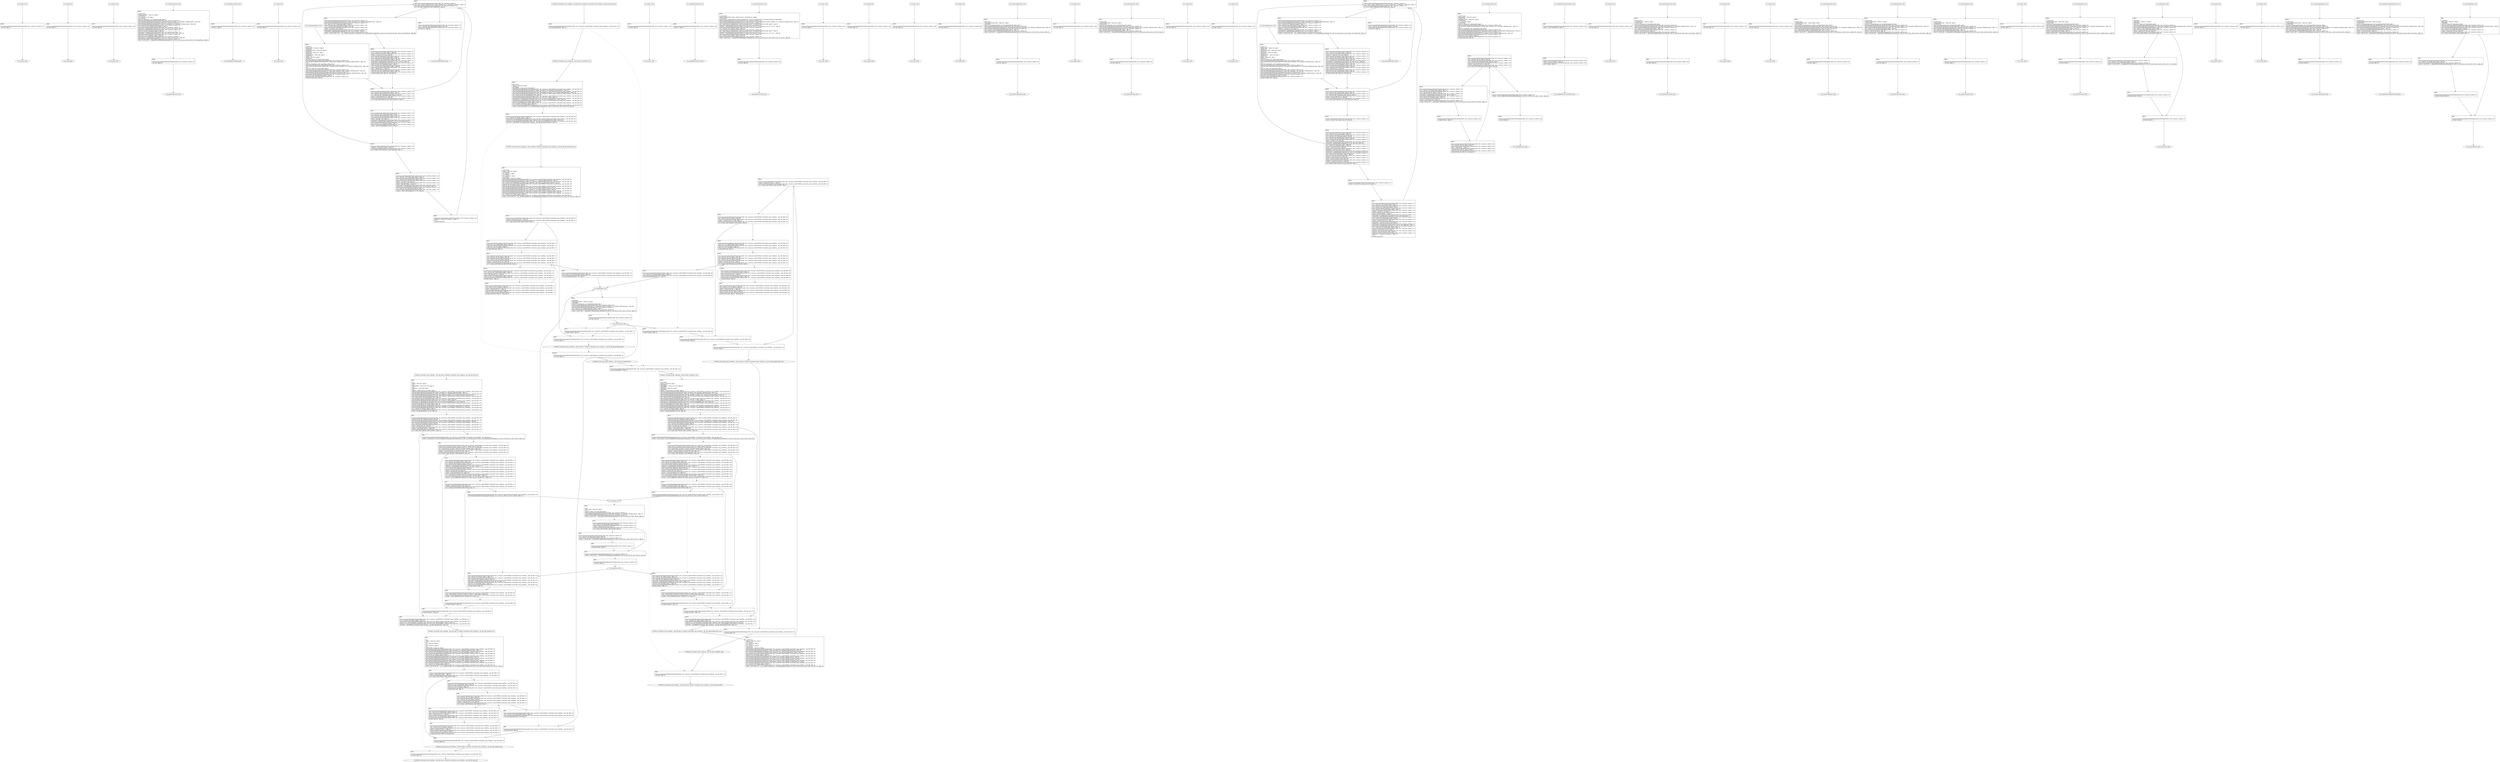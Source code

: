 digraph "icfg graph" {
BBio_ll_good1_end [label="{io_ll_good1_end}"];
BBio_ll_bad6_end [label="{io_ll_bad6_end}"];
BBio_ll_good5_end [label="{io_ll_good5_end}"];
BBio_ll_printWcharLine_end [label="{io_ll_printWcharLine_end}"];
BBio_ll_globalReturnsFalse_end [label="{io_ll_globalReturnsFalse_end}"];
BBio_ll_bad8_end [label="{io_ll_bad8_end}"];
BBio_ll_decodeHexWChars_end [label="{io_ll_decodeHexWChars_end}"];
BBCWE606_Unchecked_Loop_Condition__char_file_68a_ll_CWE606_Unchecked_Loop_Condition__char_file_68_good_end [label="{CWE606_Unchecked_Loop_Condition__char_file_68a_ll_CWE606_Unchecked_Loop_Condition__char_file_68_good_end}"];
BBio_ll_good7_end [label="{io_ll_good7_end}"];
BBio_ll_globalReturnsTrue_end [label="{io_ll_globalReturnsTrue_end}"];
BBio_ll_printStructLine_end [label="{io_ll_printStructLine_end}"];
BBio_ll_bad7_end [label="{io_ll_bad7_end}"];
BBio_ll_good6_end [label="{io_ll_good6_end}"];
BBCWE606_Unchecked_Loop_Condition__char_file_68a_ll_goodB2G_end [label="{CWE606_Unchecked_Loop_Condition__char_file_68a_ll_goodB2G_end}"];
BBio_ll_bad2_end [label="{io_ll_bad2_end}"];
BBio_ll_bad9_end [label="{io_ll_bad9_end}"];
BBio_ll_printUnsignedLine_end [label="{io_ll_printUnsignedLine_end}"];
BBio_ll_good4_end [label="{io_ll_good4_end}"];
BBio_ll_printSizeTLine_end [label="{io_ll_printSizeTLine_end}"];
BBio_ll_bad5_end [label="{io_ll_bad5_end}"];
BBio_ll_printLine_end [label="{io_ll_printLine_end}"];
BBio_ll_bad4_end [label="{io_ll_bad4_end}"];
BBio_ll_decodeHexChars_end [label="{io_ll_decodeHexChars_end}"];
BBCWE606_Unchecked_Loop_Condition__char_file_68b_ll_CWE606_Unchecked_Loop_Condition__char_file_68b_badSink_end [label="{CWE606_Unchecked_Loop_Condition__char_file_68b_ll_CWE606_Unchecked_Loop_Condition__char_file_68b_badSink_end}"];
BBCWE606_Unchecked_Loop_Condition__char_file_68b_ll_CWE606_Unchecked_Loop_Condition__char_file_68b_goodG2BSink_end [label="{CWE606_Unchecked_Loop_Condition__char_file_68b_ll_CWE606_Unchecked_Loop_Condition__char_file_68b_goodG2BSink_end}"];
BBio_ll_printBytesLine_end [label="{io_ll_printBytesLine_end}"];
BBio_ll_globalReturnsTrueOrFalse_end [label="{io_ll_globalReturnsTrueOrFalse_end}"];
BBCWE606_Unchecked_Loop_Condition__char_file_68a_ll_CWE606_Unchecked_Loop_Condition__char_file_68_bad_end [label="{CWE606_Unchecked_Loop_Condition__char_file_68a_ll_CWE606_Unchecked_Loop_Condition__char_file_68_bad_end}"];
BBio_ll_good3_end [label="{io_ll_good3_end}"];
BBio_ll_printHexCharLine_end [label="{io_ll_printHexCharLine_end}"];
BBCWE606_Unchecked_Loop_Condition__char_file_68b_ll_CWE606_Unchecked_Loop_Condition__char_file_68b_goodB2GSink_end [label="{CWE606_Unchecked_Loop_Condition__char_file_68b_ll_CWE606_Unchecked_Loop_Condition__char_file_68b_goodB2GSink_end}"];
BBio_ll_good9_end [label="{io_ll_good9_end}"];
BBio_ll_bad3_end [label="{io_ll_bad3_end}"];
BBCWE606_Unchecked_Loop_Condition__char_file_68a_ll_goodG2B_end [label="{CWE606_Unchecked_Loop_Condition__char_file_68a_ll_goodG2B_end}"];
BBio_ll_printDoubleLine_end [label="{io_ll_printDoubleLine_end}"];
BBio_ll_printShortLine_end [label="{io_ll_printShortLine_end}"];
BBio_ll_printLongLine_end [label="{io_ll_printLongLine_end}"];
BBio_ll_bad1_end [label="{io_ll_bad1_end}"];
BBio_ll_printFloatLine_end [label="{io_ll_printFloatLine_end}"];
BBio_ll_printWLine_end [label="{io_ll_printWLine_end}"];
BBio_ll_good2_end [label="{io_ll_good2_end}"];
BBio_ll_printIntLine_end [label="{io_ll_printIntLine_end}"];
BBio_ll_good8_end [label="{io_ll_good8_end}"];
BBio_ll_printLongLongLine_end [label="{io_ll_printLongLongLine_end}"];
BBio_ll_printHexUnsignedCharLine_end [label="{io_ll_printHexUnsignedCharLine_end}"];
BBio_ll_printSinkLine_end [label="{io_ll_printSinkLine_end}"];
BBio_ll_good1_start [label="{io_ll_good1_start}", shape=record];
io_ll_good1BB69 [label="{BB69:\l\l/home/raoxue/Desktop/MemVerif/workspace/000_109_114/source_code/io.c:187\l
  ret void, !dbg !52\l
}", shape=record];
BBio_ll_bad6_start [label="{io_ll_bad6_start}", shape=record];
io_ll_bad6BB83 [label="{BB83:\l\l/home/raoxue/Desktop/MemVerif/workspace/000_109_114/source_code/io.c:203\l
  ret void, !dbg !52\l
}", shape=record];
BBio_ll_good5_start [label="{io_ll_good5_start}", shape=record];
io_ll_good5BB73 [label="{BB73:\l\l/home/raoxue/Desktop/MemVerif/workspace/000_109_114/source_code/io.c:191\l
  ret void, !dbg !52\l
}", shape=record];
BBio_ll_printWcharLine_start [label="{io_ll_printWcharLine_start}", shape=record];
io_ll_printWcharLineBB28 [label="{BB28:\l\l/:2236375040\l
  %wideChar.addr = alloca i32, align 4\l
/:2236375040\l
  %s = alloca [2 x i32], align 4\l
/:2236375040\l
  store i32 %wideChar, i32* %wideChar.addr, align 4\l
/home/raoxue/Desktop/MemVerif/workspace/000_109_114/source_code/io.c:70\l
  call void @llvm.dbg.declare(metadata i32* %wideChar.addr, metadata !162, metadata !DIExpression()), !dbg !163\l
/home/raoxue/Desktop/MemVerif/workspace/000_109_114/source_code/io.c:74\l
  call void @llvm.dbg.declare(metadata [2 x i32]* %s, metadata !164, metadata !DIExpression()), !dbg !168\l
/home/raoxue/Desktop/MemVerif/workspace/000_109_114/source_code/io.c:75\l
  %0 = load i32, i32* %wideChar.addr, align 4, !dbg !61\l
/home/raoxue/Desktop/MemVerif/workspace/000_109_114/source_code/io.c:75\l
  %arrayidx = getelementptr inbounds [2 x i32], [2 x i32]* %s, i64 0, i64 0, !dbg !62\l
/home/raoxue/Desktop/MemVerif/workspace/000_109_114/source_code/io.c:75\l
  store i32 %0, i32* %arrayidx, align 4, !dbg !63\l
/home/raoxue/Desktop/MemVerif/workspace/000_109_114/source_code/io.c:76\l
  %arrayidx1 = getelementptr inbounds [2 x i32], [2 x i32]* %s, i64 0, i64 1, !dbg !64\l
/home/raoxue/Desktop/MemVerif/workspace/000_109_114/source_code/io.c:76\l
  store i32 0, i32* %arrayidx1, align 4, !dbg !65\l
/home/raoxue/Desktop/MemVerif/workspace/000_109_114/source_code/io.c:77\l
  %arraydecay = getelementptr inbounds [2 x i32], [2 x i32]* %s, i64 0, i64 0, !dbg !66\l
/home/raoxue/Desktop/MemVerif/workspace/000_109_114/source_code/io.c:77\l
  %call = call i32 (i8*, ...) @printf(i8* getelementptr inbounds ([5 x i8], [5 x i8]* @.str.10, i64 0, i64 0), i32* %arraydecay), !dbg !67\l
}", shape=record];
io_ll_printWcharLineBB28 [label="{BB28:\l\l/:2236375040\l
  %wideChar.addr = alloca i32, align 4\l
/:2236375040\l
  %s = alloca [2 x i32], align 4\l
/:2236375040\l
  store i32 %wideChar, i32* %wideChar.addr, align 4\l
/home/raoxue/Desktop/MemVerif/workspace/000_109_114/source_code/io.c:70\l
  call void @llvm.dbg.declare(metadata i32* %wideChar.addr, metadata !162, metadata !DIExpression()), !dbg !163\l
/home/raoxue/Desktop/MemVerif/workspace/000_109_114/source_code/io.c:74\l
  call void @llvm.dbg.declare(metadata [2 x i32]* %s, metadata !164, metadata !DIExpression()), !dbg !168\l
/home/raoxue/Desktop/MemVerif/workspace/000_109_114/source_code/io.c:75\l
  %0 = load i32, i32* %wideChar.addr, align 4, !dbg !61\l
/home/raoxue/Desktop/MemVerif/workspace/000_109_114/source_code/io.c:75\l
  %arrayidx = getelementptr inbounds [2 x i32], [2 x i32]* %s, i64 0, i64 0, !dbg !62\l
/home/raoxue/Desktop/MemVerif/workspace/000_109_114/source_code/io.c:75\l
  store i32 %0, i32* %arrayidx, align 4, !dbg !63\l
/home/raoxue/Desktop/MemVerif/workspace/000_109_114/source_code/io.c:76\l
  %arrayidx1 = getelementptr inbounds [2 x i32], [2 x i32]* %s, i64 0, i64 1, !dbg !64\l
/home/raoxue/Desktop/MemVerif/workspace/000_109_114/source_code/io.c:76\l
  store i32 0, i32* %arrayidx1, align 4, !dbg !65\l
/home/raoxue/Desktop/MemVerif/workspace/000_109_114/source_code/io.c:77\l
  %arraydecay = getelementptr inbounds [2 x i32], [2 x i32]* %s, i64 0, i64 0, !dbg !66\l
/home/raoxue/Desktop/MemVerif/workspace/000_109_114/source_code/io.c:77\l
  %call = call i32 (i8*, ...) @printf(i8* getelementptr inbounds ([5 x i8], [5 x i8]* @.str.10, i64 0, i64 0), i32* %arraydecay), !dbg !67\l
}", shape=record];
io_ll_printWcharLineBB29 [label="{BB29:\l\l/home/raoxue/Desktop/MemVerif/workspace/000_109_114/source_code/io.c:78\l
  ret void, !dbg !68\l
}", shape=record];
BBio_ll_globalReturnsFalse_start [label="{io_ll_globalReturnsFalse_start}", shape=record];
io_ll_globalReturnsFalseBB66 [label="{BB66:\l\l/home/raoxue/Desktop/MemVerif/workspace/000_109_114/source_code/io.c:163\l
  ret i32 0, !dbg !52\l
}", shape=record];
BBio_ll_bad8_start [label="{io_ll_bad8_start}", shape=record];
io_ll_bad8BB85 [label="{BB85:\l\l/home/raoxue/Desktop/MemVerif/workspace/000_109_114/source_code/io.c:205\l
  ret void, !dbg !52\l
}", shape=record];
BBio_ll_decodeHexWChars_start [label="{io_ll_decodeHexWChars_start}", shape=record];
io_ll_decodeHexWCharsBB55 [label="{BB55:\l\l/:86366792\l
  %bytes.addr = alloca i8*, align 8\l
/:86366792\l
  %numBytes.addr = alloca i64, align 8\l
/:86366792\l
  %hex.addr = alloca i32*, align 8\l
/:86366792\l
  %numWritten = alloca i64, align 8\l
/:86366792\l
  %byte = alloca i32, align 4\l
/:86366792\l
  store i8* %bytes, i8** %bytes.addr, align 8\l
/home/raoxue/Desktop/MemVerif/workspace/000_109_114/source_code/io.c:135\l
  call void @llvm.dbg.declare(metadata i8** %bytes.addr, metadata !290, metadata !DIExpression()), !dbg !291\l
/:135\l
  store i64 %numBytes, i64* %numBytes.addr, align 8\l
/home/raoxue/Desktop/MemVerif/workspace/000_109_114/source_code/io.c:135\l
  call void @llvm.dbg.declare(metadata i64* %numBytes.addr, metadata !292, metadata !DIExpression()), !dbg !293\l
/:135\l
  store i32* %hex, i32** %hex.addr, align 8\l
/home/raoxue/Desktop/MemVerif/workspace/000_109_114/source_code/io.c:135\l
  call void @llvm.dbg.declare(metadata i32** %hex.addr, metadata !294, metadata !DIExpression()), !dbg !295\l
/home/raoxue/Desktop/MemVerif/workspace/000_109_114/source_code/io.c:137\l
  call void @llvm.dbg.declare(metadata i64* %numWritten, metadata !296, metadata !DIExpression()), !dbg !297\l
/home/raoxue/Desktop/MemVerif/workspace/000_109_114/source_code/io.c:137\l
  store i64 0, i64* %numWritten, align 8, !dbg !65\l
/home/raoxue/Desktop/MemVerif/workspace/000_109_114/source_code/io.c:143\l
  br label %while.cond, !dbg !66\l
}", shape=record];
io_ll_decodeHexWCharsBB56 [label="{BB56:\l\l/home/raoxue/Desktop/MemVerif/workspace/000_109_114/source_code/io.c:143\l
  %0 = load i64, i64* %numWritten, align 8, !dbg !67\l
/home/raoxue/Desktop/MemVerif/workspace/000_109_114/source_code/io.c:143\l
  %1 = load i64, i64* %numBytes.addr, align 8, !dbg !68\l
/home/raoxue/Desktop/MemVerif/workspace/000_109_114/source_code/io.c:143\l
  %cmp = icmp ult i64 %0, %1, !dbg !69\l
/home/raoxue/Desktop/MemVerif/workspace/000_109_114/source_code/io.c:143\l
  br i1 %cmp, label %land.lhs.true, label %land.end, !dbg !70\l
}", shape=record];
io_ll_decodeHexWCharsBB57 [label="{BB57:\l\l/home/raoxue/Desktop/MemVerif/workspace/000_109_114/source_code/io.c:143\l
  %2 = load i32*, i32** %hex.addr, align 8, !dbg !71\l
/home/raoxue/Desktop/MemVerif/workspace/000_109_114/source_code/io.c:143\l
  %3 = load i64, i64* %numWritten, align 8, !dbg !72\l
/home/raoxue/Desktop/MemVerif/workspace/000_109_114/source_code/io.c:143\l
  %mul = mul i64 2, %3, !dbg !73\l
/home/raoxue/Desktop/MemVerif/workspace/000_109_114/source_code/io.c:143\l
  %arrayidx = getelementptr inbounds i32, i32* %2, i64 %mul, !dbg !71\l
/home/raoxue/Desktop/MemVerif/workspace/000_109_114/source_code/io.c:143\l
  %4 = load i32, i32* %arrayidx, align 4, !dbg !71\l
/home/raoxue/Desktop/MemVerif/workspace/000_109_114/source_code/io.c:143\l
  %call = call i32 @iswxdigit(i32 %4) #5, !dbg !74\l
}", shape=record];
io_ll_decodeHexWCharsBB57 [label="{BB57:\l\l/home/raoxue/Desktop/MemVerif/workspace/000_109_114/source_code/io.c:143\l
  %2 = load i32*, i32** %hex.addr, align 8, !dbg !71\l
/home/raoxue/Desktop/MemVerif/workspace/000_109_114/source_code/io.c:143\l
  %3 = load i64, i64* %numWritten, align 8, !dbg !72\l
/home/raoxue/Desktop/MemVerif/workspace/000_109_114/source_code/io.c:143\l
  %mul = mul i64 2, %3, !dbg !73\l
/home/raoxue/Desktop/MemVerif/workspace/000_109_114/source_code/io.c:143\l
  %arrayidx = getelementptr inbounds i32, i32* %2, i64 %mul, !dbg !71\l
/home/raoxue/Desktop/MemVerif/workspace/000_109_114/source_code/io.c:143\l
  %4 = load i32, i32* %arrayidx, align 4, !dbg !71\l
/home/raoxue/Desktop/MemVerif/workspace/000_109_114/source_code/io.c:143\l
  %call = call i32 @iswxdigit(i32 %4) #5, !dbg !74\l
}", shape=record];
io_ll_decodeHexWCharsBB59 [label="{BB59:\l\l/home/raoxue/Desktop/MemVerif/workspace/000_109_114/source_code/io.c:143\l
  %tobool = icmp ne i32 %call, 0, !dbg !74\l
/home/raoxue/Desktop/MemVerif/workspace/000_109_114/source_code/io.c:143\l
  br i1 %tobool, label %land.rhs, label %land.end, !dbg !75\l
}", shape=record];
io_ll_decodeHexWCharsBB60 [label="{BB60:\l\l/home/raoxue/Desktop/MemVerif/workspace/000_109_114/source_code/io.c:143\l
  %5 = load i32*, i32** %hex.addr, align 8, !dbg !76\l
/home/raoxue/Desktop/MemVerif/workspace/000_109_114/source_code/io.c:143\l
  %6 = load i64, i64* %numWritten, align 8, !dbg !77\l
/home/raoxue/Desktop/MemVerif/workspace/000_109_114/source_code/io.c:143\l
  %mul1 = mul i64 2, %6, !dbg !78\l
/home/raoxue/Desktop/MemVerif/workspace/000_109_114/source_code/io.c:143\l
  %add = add i64 %mul1, 1, !dbg !79\l
/home/raoxue/Desktop/MemVerif/workspace/000_109_114/source_code/io.c:143\l
  %arrayidx2 = getelementptr inbounds i32, i32* %5, i64 %add, !dbg !76\l
/home/raoxue/Desktop/MemVerif/workspace/000_109_114/source_code/io.c:143\l
  %7 = load i32, i32* %arrayidx2, align 4, !dbg !76\l
/home/raoxue/Desktop/MemVerif/workspace/000_109_114/source_code/io.c:143\l
  %call3 = call i32 @iswxdigit(i32 %7) #5, !dbg !80\l
}", shape=record];
io_ll_decodeHexWCharsBB60 [label="{BB60:\l\l/home/raoxue/Desktop/MemVerif/workspace/000_109_114/source_code/io.c:143\l
  %5 = load i32*, i32** %hex.addr, align 8, !dbg !76\l
/home/raoxue/Desktop/MemVerif/workspace/000_109_114/source_code/io.c:143\l
  %6 = load i64, i64* %numWritten, align 8, !dbg !77\l
/home/raoxue/Desktop/MemVerif/workspace/000_109_114/source_code/io.c:143\l
  %mul1 = mul i64 2, %6, !dbg !78\l
/home/raoxue/Desktop/MemVerif/workspace/000_109_114/source_code/io.c:143\l
  %add = add i64 %mul1, 1, !dbg !79\l
/home/raoxue/Desktop/MemVerif/workspace/000_109_114/source_code/io.c:143\l
  %arrayidx2 = getelementptr inbounds i32, i32* %5, i64 %add, !dbg !76\l
/home/raoxue/Desktop/MemVerif/workspace/000_109_114/source_code/io.c:143\l
  %7 = load i32, i32* %arrayidx2, align 4, !dbg !76\l
/home/raoxue/Desktop/MemVerif/workspace/000_109_114/source_code/io.c:143\l
  %call3 = call i32 @iswxdigit(i32 %7) #5, !dbg !80\l
}", shape=record];
io_ll_decodeHexWCharsBB61 [label="{BB61:\l\l/home/raoxue/Desktop/MemVerif/workspace/000_109_114/source_code/io.c:143\l
  %tobool4 = icmp ne i32 %call3, 0, !dbg !75\l
/:143\l
  br label %land.end\l
}", shape=record];
io_ll_decodeHexWCharsBB58 [label="{BB58:\l\l/home/raoxue/Desktop/MemVerif/workspace/000_109_114/source_code/io.c:0\l
  %8 = phi i1 [ false, %land.lhs.true ], [ false, %while.cond ], [ %tobool4, %land.rhs ], !dbg !81\l
/home/raoxue/Desktop/MemVerif/workspace/000_109_114/source_code/io.c:143\l
  br i1 %8, label %while.body, label %while.end, !dbg !66\l
}", shape=record];
io_ll_decodeHexWCharsBB62 [label="{BB62:\l\l/home/raoxue/Desktop/MemVerif/workspace/000_109_114/source_code/io.c:145\l
  call void @llvm.dbg.declare(metadata i32* %byte, metadata !314, metadata !DIExpression()), !dbg !316\l
/home/raoxue/Desktop/MemVerif/workspace/000_109_114/source_code/io.c:146\l
  %9 = load i32*, i32** %hex.addr, align 8, !dbg !85\l
/home/raoxue/Desktop/MemVerif/workspace/000_109_114/source_code/io.c:146\l
  %10 = load i64, i64* %numWritten, align 8, !dbg !86\l
/home/raoxue/Desktop/MemVerif/workspace/000_109_114/source_code/io.c:146\l
  %mul5 = mul i64 2, %10, !dbg !87\l
/home/raoxue/Desktop/MemVerif/workspace/000_109_114/source_code/io.c:146\l
  %arrayidx6 = getelementptr inbounds i32, i32* %9, i64 %mul5, !dbg !85\l
/home/raoxue/Desktop/MemVerif/workspace/000_109_114/source_code/io.c:146\l
  %call7 = call i32 (i32*, i32*, ...) @__isoc99_swscanf(i32* %arrayidx6, i32* getelementptr inbounds ([5 x i32], [5 x i32]* @.str.16, i64 0, i64 0), i32* %byte) #5, !dbg !88\l
}", shape=record];
io_ll_decodeHexWCharsBB62 [label="{BB62:\l\l/home/raoxue/Desktop/MemVerif/workspace/000_109_114/source_code/io.c:145\l
  call void @llvm.dbg.declare(metadata i32* %byte, metadata !314, metadata !DIExpression()), !dbg !316\l
/home/raoxue/Desktop/MemVerif/workspace/000_109_114/source_code/io.c:146\l
  %9 = load i32*, i32** %hex.addr, align 8, !dbg !85\l
/home/raoxue/Desktop/MemVerif/workspace/000_109_114/source_code/io.c:146\l
  %10 = load i64, i64* %numWritten, align 8, !dbg !86\l
/home/raoxue/Desktop/MemVerif/workspace/000_109_114/source_code/io.c:146\l
  %mul5 = mul i64 2, %10, !dbg !87\l
/home/raoxue/Desktop/MemVerif/workspace/000_109_114/source_code/io.c:146\l
  %arrayidx6 = getelementptr inbounds i32, i32* %9, i64 %mul5, !dbg !85\l
/home/raoxue/Desktop/MemVerif/workspace/000_109_114/source_code/io.c:146\l
  %call7 = call i32 (i32*, i32*, ...) @__isoc99_swscanf(i32* %arrayidx6, i32* getelementptr inbounds ([5 x i32], [5 x i32]* @.str.16, i64 0, i64 0), i32* %byte) #5, !dbg !88\l
}", shape=record];
io_ll_decodeHexWCharsBB64 [label="{BB64:\l\l/home/raoxue/Desktop/MemVerif/workspace/000_109_114/source_code/io.c:147\l
  %11 = load i32, i32* %byte, align 4, !dbg !89\l
/home/raoxue/Desktop/MemVerif/workspace/000_109_114/source_code/io.c:147\l
  %conv = trunc i32 %11 to i8, !dbg !90\l
/home/raoxue/Desktop/MemVerif/workspace/000_109_114/source_code/io.c:147\l
  %12 = load i8*, i8** %bytes.addr, align 8, !dbg !91\l
/home/raoxue/Desktop/MemVerif/workspace/000_109_114/source_code/io.c:147\l
  %13 = load i64, i64* %numWritten, align 8, !dbg !92\l
/home/raoxue/Desktop/MemVerif/workspace/000_109_114/source_code/io.c:147\l
  %arrayidx8 = getelementptr inbounds i8, i8* %12, i64 %13, !dbg !91\l
/home/raoxue/Desktop/MemVerif/workspace/000_109_114/source_code/io.c:147\l
  store i8 %conv, i8* %arrayidx8, align 1, !dbg !93\l
/home/raoxue/Desktop/MemVerif/workspace/000_109_114/source_code/io.c:148\l
  %14 = load i64, i64* %numWritten, align 8, !dbg !94\l
/home/raoxue/Desktop/MemVerif/workspace/000_109_114/source_code/io.c:148\l
  %inc = add i64 %14, 1, !dbg !94\l
/home/raoxue/Desktop/MemVerif/workspace/000_109_114/source_code/io.c:148\l
  store i64 %inc, i64* %numWritten, align 8, !dbg !94\l
/home/raoxue/Desktop/MemVerif/workspace/000_109_114/source_code/io.c:143\l
  br label %while.cond, !dbg !66, !llvm.loop !95\l
}", shape=record];
io_ll_decodeHexWCharsBB63 [label="{BB63:\l\l/home/raoxue/Desktop/MemVerif/workspace/000_109_114/source_code/io.c:151\l
  %15 = load i64, i64* %numWritten, align 8, !dbg !98\l
/home/raoxue/Desktop/MemVerif/workspace/000_109_114/source_code/io.c:151\l
  ret i64 %15, !dbg !99\l
}", shape=record];
BBCWE606_Unchecked_Loop_Condition__char_file_68a_ll_CWE606_Unchecked_Loop_Condition__char_file_68_good_start [label="{CWE606_Unchecked_Loop_Condition__char_file_68a_ll_CWE606_Unchecked_Loop_Condition__char_file_68_good_start}", shape=record];
CWE606_Unchecked_Loop_Condition__char_file_68a_ll_CWE606_Unchecked_Loop_Condition__char_file_68_goodBB29 [label="{BB29:\l\l/home/raoxue/Desktop/MemVerif/workspace/000_109_114/source_code/CWE606_Unchecked_Loop_Condition__char_file_68a.c:122\l
  call void @goodG2B(), !dbg !22\l
}", shape=record];
CWE606_Unchecked_Loop_Condition__char_file_68a_ll_CWE606_Unchecked_Loop_Condition__char_file_68_goodBB29 [label="{BB29:\l\l/home/raoxue/Desktop/MemVerif/workspace/000_109_114/source_code/CWE606_Unchecked_Loop_Condition__char_file_68a.c:122\l
  call void @goodG2B(), !dbg !22\l
}", shape=record];
CWE606_Unchecked_Loop_Condition__char_file_68a_ll_CWE606_Unchecked_Loop_Condition__char_file_68_goodBB30 [label="{BB30:\l\l/home/raoxue/Desktop/MemVerif/workspace/000_109_114/source_code/CWE606_Unchecked_Loop_Condition__char_file_68a.c:123\l
  call void @goodB2G(), !dbg !23\l
}", shape=record];
CWE606_Unchecked_Loop_Condition__char_file_68a_ll_CWE606_Unchecked_Loop_Condition__char_file_68_goodBB30 [label="{BB30:\l\l/home/raoxue/Desktop/MemVerif/workspace/000_109_114/source_code/CWE606_Unchecked_Loop_Condition__char_file_68a.c:123\l
  call void @goodB2G(), !dbg !23\l
}", shape=record];
CWE606_Unchecked_Loop_Condition__char_file_68a_ll_CWE606_Unchecked_Loop_Condition__char_file_68_goodBB31 [label="{BB31:\l\l/home/raoxue/Desktop/MemVerif/workspace/000_109_114/source_code/CWE606_Unchecked_Loop_Condition__char_file_68a.c:124\l
  ret void, !dbg !24\l
}", shape=record];
BBio_ll_good7_start [label="{io_ll_good7_start}", shape=record];
io_ll_good7BB75 [label="{BB75:\l\l/home/raoxue/Desktop/MemVerif/workspace/000_109_114/source_code/io.c:193\l
  ret void, !dbg !52\l
}", shape=record];
BBio_ll_globalReturnsTrue_start [label="{io_ll_globalReturnsTrue_start}", shape=record];
io_ll_globalReturnsTrueBB65 [label="{BB65:\l\l/home/raoxue/Desktop/MemVerif/workspace/000_109_114/source_code/io.c:158\l
  ret i32 1, !dbg !52\l
}", shape=record];
BBio_ll_printStructLine_start [label="{io_ll_printStructLine_start}", shape=record];
io_ll_printStructLineBB36 [label="{BB36:\l\l/:2236375040\l
  %structTwoIntsStruct.addr = alloca %struct._twoIntsStruct*, align 8\l
/:2236375040\l
  store %struct._twoIntsStruct* %structTwoIntsStruct, %struct._twoIntsStruct** %structTwoIntsStruct.addr, align 8\l
/home/raoxue/Desktop/MemVerif/workspace/000_109_114/source_code/io.c:95\l
  call void @llvm.dbg.declare(metadata %struct._twoIntsStruct** %structTwoIntsStruct.addr, metadata !212, metadata !DIExpression()), !dbg !213\l
/home/raoxue/Desktop/MemVerif/workspace/000_109_114/source_code/io.c:97\l
  %0 = load %struct._twoIntsStruct*, %struct._twoIntsStruct** %structTwoIntsStruct.addr, align 8, !dbg !61\l
/home/raoxue/Desktop/MemVerif/workspace/000_109_114/source_code/io.c:97\l
  %intOne = getelementptr inbounds %struct._twoIntsStruct, %struct._twoIntsStruct* %0, i32 0, i32 0, !dbg !62\l
/home/raoxue/Desktop/MemVerif/workspace/000_109_114/source_code/io.c:97\l
  %1 = load i32, i32* %intOne, align 4, !dbg !62\l
/home/raoxue/Desktop/MemVerif/workspace/000_109_114/source_code/io.c:97\l
  %2 = load %struct._twoIntsStruct*, %struct._twoIntsStruct** %structTwoIntsStruct.addr, align 8, !dbg !63\l
/home/raoxue/Desktop/MemVerif/workspace/000_109_114/source_code/io.c:97\l
  %intTwo = getelementptr inbounds %struct._twoIntsStruct, %struct._twoIntsStruct* %2, i32 0, i32 1, !dbg !64\l
/home/raoxue/Desktop/MemVerif/workspace/000_109_114/source_code/io.c:97\l
  %3 = load i32, i32* %intTwo, align 4, !dbg !64\l
/home/raoxue/Desktop/MemVerif/workspace/000_109_114/source_code/io.c:97\l
  %call = call i32 (i8*, ...) @printf(i8* getelementptr inbounds ([10 x i8], [10 x i8]* @.str.13, i64 0, i64 0), i32 %1, i32 %3), !dbg !65\l
}", shape=record];
io_ll_printStructLineBB36 [label="{BB36:\l\l/:2236375040\l
  %structTwoIntsStruct.addr = alloca %struct._twoIntsStruct*, align 8\l
/:2236375040\l
  store %struct._twoIntsStruct* %structTwoIntsStruct, %struct._twoIntsStruct** %structTwoIntsStruct.addr, align 8\l
/home/raoxue/Desktop/MemVerif/workspace/000_109_114/source_code/io.c:95\l
  call void @llvm.dbg.declare(metadata %struct._twoIntsStruct** %structTwoIntsStruct.addr, metadata !212, metadata !DIExpression()), !dbg !213\l
/home/raoxue/Desktop/MemVerif/workspace/000_109_114/source_code/io.c:97\l
  %0 = load %struct._twoIntsStruct*, %struct._twoIntsStruct** %structTwoIntsStruct.addr, align 8, !dbg !61\l
/home/raoxue/Desktop/MemVerif/workspace/000_109_114/source_code/io.c:97\l
  %intOne = getelementptr inbounds %struct._twoIntsStruct, %struct._twoIntsStruct* %0, i32 0, i32 0, !dbg !62\l
/home/raoxue/Desktop/MemVerif/workspace/000_109_114/source_code/io.c:97\l
  %1 = load i32, i32* %intOne, align 4, !dbg !62\l
/home/raoxue/Desktop/MemVerif/workspace/000_109_114/source_code/io.c:97\l
  %2 = load %struct._twoIntsStruct*, %struct._twoIntsStruct** %structTwoIntsStruct.addr, align 8, !dbg !63\l
/home/raoxue/Desktop/MemVerif/workspace/000_109_114/source_code/io.c:97\l
  %intTwo = getelementptr inbounds %struct._twoIntsStruct, %struct._twoIntsStruct* %2, i32 0, i32 1, !dbg !64\l
/home/raoxue/Desktop/MemVerif/workspace/000_109_114/source_code/io.c:97\l
  %3 = load i32, i32* %intTwo, align 4, !dbg !64\l
/home/raoxue/Desktop/MemVerif/workspace/000_109_114/source_code/io.c:97\l
  %call = call i32 (i8*, ...) @printf(i8* getelementptr inbounds ([10 x i8], [10 x i8]* @.str.13, i64 0, i64 0), i32 %1, i32 %3), !dbg !65\l
}", shape=record];
io_ll_printStructLineBB37 [label="{BB37:\l\l/home/raoxue/Desktop/MemVerif/workspace/000_109_114/source_code/io.c:98\l
  ret void, !dbg !66\l
}", shape=record];
BBio_ll_bad7_start [label="{io_ll_bad7_start}", shape=record];
io_ll_bad7BB84 [label="{BB84:\l\l/home/raoxue/Desktop/MemVerif/workspace/000_109_114/source_code/io.c:204\l
  ret void, !dbg !52\l
}", shape=record];
BBio_ll_good6_start [label="{io_ll_good6_start}", shape=record];
io_ll_good6BB74 [label="{BB74:\l\l/home/raoxue/Desktop/MemVerif/workspace/000_109_114/source_code/io.c:192\l
  ret void, !dbg !52\l
}", shape=record];
BBCWE606_Unchecked_Loop_Condition__char_file_68a_ll_goodB2G_start [label="{CWE606_Unchecked_Loop_Condition__char_file_68a_ll_goodB2G_start}", shape=record];
CWE606_Unchecked_Loop_Condition__char_file_68a_ll_goodB2GBB16 [label="{BB16:\l\l/:88756888\l
  %data = alloca i8*, align 8\l
/:88756888\l
  %dataBuffer = alloca [100 x i8], align 16\l
/:88756888\l
  %dataLen = alloca i64, align 8\l
/:88756888\l
  %pFile = alloca %struct._IO_FILE*, align 8\l
/home/raoxue/Desktop/MemVerif/workspace/000_109_114/source_code/CWE606_Unchecked_Loop_Condition__char_file_68a.c:92\l
  call void @llvm.dbg.declare(metadata i8** %data, metadata !149, metadata !DIExpression()), !dbg !150\l
/home/raoxue/Desktop/MemVerif/workspace/000_109_114/source_code/CWE606_Unchecked_Loop_Condition__char_file_68a.c:93\l
  call void @llvm.dbg.declare(metadata [100 x i8]* %dataBuffer, metadata !151, metadata !DIExpression()), !dbg !152\l
/home/raoxue/Desktop/MemVerif/workspace/000_109_114/source_code/CWE606_Unchecked_Loop_Condition__char_file_68a.c:93\l
  %0 = bitcast [100 x i8]* %dataBuffer to i8*, !dbg !28\l
/home/raoxue/Desktop/MemVerif/workspace/000_109_114/source_code/CWE606_Unchecked_Loop_Condition__char_file_68a.c:93\l
  call void @llvm.memset.p0i8.i64(i8* align 16 %0, i8 0, i64 100, i1 false), !dbg !28\l
/home/raoxue/Desktop/MemVerif/workspace/000_109_114/source_code/CWE606_Unchecked_Loop_Condition__char_file_68a.c:94\l
  %arraydecay = getelementptr inbounds [100 x i8], [100 x i8]* %dataBuffer, i64 0, i64 0, !dbg !29\l
/home/raoxue/Desktop/MemVerif/workspace/000_109_114/source_code/CWE606_Unchecked_Loop_Condition__char_file_68a.c:94\l
  store i8* %arraydecay, i8** %data, align 8, !dbg !30\l
/home/raoxue/Desktop/MemVerif/workspace/000_109_114/source_code/CWE606_Unchecked_Loop_Condition__char_file_68a.c:97\l
  call void @llvm.dbg.declare(metadata i64* %dataLen, metadata !155, metadata !DIExpression()), !dbg !157\l
/home/raoxue/Desktop/MemVerif/workspace/000_109_114/source_code/CWE606_Unchecked_Loop_Condition__char_file_68a.c:97\l
  %1 = load i8*, i8** %data, align 8, !dbg !37\l
/home/raoxue/Desktop/MemVerif/workspace/000_109_114/source_code/CWE606_Unchecked_Loop_Condition__char_file_68a.c:97\l
  %call = call i64 @strlen(i8* %1) #6, !dbg !38\l
}", shape=record];
CWE606_Unchecked_Loop_Condition__char_file_68a_ll_goodB2GBB16 [label="{BB16:\l\l/:88756888\l
  %data = alloca i8*, align 8\l
/:88756888\l
  %dataBuffer = alloca [100 x i8], align 16\l
/:88756888\l
  %dataLen = alloca i64, align 8\l
/:88756888\l
  %pFile = alloca %struct._IO_FILE*, align 8\l
/home/raoxue/Desktop/MemVerif/workspace/000_109_114/source_code/CWE606_Unchecked_Loop_Condition__char_file_68a.c:92\l
  call void @llvm.dbg.declare(metadata i8** %data, metadata !149, metadata !DIExpression()), !dbg !150\l
/home/raoxue/Desktop/MemVerif/workspace/000_109_114/source_code/CWE606_Unchecked_Loop_Condition__char_file_68a.c:93\l
  call void @llvm.dbg.declare(metadata [100 x i8]* %dataBuffer, metadata !151, metadata !DIExpression()), !dbg !152\l
/home/raoxue/Desktop/MemVerif/workspace/000_109_114/source_code/CWE606_Unchecked_Loop_Condition__char_file_68a.c:93\l
  %0 = bitcast [100 x i8]* %dataBuffer to i8*, !dbg !28\l
/home/raoxue/Desktop/MemVerif/workspace/000_109_114/source_code/CWE606_Unchecked_Loop_Condition__char_file_68a.c:93\l
  call void @llvm.memset.p0i8.i64(i8* align 16 %0, i8 0, i64 100, i1 false), !dbg !28\l
/home/raoxue/Desktop/MemVerif/workspace/000_109_114/source_code/CWE606_Unchecked_Loop_Condition__char_file_68a.c:94\l
  %arraydecay = getelementptr inbounds [100 x i8], [100 x i8]* %dataBuffer, i64 0, i64 0, !dbg !29\l
/home/raoxue/Desktop/MemVerif/workspace/000_109_114/source_code/CWE606_Unchecked_Loop_Condition__char_file_68a.c:94\l
  store i8* %arraydecay, i8** %data, align 8, !dbg !30\l
/home/raoxue/Desktop/MemVerif/workspace/000_109_114/source_code/CWE606_Unchecked_Loop_Condition__char_file_68a.c:97\l
  call void @llvm.dbg.declare(metadata i64* %dataLen, metadata !155, metadata !DIExpression()), !dbg !157\l
/home/raoxue/Desktop/MemVerif/workspace/000_109_114/source_code/CWE606_Unchecked_Loop_Condition__char_file_68a.c:97\l
  %1 = load i8*, i8** %data, align 8, !dbg !37\l
/home/raoxue/Desktop/MemVerif/workspace/000_109_114/source_code/CWE606_Unchecked_Loop_Condition__char_file_68a.c:97\l
  %call = call i64 @strlen(i8* %1) #6, !dbg !38\l
}", shape=record];
CWE606_Unchecked_Loop_Condition__char_file_68a_ll_goodB2GBB17 [label="{BB17:\l\l/home/raoxue/Desktop/MemVerif/workspace/000_109_114/source_code/CWE606_Unchecked_Loop_Condition__char_file_68a.c:97\l
  store i64 %call, i64* %dataLen, align 8, !dbg !36\l
/home/raoxue/Desktop/MemVerif/workspace/000_109_114/source_code/CWE606_Unchecked_Loop_Condition__char_file_68a.c:98\l
  call void @llvm.dbg.declare(metadata %struct._IO_FILE** %pFile, metadata !160, metadata !DIExpression()), !dbg !161\l
/home/raoxue/Desktop/MemVerif/workspace/000_109_114/source_code/CWE606_Unchecked_Loop_Condition__char_file_68a.c:100\l
  %2 = load i64, i64* %dataLen, align 8, !dbg !97\l
/home/raoxue/Desktop/MemVerif/workspace/000_109_114/source_code/CWE606_Unchecked_Loop_Condition__char_file_68a.c:100\l
  %sub = sub i64 100, %2, !dbg !99\l
/home/raoxue/Desktop/MemVerif/workspace/000_109_114/source_code/CWE606_Unchecked_Loop_Condition__char_file_68a.c:100\l
  %cmp = icmp ugt i64 %sub, 1, !dbg !100\l
/home/raoxue/Desktop/MemVerif/workspace/000_109_114/source_code/CWE606_Unchecked_Loop_Condition__char_file_68a.c:100\l
  br i1 %cmp, label %if.then, label %if.end11, !dbg !101\l
}", shape=record];
CWE606_Unchecked_Loop_Condition__char_file_68a_ll_goodB2GBB18 [label="{BB18:\l\l/home/raoxue/Desktop/MemVerif/workspace/000_109_114/source_code/CWE606_Unchecked_Loop_Condition__char_file_68a.c:102\l
  %call1 = call %struct._IO_FILE* @fopen(i8* getelementptr inbounds ([14 x i8], [14 x i8]* @.str, i64 0, i64 0), i8* getelementptr inbounds ([2 x i8], [2 x i8]* @.str.1, i64 0, i64 0)), !dbg !102\l
}", shape=record];
CWE606_Unchecked_Loop_Condition__char_file_68a_ll_goodB2GBB18 [label="{BB18:\l\l/home/raoxue/Desktop/MemVerif/workspace/000_109_114/source_code/CWE606_Unchecked_Loop_Condition__char_file_68a.c:102\l
  %call1 = call %struct._IO_FILE* @fopen(i8* getelementptr inbounds ([14 x i8], [14 x i8]* @.str, i64 0, i64 0), i8* getelementptr inbounds ([2 x i8], [2 x i8]* @.str.1, i64 0, i64 0)), !dbg !102\l
}", shape=record];
CWE606_Unchecked_Loop_Condition__char_file_68a_ll_goodB2GBB20 [label="{BB20:\l\l/home/raoxue/Desktop/MemVerif/workspace/000_109_114/source_code/CWE606_Unchecked_Loop_Condition__char_file_68a.c:102\l
  store %struct._IO_FILE* %call1, %struct._IO_FILE** %pFile, align 8, !dbg !104\l
/home/raoxue/Desktop/MemVerif/workspace/000_109_114/source_code/CWE606_Unchecked_Loop_Condition__char_file_68a.c:103\l
  %3 = load %struct._IO_FILE*, %struct._IO_FILE** %pFile, align 8, !dbg !105\l
/home/raoxue/Desktop/MemVerif/workspace/000_109_114/source_code/CWE606_Unchecked_Loop_Condition__char_file_68a.c:103\l
  %cmp2 = icmp ne %struct._IO_FILE* %3, null, !dbg !107\l
/home/raoxue/Desktop/MemVerif/workspace/000_109_114/source_code/CWE606_Unchecked_Loop_Condition__char_file_68a.c:103\l
  br i1 %cmp2, label %if.then3, label %if.end10, !dbg !108\l
}", shape=record];
CWE606_Unchecked_Loop_Condition__char_file_68a_ll_goodB2GBB21 [label="{BB21:\l\l/home/raoxue/Desktop/MemVerif/workspace/000_109_114/source_code/CWE606_Unchecked_Loop_Condition__char_file_68a.c:106\l
  %4 = load i8*, i8** %data, align 8, !dbg !109\l
/home/raoxue/Desktop/MemVerif/workspace/000_109_114/source_code/CWE606_Unchecked_Loop_Condition__char_file_68a.c:106\l
  %5 = load i64, i64* %dataLen, align 8, !dbg !112\l
/home/raoxue/Desktop/MemVerif/workspace/000_109_114/source_code/CWE606_Unchecked_Loop_Condition__char_file_68a.c:106\l
  %add.ptr = getelementptr inbounds i8, i8* %4, i64 %5, !dbg !113\l
/home/raoxue/Desktop/MemVerif/workspace/000_109_114/source_code/CWE606_Unchecked_Loop_Condition__char_file_68a.c:106\l
  %6 = load i64, i64* %dataLen, align 8, !dbg !114\l
/home/raoxue/Desktop/MemVerif/workspace/000_109_114/source_code/CWE606_Unchecked_Loop_Condition__char_file_68a.c:106\l
  %sub4 = sub i64 100, %6, !dbg !115\l
/home/raoxue/Desktop/MemVerif/workspace/000_109_114/source_code/CWE606_Unchecked_Loop_Condition__char_file_68a.c:106\l
  %conv = trunc i64 %sub4 to i32, !dbg !116\l
/home/raoxue/Desktop/MemVerif/workspace/000_109_114/source_code/CWE606_Unchecked_Loop_Condition__char_file_68a.c:106\l
  %7 = load %struct._IO_FILE*, %struct._IO_FILE** %pFile, align 8, !dbg !117\l
/home/raoxue/Desktop/MemVerif/workspace/000_109_114/source_code/CWE606_Unchecked_Loop_Condition__char_file_68a.c:106\l
  %call5 = call i8* @fgets(i8* %add.ptr, i32 %conv, %struct._IO_FILE* %7), !dbg !118\l
}", shape=record];
CWE606_Unchecked_Loop_Condition__char_file_68a_ll_goodB2GBB21 [label="{BB21:\l\l/home/raoxue/Desktop/MemVerif/workspace/000_109_114/source_code/CWE606_Unchecked_Loop_Condition__char_file_68a.c:106\l
  %4 = load i8*, i8** %data, align 8, !dbg !109\l
/home/raoxue/Desktop/MemVerif/workspace/000_109_114/source_code/CWE606_Unchecked_Loop_Condition__char_file_68a.c:106\l
  %5 = load i64, i64* %dataLen, align 8, !dbg !112\l
/home/raoxue/Desktop/MemVerif/workspace/000_109_114/source_code/CWE606_Unchecked_Loop_Condition__char_file_68a.c:106\l
  %add.ptr = getelementptr inbounds i8, i8* %4, i64 %5, !dbg !113\l
/home/raoxue/Desktop/MemVerif/workspace/000_109_114/source_code/CWE606_Unchecked_Loop_Condition__char_file_68a.c:106\l
  %6 = load i64, i64* %dataLen, align 8, !dbg !114\l
/home/raoxue/Desktop/MemVerif/workspace/000_109_114/source_code/CWE606_Unchecked_Loop_Condition__char_file_68a.c:106\l
  %sub4 = sub i64 100, %6, !dbg !115\l
/home/raoxue/Desktop/MemVerif/workspace/000_109_114/source_code/CWE606_Unchecked_Loop_Condition__char_file_68a.c:106\l
  %conv = trunc i64 %sub4 to i32, !dbg !116\l
/home/raoxue/Desktop/MemVerif/workspace/000_109_114/source_code/CWE606_Unchecked_Loop_Condition__char_file_68a.c:106\l
  %7 = load %struct._IO_FILE*, %struct._IO_FILE** %pFile, align 8, !dbg !117\l
/home/raoxue/Desktop/MemVerif/workspace/000_109_114/source_code/CWE606_Unchecked_Loop_Condition__char_file_68a.c:106\l
  %call5 = call i8* @fgets(i8* %add.ptr, i32 %conv, %struct._IO_FILE* %7), !dbg !118\l
}", shape=record];
CWE606_Unchecked_Loop_Condition__char_file_68a_ll_goodB2GBB23 [label="{BB23:\l\l/home/raoxue/Desktop/MemVerif/workspace/000_109_114/source_code/CWE606_Unchecked_Loop_Condition__char_file_68a.c:106\l
  %cmp6 = icmp eq i8* %call5, null, !dbg !119\l
/home/raoxue/Desktop/MemVerif/workspace/000_109_114/source_code/CWE606_Unchecked_Loop_Condition__char_file_68a.c:106\l
  br i1 %cmp6, label %if.then8, label %if.end, !dbg !120\l
}", shape=record];
CWE606_Unchecked_Loop_Condition__char_file_68a_ll_goodB2GBB24 [label="{BB24:\l\l/home/raoxue/Desktop/MemVerif/workspace/000_109_114/source_code/CWE606_Unchecked_Loop_Condition__char_file_68a.c:108\l
  call void @printLine(i8* getelementptr inbounds ([15 x i8], [15 x i8]* @.str.2, i64 0, i64 0)), !dbg !121\l
}", shape=record];
CWE606_Unchecked_Loop_Condition__char_file_68a_ll_goodB2GBB24 [label="{BB24:\l\l/home/raoxue/Desktop/MemVerif/workspace/000_109_114/source_code/CWE606_Unchecked_Loop_Condition__char_file_68a.c:108\l
  call void @printLine(i8* getelementptr inbounds ([15 x i8], [15 x i8]* @.str.2, i64 0, i64 0)), !dbg !121\l
}", shape=record];
CWE606_Unchecked_Loop_Condition__char_file_68a_ll_goodB2GBB26 [label="{BB26:\l\l/home/raoxue/Desktop/MemVerif/workspace/000_109_114/source_code/CWE606_Unchecked_Loop_Condition__char_file_68a.c:110\l
  %8 = load i8*, i8** %data, align 8, !dbg !123\l
/home/raoxue/Desktop/MemVerif/workspace/000_109_114/source_code/CWE606_Unchecked_Loop_Condition__char_file_68a.c:110\l
  %9 = load i64, i64* %dataLen, align 8, !dbg !124\l
/home/raoxue/Desktop/MemVerif/workspace/000_109_114/source_code/CWE606_Unchecked_Loop_Condition__char_file_68a.c:110\l
  %arrayidx = getelementptr inbounds i8, i8* %8, i64 %9, !dbg !123\l
/home/raoxue/Desktop/MemVerif/workspace/000_109_114/source_code/CWE606_Unchecked_Loop_Condition__char_file_68a.c:110\l
  store i8 0, i8* %arrayidx, align 1, !dbg !125\l
/home/raoxue/Desktop/MemVerif/workspace/000_109_114/source_code/CWE606_Unchecked_Loop_Condition__char_file_68a.c:111\l
  br label %if.end, !dbg !126\l
}", shape=record];
CWE606_Unchecked_Loop_Condition__char_file_68a_ll_goodB2GBB25 [label="{BB25:\l\l/home/raoxue/Desktop/MemVerif/workspace/000_109_114/source_code/CWE606_Unchecked_Loop_Condition__char_file_68a.c:112\l
  %10 = load %struct._IO_FILE*, %struct._IO_FILE** %pFile, align 8, !dbg !127\l
/home/raoxue/Desktop/MemVerif/workspace/000_109_114/source_code/CWE606_Unchecked_Loop_Condition__char_file_68a.c:112\l
  %call9 = call i32 @fclose(%struct._IO_FILE* %10), !dbg !128\l
}", shape=record];
CWE606_Unchecked_Loop_Condition__char_file_68a_ll_goodB2GBB25 [label="{BB25:\l\l/home/raoxue/Desktop/MemVerif/workspace/000_109_114/source_code/CWE606_Unchecked_Loop_Condition__char_file_68a.c:112\l
  %10 = load %struct._IO_FILE*, %struct._IO_FILE** %pFile, align 8, !dbg !127\l
/home/raoxue/Desktop/MemVerif/workspace/000_109_114/source_code/CWE606_Unchecked_Loop_Condition__char_file_68a.c:112\l
  %call9 = call i32 @fclose(%struct._IO_FILE* %10), !dbg !128\l
}", shape=record];
CWE606_Unchecked_Loop_Condition__char_file_68a_ll_goodB2GBB27 [label="{BB27:\l\l/home/raoxue/Desktop/MemVerif/workspace/000_109_114/source_code/CWE606_Unchecked_Loop_Condition__char_file_68a.c:113\l
  br label %if.end10, !dbg !129\l
}", shape=record];
CWE606_Unchecked_Loop_Condition__char_file_68a_ll_goodB2GBB22 [label="{BB22:\l\l/home/raoxue/Desktop/MemVerif/workspace/000_109_114/source_code/CWE606_Unchecked_Loop_Condition__char_file_68a.c:114\l
  br label %if.end11, !dbg !130\l
}", shape=record];
CWE606_Unchecked_Loop_Condition__char_file_68a_ll_goodB2GBB19 [label="{BB19:\l\l/home/raoxue/Desktop/MemVerif/workspace/000_109_114/source_code/CWE606_Unchecked_Loop_Condition__char_file_68a.c:116\l
  %11 = load i8*, i8** %data, align 8, !dbg !131\l
/home/raoxue/Desktop/MemVerif/workspace/000_109_114/source_code/CWE606_Unchecked_Loop_Condition__char_file_68a.c:116\l
  store i8* %11, i8** @CWE606_Unchecked_Loop_Condition__char_file_68_goodB2GData, align 8, !dbg !132\l
/home/raoxue/Desktop/MemVerif/workspace/000_109_114/source_code/CWE606_Unchecked_Loop_Condition__char_file_68a.c:117\l
  call void (...) @CWE606_Unchecked_Loop_Condition__char_file_68b_goodB2GSink(), !dbg !133\l
}", shape=record];
CWE606_Unchecked_Loop_Condition__char_file_68a_ll_goodB2GBB19 [label="{BB19:\l\l/home/raoxue/Desktop/MemVerif/workspace/000_109_114/source_code/CWE606_Unchecked_Loop_Condition__char_file_68a.c:116\l
  %11 = load i8*, i8** %data, align 8, !dbg !131\l
/home/raoxue/Desktop/MemVerif/workspace/000_109_114/source_code/CWE606_Unchecked_Loop_Condition__char_file_68a.c:116\l
  store i8* %11, i8** @CWE606_Unchecked_Loop_Condition__char_file_68_goodB2GData, align 8, !dbg !132\l
/home/raoxue/Desktop/MemVerif/workspace/000_109_114/source_code/CWE606_Unchecked_Loop_Condition__char_file_68a.c:117\l
  call void (...) @CWE606_Unchecked_Loop_Condition__char_file_68b_goodB2GSink(), !dbg !133\l
}", shape=record];
CWE606_Unchecked_Loop_Condition__char_file_68a_ll_goodB2GBB28 [label="{BB28:\l\l/home/raoxue/Desktop/MemVerif/workspace/000_109_114/source_code/CWE606_Unchecked_Loop_Condition__char_file_68a.c:118\l
  ret void, !dbg !134\l
}", shape=record];
BBio_ll_bad2_start [label="{io_ll_bad2_start}", shape=record];
io_ll_bad2BB79 [label="{BB79:\l\l/home/raoxue/Desktop/MemVerif/workspace/000_109_114/source_code/io.c:199\l
  ret void, !dbg !52\l
}", shape=record];
BBio_ll_bad9_start [label="{io_ll_bad9_start}", shape=record];
io_ll_bad9BB86 [label="{BB86:\l\l/home/raoxue/Desktop/MemVerif/workspace/000_109_114/source_code/io.c:206\l
  ret void, !dbg !52\l
}", shape=record];
BBio_ll_printUnsignedLine_start [label="{io_ll_printUnsignedLine_start}", shape=record];
io_ll_printUnsignedLineBB30 [label="{BB30:\l\l/:86527832\l
  %unsignedNumber.addr = alloca i32, align 4\l
/:86527832\l
  store i32 %unsignedNumber, i32* %unsignedNumber.addr, align 4\l
/home/raoxue/Desktop/MemVerif/workspace/000_109_114/source_code/io.c:80\l
  call void @llvm.dbg.declare(metadata i32* %unsignedNumber.addr, metadata !180, metadata !DIExpression()), !dbg !181\l
/home/raoxue/Desktop/MemVerif/workspace/000_109_114/source_code/io.c:82\l
  %0 = load i32, i32* %unsignedNumber.addr, align 4, !dbg !54\l
/home/raoxue/Desktop/MemVerif/workspace/000_109_114/source_code/io.c:82\l
  %call = call i32 (i8*, ...) @printf(i8* getelementptr inbounds ([4 x i8], [4 x i8]* @.str.11, i64 0, i64 0), i32 %0), !dbg !55\l
}", shape=record];
io_ll_printUnsignedLineBB30 [label="{BB30:\l\l/:86527832\l
  %unsignedNumber.addr = alloca i32, align 4\l
/:86527832\l
  store i32 %unsignedNumber, i32* %unsignedNumber.addr, align 4\l
/home/raoxue/Desktop/MemVerif/workspace/000_109_114/source_code/io.c:80\l
  call void @llvm.dbg.declare(metadata i32* %unsignedNumber.addr, metadata !180, metadata !DIExpression()), !dbg !181\l
/home/raoxue/Desktop/MemVerif/workspace/000_109_114/source_code/io.c:82\l
  %0 = load i32, i32* %unsignedNumber.addr, align 4, !dbg !54\l
/home/raoxue/Desktop/MemVerif/workspace/000_109_114/source_code/io.c:82\l
  %call = call i32 (i8*, ...) @printf(i8* getelementptr inbounds ([4 x i8], [4 x i8]* @.str.11, i64 0, i64 0), i32 %0), !dbg !55\l
}", shape=record];
io_ll_printUnsignedLineBB31 [label="{BB31:\l\l/home/raoxue/Desktop/MemVerif/workspace/000_109_114/source_code/io.c:83\l
  ret void, !dbg !56\l
}", shape=record];
BBio_ll_good4_start [label="{io_ll_good4_start}", shape=record];
io_ll_good4BB72 [label="{BB72:\l\l/home/raoxue/Desktop/MemVerif/workspace/000_109_114/source_code/io.c:190\l
  ret void, !dbg !52\l
}", shape=record];
BBio_ll_printSizeTLine_start [label="{io_ll_printSizeTLine_start}", shape=record];
io_ll_printSizeTLineBB24 [label="{BB24:\l\l/:2236375040\l
  %sizeTNumber.addr = alloca i64, align 8\l
/:2236375040\l
  store i64 %sizeTNumber, i64* %sizeTNumber.addr, align 8\l
/home/raoxue/Desktop/MemVerif/workspace/000_109_114/source_code/io.c:60\l
  call void @llvm.dbg.declare(metadata i64* %sizeTNumber.addr, metadata !146, metadata !DIExpression()), !dbg !147\l
/home/raoxue/Desktop/MemVerif/workspace/000_109_114/source_code/io.c:62\l
  %0 = load i64, i64* %sizeTNumber.addr, align 8, !dbg !57\l
/home/raoxue/Desktop/MemVerif/workspace/000_109_114/source_code/io.c:62\l
  %call = call i32 (i8*, ...) @printf(i8* getelementptr inbounds ([5 x i8], [5 x i8]* @.str.8, i64 0, i64 0), i64 %0), !dbg !58\l
}", shape=record];
io_ll_printSizeTLineBB24 [label="{BB24:\l\l/:2236375040\l
  %sizeTNumber.addr = alloca i64, align 8\l
/:2236375040\l
  store i64 %sizeTNumber, i64* %sizeTNumber.addr, align 8\l
/home/raoxue/Desktop/MemVerif/workspace/000_109_114/source_code/io.c:60\l
  call void @llvm.dbg.declare(metadata i64* %sizeTNumber.addr, metadata !146, metadata !DIExpression()), !dbg !147\l
/home/raoxue/Desktop/MemVerif/workspace/000_109_114/source_code/io.c:62\l
  %0 = load i64, i64* %sizeTNumber.addr, align 8, !dbg !57\l
/home/raoxue/Desktop/MemVerif/workspace/000_109_114/source_code/io.c:62\l
  %call = call i32 (i8*, ...) @printf(i8* getelementptr inbounds ([5 x i8], [5 x i8]* @.str.8, i64 0, i64 0), i64 %0), !dbg !58\l
}", shape=record];
io_ll_printSizeTLineBB25 [label="{BB25:\l\l/home/raoxue/Desktop/MemVerif/workspace/000_109_114/source_code/io.c:63\l
  ret void, !dbg !59\l
}", shape=record];
BBio_ll_bad5_start [label="{io_ll_bad5_start}", shape=record];
io_ll_bad5BB82 [label="{BB82:\l\l/home/raoxue/Desktop/MemVerif/workspace/000_109_114/source_code/io.c:202\l
  ret void, !dbg !52\l
}", shape=record];
BBio_ll_printLine_start [label="{io_ll_printLine_start}", shape=record];
io_ll_printLineBB0 [label="{BB0:\l\l/:415\l
  %line.addr = alloca i8*, align 8\l
/:415\l
  store i8* %line, i8** %line.addr, align 8\l
/home/raoxue/Desktop/MemVerif/workspace/000_109_114/source_code/io.c:11\l
  call void @llvm.dbg.declare(metadata i8** %line.addr, metadata !52, metadata !DIExpression()), !dbg !53\l
/home/raoxue/Desktop/MemVerif/workspace/000_109_114/source_code/io.c:13\l
  %call = call i32 (i8*, ...) @printf(i8* getelementptr inbounds ([9 x i8], [9 x i8]* @.str, i64 0, i64 0)), !dbg !54\l
}", shape=record];
io_ll_printLineBB0 [label="{BB0:\l\l/:415\l
  %line.addr = alloca i8*, align 8\l
/:415\l
  store i8* %line, i8** %line.addr, align 8\l
/home/raoxue/Desktop/MemVerif/workspace/000_109_114/source_code/io.c:11\l
  call void @llvm.dbg.declare(metadata i8** %line.addr, metadata !52, metadata !DIExpression()), !dbg !53\l
/home/raoxue/Desktop/MemVerif/workspace/000_109_114/source_code/io.c:13\l
  %call = call i32 (i8*, ...) @printf(i8* getelementptr inbounds ([9 x i8], [9 x i8]* @.str, i64 0, i64 0)), !dbg !54\l
}", shape=record];
io_ll_printLineBB1 [label="{BB1:\l\l/home/raoxue/Desktop/MemVerif/workspace/000_109_114/source_code/io.c:14\l
  %0 = load i8*, i8** %line.addr, align 8, !dbg !55\l
/home/raoxue/Desktop/MemVerif/workspace/000_109_114/source_code/io.c:14\l
  %cmp = icmp ne i8* %0, null, !dbg !57\l
/home/raoxue/Desktop/MemVerif/workspace/000_109_114/source_code/io.c:14\l
  br i1 %cmp, label %if.then, label %if.end, !dbg !58\l
}", shape=record];
io_ll_printLineBB2 [label="{BB2:\l\l/home/raoxue/Desktop/MemVerif/workspace/000_109_114/source_code/io.c:16\l
  %1 = load i8*, i8** %line.addr, align 8, !dbg !59\l
/home/raoxue/Desktop/MemVerif/workspace/000_109_114/source_code/io.c:16\l
  %call1 = call i32 (i8*, ...) @printf(i8* getelementptr inbounds ([4 x i8], [4 x i8]* @.str.1, i64 0, i64 0), i8* %1), !dbg !61\l
}", shape=record];
io_ll_printLineBB2 [label="{BB2:\l\l/home/raoxue/Desktop/MemVerif/workspace/000_109_114/source_code/io.c:16\l
  %1 = load i8*, i8** %line.addr, align 8, !dbg !59\l
/home/raoxue/Desktop/MemVerif/workspace/000_109_114/source_code/io.c:16\l
  %call1 = call i32 (i8*, ...) @printf(i8* getelementptr inbounds ([4 x i8], [4 x i8]* @.str.1, i64 0, i64 0), i8* %1), !dbg !61\l
}", shape=record];
io_ll_printLineBB4 [label="{BB4:\l\l/home/raoxue/Desktop/MemVerif/workspace/000_109_114/source_code/io.c:17\l
  br label %if.end, !dbg !62\l
}", shape=record];
io_ll_printLineBB3 [label="{BB3:\l\l/home/raoxue/Desktop/MemVerif/workspace/000_109_114/source_code/io.c:18\l
  %call2 = call i32 (i8*, ...) @printf(i8* getelementptr inbounds ([9 x i8], [9 x i8]* @.str.2, i64 0, i64 0)), !dbg !63\l
}", shape=record];
io_ll_printLineBB3 [label="{BB3:\l\l/home/raoxue/Desktop/MemVerif/workspace/000_109_114/source_code/io.c:18\l
  %call2 = call i32 (i8*, ...) @printf(i8* getelementptr inbounds ([9 x i8], [9 x i8]* @.str.2, i64 0, i64 0)), !dbg !63\l
}", shape=record];
io_ll_printLineBB5 [label="{BB5:\l\l/home/raoxue/Desktop/MemVerif/workspace/000_109_114/source_code/io.c:19\l
  ret void, !dbg !64\l
}", shape=record];
BBio_ll_bad4_start [label="{io_ll_bad4_start}", shape=record];
io_ll_bad4BB81 [label="{BB81:\l\l/home/raoxue/Desktop/MemVerif/workspace/000_109_114/source_code/io.c:201\l
  ret void, !dbg !52\l
}", shape=record];
BBio_ll_decodeHexChars_start [label="{io_ll_decodeHexChars_start}", shape=record];
io_ll_decodeHexCharsBB45 [label="{BB45:\l\l/:86381120\l
  %bytes.addr = alloca i8*, align 8\l
/:86381120\l
  %numBytes.addr = alloca i64, align 8\l
/:86381120\l
  %hex.addr = alloca i8*, align 8\l
/:86381120\l
  %numWritten = alloca i64, align 8\l
/:86381120\l
  %byte = alloca i32, align 4\l
/:86381120\l
  store i8* %bytes, i8** %bytes.addr, align 8\l
/home/raoxue/Desktop/MemVerif/workspace/000_109_114/source_code/io.c:113\l
  call void @llvm.dbg.declare(metadata i8** %bytes.addr, metadata !253, metadata !DIExpression()), !dbg !254\l
/:113\l
  store i64 %numBytes, i64* %numBytes.addr, align 8\l
/home/raoxue/Desktop/MemVerif/workspace/000_109_114/source_code/io.c:113\l
  call void @llvm.dbg.declare(metadata i64* %numBytes.addr, metadata !255, metadata !DIExpression()), !dbg !256\l
/:113\l
  store i8* %hex, i8** %hex.addr, align 8\l
/home/raoxue/Desktop/MemVerif/workspace/000_109_114/source_code/io.c:113\l
  call void @llvm.dbg.declare(metadata i8** %hex.addr, metadata !257, metadata !DIExpression()), !dbg !258\l
/home/raoxue/Desktop/MemVerif/workspace/000_109_114/source_code/io.c:115\l
  call void @llvm.dbg.declare(metadata i64* %numWritten, metadata !259, metadata !DIExpression()), !dbg !260\l
/home/raoxue/Desktop/MemVerif/workspace/000_109_114/source_code/io.c:115\l
  store i64 0, i64* %numWritten, align 8, !dbg !63\l
/home/raoxue/Desktop/MemVerif/workspace/000_109_114/source_code/io.c:121\l
  br label %while.cond, !dbg !64\l
}", shape=record];
io_ll_decodeHexCharsBB46 [label="{BB46:\l\l/home/raoxue/Desktop/MemVerif/workspace/000_109_114/source_code/io.c:121\l
  %0 = load i64, i64* %numWritten, align 8, !dbg !65\l
/home/raoxue/Desktop/MemVerif/workspace/000_109_114/source_code/io.c:121\l
  %1 = load i64, i64* %numBytes.addr, align 8, !dbg !66\l
/home/raoxue/Desktop/MemVerif/workspace/000_109_114/source_code/io.c:121\l
  %cmp = icmp ult i64 %0, %1, !dbg !67\l
/home/raoxue/Desktop/MemVerif/workspace/000_109_114/source_code/io.c:121\l
  br i1 %cmp, label %land.lhs.true, label %land.end, !dbg !68\l
}", shape=record];
io_ll_decodeHexCharsBB47 [label="{BB47:\l\l/home/raoxue/Desktop/MemVerif/workspace/000_109_114/source_code/io.c:121\l
  %call = call i16** @__ctype_b_loc() #5, !dbg !69\l
}", shape=record];
io_ll_decodeHexCharsBB47 [label="{BB47:\l\l/home/raoxue/Desktop/MemVerif/workspace/000_109_114/source_code/io.c:121\l
  %call = call i16** @__ctype_b_loc() #5, !dbg !69\l
}", shape=record];
io_ll_decodeHexCharsBB49 [label="{BB49:\l\l/home/raoxue/Desktop/MemVerif/workspace/000_109_114/source_code/io.c:121\l
  %2 = load i16*, i16** %call, align 8, !dbg !69\l
/home/raoxue/Desktop/MemVerif/workspace/000_109_114/source_code/io.c:121\l
  %3 = load i8*, i8** %hex.addr, align 8, !dbg !69\l
/home/raoxue/Desktop/MemVerif/workspace/000_109_114/source_code/io.c:121\l
  %4 = load i64, i64* %numWritten, align 8, !dbg !69\l
/home/raoxue/Desktop/MemVerif/workspace/000_109_114/source_code/io.c:121\l
  %mul = mul i64 2, %4, !dbg !69\l
/home/raoxue/Desktop/MemVerif/workspace/000_109_114/source_code/io.c:121\l
  %arrayidx = getelementptr inbounds i8, i8* %3, i64 %mul, !dbg !69\l
/home/raoxue/Desktop/MemVerif/workspace/000_109_114/source_code/io.c:121\l
  %5 = load i8, i8* %arrayidx, align 1, !dbg !69\l
/home/raoxue/Desktop/MemVerif/workspace/000_109_114/source_code/io.c:121\l
  %conv = sext i8 %5 to i32, !dbg !69\l
/home/raoxue/Desktop/MemVerif/workspace/000_109_114/source_code/io.c:121\l
  %idxprom = sext i32 %conv to i64, !dbg !69\l
/home/raoxue/Desktop/MemVerif/workspace/000_109_114/source_code/io.c:121\l
  %arrayidx1 = getelementptr inbounds i16, i16* %2, i64 %idxprom, !dbg !69\l
/home/raoxue/Desktop/MemVerif/workspace/000_109_114/source_code/io.c:121\l
  %6 = load i16, i16* %arrayidx1, align 2, !dbg !69\l
/home/raoxue/Desktop/MemVerif/workspace/000_109_114/source_code/io.c:121\l
  %conv2 = zext i16 %6 to i32, !dbg !69\l
/home/raoxue/Desktop/MemVerif/workspace/000_109_114/source_code/io.c:121\l
  %and = and i32 %conv2, 4096, !dbg !69\l
/home/raoxue/Desktop/MemVerif/workspace/000_109_114/source_code/io.c:121\l
  %tobool = icmp ne i32 %and, 0, !dbg !69\l
/home/raoxue/Desktop/MemVerif/workspace/000_109_114/source_code/io.c:121\l
  br i1 %tobool, label %land.rhs, label %land.end, !dbg !70\l
}", shape=record];
io_ll_decodeHexCharsBB50 [label="{BB50:\l\l/home/raoxue/Desktop/MemVerif/workspace/000_109_114/source_code/io.c:121\l
  %call3 = call i16** @__ctype_b_loc() #5, !dbg !71\l
}", shape=record];
io_ll_decodeHexCharsBB50 [label="{BB50:\l\l/home/raoxue/Desktop/MemVerif/workspace/000_109_114/source_code/io.c:121\l
  %call3 = call i16** @__ctype_b_loc() #5, !dbg !71\l
}", shape=record];
io_ll_decodeHexCharsBB51 [label="{BB51:\l\l/home/raoxue/Desktop/MemVerif/workspace/000_109_114/source_code/io.c:121\l
  %7 = load i16*, i16** %call3, align 8, !dbg !71\l
/home/raoxue/Desktop/MemVerif/workspace/000_109_114/source_code/io.c:121\l
  %8 = load i8*, i8** %hex.addr, align 8, !dbg !71\l
/home/raoxue/Desktop/MemVerif/workspace/000_109_114/source_code/io.c:121\l
  %9 = load i64, i64* %numWritten, align 8, !dbg !71\l
/home/raoxue/Desktop/MemVerif/workspace/000_109_114/source_code/io.c:121\l
  %mul4 = mul i64 2, %9, !dbg !71\l
/home/raoxue/Desktop/MemVerif/workspace/000_109_114/source_code/io.c:121\l
  %add = add i64 %mul4, 1, !dbg !71\l
/home/raoxue/Desktop/MemVerif/workspace/000_109_114/source_code/io.c:121\l
  %arrayidx5 = getelementptr inbounds i8, i8* %8, i64 %add, !dbg !71\l
/home/raoxue/Desktop/MemVerif/workspace/000_109_114/source_code/io.c:121\l
  %10 = load i8, i8* %arrayidx5, align 1, !dbg !71\l
/home/raoxue/Desktop/MemVerif/workspace/000_109_114/source_code/io.c:121\l
  %conv6 = sext i8 %10 to i32, !dbg !71\l
/home/raoxue/Desktop/MemVerif/workspace/000_109_114/source_code/io.c:121\l
  %idxprom7 = sext i32 %conv6 to i64, !dbg !71\l
/home/raoxue/Desktop/MemVerif/workspace/000_109_114/source_code/io.c:121\l
  %arrayidx8 = getelementptr inbounds i16, i16* %7, i64 %idxprom7, !dbg !71\l
/home/raoxue/Desktop/MemVerif/workspace/000_109_114/source_code/io.c:121\l
  %11 = load i16, i16* %arrayidx8, align 2, !dbg !71\l
/home/raoxue/Desktop/MemVerif/workspace/000_109_114/source_code/io.c:121\l
  %conv9 = zext i16 %11 to i32, !dbg !71\l
/home/raoxue/Desktop/MemVerif/workspace/000_109_114/source_code/io.c:121\l
  %and10 = and i32 %conv9, 4096, !dbg !71\l
/home/raoxue/Desktop/MemVerif/workspace/000_109_114/source_code/io.c:121\l
  %tobool11 = icmp ne i32 %and10, 0, !dbg !70\l
/:121\l
  br label %land.end\l
}", shape=record];
io_ll_decodeHexCharsBB48 [label="{BB48:\l\l/home/raoxue/Desktop/MemVerif/workspace/000_109_114/source_code/io.c:0\l
  %12 = phi i1 [ false, %land.lhs.true ], [ false, %while.cond ], [ %tobool11, %land.rhs ], !dbg !72\l
/home/raoxue/Desktop/MemVerif/workspace/000_109_114/source_code/io.c:121\l
  br i1 %12, label %while.body, label %while.end, !dbg !64\l
}", shape=record];
io_ll_decodeHexCharsBB52 [label="{BB52:\l\l/home/raoxue/Desktop/MemVerif/workspace/000_109_114/source_code/io.c:123\l
  call void @llvm.dbg.declare(metadata i32* %byte, metadata !270, metadata !DIExpression()), !dbg !272\l
/home/raoxue/Desktop/MemVerif/workspace/000_109_114/source_code/io.c:124\l
  %13 = load i8*, i8** %hex.addr, align 8, !dbg !76\l
/home/raoxue/Desktop/MemVerif/workspace/000_109_114/source_code/io.c:124\l
  %14 = load i64, i64* %numWritten, align 8, !dbg !77\l
/home/raoxue/Desktop/MemVerif/workspace/000_109_114/source_code/io.c:124\l
  %mul12 = mul i64 2, %14, !dbg !78\l
/home/raoxue/Desktop/MemVerif/workspace/000_109_114/source_code/io.c:124\l
  %arrayidx13 = getelementptr inbounds i8, i8* %13, i64 %mul12, !dbg !76\l
/home/raoxue/Desktop/MemVerif/workspace/000_109_114/source_code/io.c:124\l
  %call14 = call i32 (i8*, i8*, ...) @__isoc99_sscanf(i8* %arrayidx13, i8* getelementptr inbounds ([5 x i8], [5 x i8]* @.str.14, i64 0, i64 0), i32* %byte) #6, !dbg !79\l
}", shape=record];
io_ll_decodeHexCharsBB52 [label="{BB52:\l\l/home/raoxue/Desktop/MemVerif/workspace/000_109_114/source_code/io.c:123\l
  call void @llvm.dbg.declare(metadata i32* %byte, metadata !270, metadata !DIExpression()), !dbg !272\l
/home/raoxue/Desktop/MemVerif/workspace/000_109_114/source_code/io.c:124\l
  %13 = load i8*, i8** %hex.addr, align 8, !dbg !76\l
/home/raoxue/Desktop/MemVerif/workspace/000_109_114/source_code/io.c:124\l
  %14 = load i64, i64* %numWritten, align 8, !dbg !77\l
/home/raoxue/Desktop/MemVerif/workspace/000_109_114/source_code/io.c:124\l
  %mul12 = mul i64 2, %14, !dbg !78\l
/home/raoxue/Desktop/MemVerif/workspace/000_109_114/source_code/io.c:124\l
  %arrayidx13 = getelementptr inbounds i8, i8* %13, i64 %mul12, !dbg !76\l
/home/raoxue/Desktop/MemVerif/workspace/000_109_114/source_code/io.c:124\l
  %call14 = call i32 (i8*, i8*, ...) @__isoc99_sscanf(i8* %arrayidx13, i8* getelementptr inbounds ([5 x i8], [5 x i8]* @.str.14, i64 0, i64 0), i32* %byte) #6, !dbg !79\l
}", shape=record];
io_ll_decodeHexCharsBB54 [label="{BB54:\l\l/home/raoxue/Desktop/MemVerif/workspace/000_109_114/source_code/io.c:125\l
  %15 = load i32, i32* %byte, align 4, !dbg !80\l
/home/raoxue/Desktop/MemVerif/workspace/000_109_114/source_code/io.c:125\l
  %conv15 = trunc i32 %15 to i8, !dbg !81\l
/home/raoxue/Desktop/MemVerif/workspace/000_109_114/source_code/io.c:125\l
  %16 = load i8*, i8** %bytes.addr, align 8, !dbg !82\l
/home/raoxue/Desktop/MemVerif/workspace/000_109_114/source_code/io.c:125\l
  %17 = load i64, i64* %numWritten, align 8, !dbg !83\l
/home/raoxue/Desktop/MemVerif/workspace/000_109_114/source_code/io.c:125\l
  %arrayidx16 = getelementptr inbounds i8, i8* %16, i64 %17, !dbg !82\l
/home/raoxue/Desktop/MemVerif/workspace/000_109_114/source_code/io.c:125\l
  store i8 %conv15, i8* %arrayidx16, align 1, !dbg !84\l
/home/raoxue/Desktop/MemVerif/workspace/000_109_114/source_code/io.c:126\l
  %18 = load i64, i64* %numWritten, align 8, !dbg !85\l
/home/raoxue/Desktop/MemVerif/workspace/000_109_114/source_code/io.c:126\l
  %inc = add i64 %18, 1, !dbg !85\l
/home/raoxue/Desktop/MemVerif/workspace/000_109_114/source_code/io.c:126\l
  store i64 %inc, i64* %numWritten, align 8, !dbg !85\l
/home/raoxue/Desktop/MemVerif/workspace/000_109_114/source_code/io.c:121\l
  br label %while.cond, !dbg !64, !llvm.loop !86\l
}", shape=record];
io_ll_decodeHexCharsBB53 [label="{BB53:\l\l/home/raoxue/Desktop/MemVerif/workspace/000_109_114/source_code/io.c:129\l
  %19 = load i64, i64* %numWritten, align 8, !dbg !89\l
/home/raoxue/Desktop/MemVerif/workspace/000_109_114/source_code/io.c:129\l
  ret i64 %19, !dbg !90\l
}", shape=record];
BBCWE606_Unchecked_Loop_Condition__char_file_68b_ll_CWE606_Unchecked_Loop_Condition__char_file_68b_badSink_start [label="{CWE606_Unchecked_Loop_Condition__char_file_68b_ll_CWE606_Unchecked_Loop_Condition__char_file_68b_badSink_start}", shape=record];
CWE606_Unchecked_Loop_Condition__char_file_68b_ll_CWE606_Unchecked_Loop_Condition__char_file_68b_badSinkBB0 [label="{BB0:\l\l/:415\l
  %data = alloca i8*, align 8\l
/:415\l
  %i = alloca i32, align 4\l
/:415\l
  %n = alloca i32, align 4\l
/:415\l
  %intVariable = alloca i32, align 4\l
/home/raoxue/Desktop/MemVerif/workspace/000_109_114/source_code/CWE606_Unchecked_Loop_Condition__char_file_68b.c:40\l
  call void @llvm.dbg.declare(metadata i8** %data, metadata !10, metadata !DIExpression()), !dbg !13\l
/home/raoxue/Desktop/MemVerif/workspace/000_109_114/source_code/CWE606_Unchecked_Loop_Condition__char_file_68b.c:40\l
  %0 = load i8*, i8** @CWE606_Unchecked_Loop_Condition__char_file_68_badData, align 8, !dbg !14\l
/home/raoxue/Desktop/MemVerif/workspace/000_109_114/source_code/CWE606_Unchecked_Loop_Condition__char_file_68b.c:40\l
  store i8* %0, i8** %data, align 8, !dbg !13\l
/home/raoxue/Desktop/MemVerif/workspace/000_109_114/source_code/CWE606_Unchecked_Loop_Condition__char_file_68b.c:42\l
  call void @llvm.dbg.declare(metadata i32* %i, metadata !15, metadata !DIExpression()), !dbg !18\l
/home/raoxue/Desktop/MemVerif/workspace/000_109_114/source_code/CWE606_Unchecked_Loop_Condition__char_file_68b.c:42\l
  call void @llvm.dbg.declare(metadata i32* %n, metadata !19, metadata !DIExpression()), !dbg !20\l
/home/raoxue/Desktop/MemVerif/workspace/000_109_114/source_code/CWE606_Unchecked_Loop_Condition__char_file_68b.c:42\l
  call void @llvm.dbg.declare(metadata i32* %intVariable, metadata !21, metadata !DIExpression()), !dbg !22\l
/home/raoxue/Desktop/MemVerif/workspace/000_109_114/source_code/CWE606_Unchecked_Loop_Condition__char_file_68b.c:43\l
  %1 = load i8*, i8** %data, align 8, !dbg !23\l
/home/raoxue/Desktop/MemVerif/workspace/000_109_114/source_code/CWE606_Unchecked_Loop_Condition__char_file_68b.c:43\l
  %call = call i32 (i8*, i8*, ...) @__isoc99_sscanf(i8* %1, i8* getelementptr inbounds ([3 x i8], [3 x i8]* @.str, i64 0, i64 0), i32* %n) #4, !dbg !25\l
}", shape=record];
CWE606_Unchecked_Loop_Condition__char_file_68b_ll_CWE606_Unchecked_Loop_Condition__char_file_68b_badSinkBB0 [label="{BB0:\l\l/:415\l
  %data = alloca i8*, align 8\l
/:415\l
  %i = alloca i32, align 4\l
/:415\l
  %n = alloca i32, align 4\l
/:415\l
  %intVariable = alloca i32, align 4\l
/home/raoxue/Desktop/MemVerif/workspace/000_109_114/source_code/CWE606_Unchecked_Loop_Condition__char_file_68b.c:40\l
  call void @llvm.dbg.declare(metadata i8** %data, metadata !10, metadata !DIExpression()), !dbg !13\l
/home/raoxue/Desktop/MemVerif/workspace/000_109_114/source_code/CWE606_Unchecked_Loop_Condition__char_file_68b.c:40\l
  %0 = load i8*, i8** @CWE606_Unchecked_Loop_Condition__char_file_68_badData, align 8, !dbg !14\l
/home/raoxue/Desktop/MemVerif/workspace/000_109_114/source_code/CWE606_Unchecked_Loop_Condition__char_file_68b.c:40\l
  store i8* %0, i8** %data, align 8, !dbg !13\l
/home/raoxue/Desktop/MemVerif/workspace/000_109_114/source_code/CWE606_Unchecked_Loop_Condition__char_file_68b.c:42\l
  call void @llvm.dbg.declare(metadata i32* %i, metadata !15, metadata !DIExpression()), !dbg !18\l
/home/raoxue/Desktop/MemVerif/workspace/000_109_114/source_code/CWE606_Unchecked_Loop_Condition__char_file_68b.c:42\l
  call void @llvm.dbg.declare(metadata i32* %n, metadata !19, metadata !DIExpression()), !dbg !20\l
/home/raoxue/Desktop/MemVerif/workspace/000_109_114/source_code/CWE606_Unchecked_Loop_Condition__char_file_68b.c:42\l
  call void @llvm.dbg.declare(metadata i32* %intVariable, metadata !21, metadata !DIExpression()), !dbg !22\l
/home/raoxue/Desktop/MemVerif/workspace/000_109_114/source_code/CWE606_Unchecked_Loop_Condition__char_file_68b.c:43\l
  %1 = load i8*, i8** %data, align 8, !dbg !23\l
/home/raoxue/Desktop/MemVerif/workspace/000_109_114/source_code/CWE606_Unchecked_Loop_Condition__char_file_68b.c:43\l
  %call = call i32 (i8*, i8*, ...) @__isoc99_sscanf(i8* %1, i8* getelementptr inbounds ([3 x i8], [3 x i8]* @.str, i64 0, i64 0), i32* %n) #4, !dbg !25\l
}", shape=record];
CWE606_Unchecked_Loop_Condition__char_file_68b_ll_CWE606_Unchecked_Loop_Condition__char_file_68b_badSinkBB1 [label="{BB1:\l\l/home/raoxue/Desktop/MemVerif/workspace/000_109_114/source_code/CWE606_Unchecked_Loop_Condition__char_file_68b.c:43\l
  %cmp = icmp eq i32 %call, 1, !dbg !26\l
/home/raoxue/Desktop/MemVerif/workspace/000_109_114/source_code/CWE606_Unchecked_Loop_Condition__char_file_68b.c:43\l
  br i1 %cmp, label %if.then, label %if.end, !dbg !27\l
}", shape=record];
CWE606_Unchecked_Loop_Condition__char_file_68b_ll_CWE606_Unchecked_Loop_Condition__char_file_68b_badSinkBB2 [label="{BB2:\l\l/home/raoxue/Desktop/MemVerif/workspace/000_109_114/source_code/CWE606_Unchecked_Loop_Condition__char_file_68b.c:46\l
  store i32 0, i32* %intVariable, align 4, !dbg !28\l
/home/raoxue/Desktop/MemVerif/workspace/000_109_114/source_code/CWE606_Unchecked_Loop_Condition__char_file_68b.c:47\l
  store i32 0, i32* %i, align 4, !dbg !30\l
/home/raoxue/Desktop/MemVerif/workspace/000_109_114/source_code/CWE606_Unchecked_Loop_Condition__char_file_68b.c:47\l
  br label %for.cond, !dbg !32\l
}", shape=record];
CWE606_Unchecked_Loop_Condition__char_file_68b_ll_CWE606_Unchecked_Loop_Condition__char_file_68b_badSinkBB4 [label="{BB4:\l\l/home/raoxue/Desktop/MemVerif/workspace/000_109_114/source_code/CWE606_Unchecked_Loop_Condition__char_file_68b.c:47\l
  %2 = load i32, i32* %i, align 4, !dbg !33\l
/home/raoxue/Desktop/MemVerif/workspace/000_109_114/source_code/CWE606_Unchecked_Loop_Condition__char_file_68b.c:47\l
  %3 = load i32, i32* %n, align 4, !dbg !35\l
/home/raoxue/Desktop/MemVerif/workspace/000_109_114/source_code/CWE606_Unchecked_Loop_Condition__char_file_68b.c:47\l
  %cmp1 = icmp slt i32 %2, %3, !dbg !36\l
/home/raoxue/Desktop/MemVerif/workspace/000_109_114/source_code/CWE606_Unchecked_Loop_Condition__char_file_68b.c:47\l
  br i1 %cmp1, label %for.body, label %for.end, !dbg !37\l
}", shape=record];
CWE606_Unchecked_Loop_Condition__char_file_68b_ll_CWE606_Unchecked_Loop_Condition__char_file_68b_badSinkBB5 [label="{BB5:\l\l/home/raoxue/Desktop/MemVerif/workspace/000_109_114/source_code/CWE606_Unchecked_Loop_Condition__char_file_68b.c:50\l
  %4 = load i32, i32* %intVariable, align 4, !dbg !38\l
/home/raoxue/Desktop/MemVerif/workspace/000_109_114/source_code/CWE606_Unchecked_Loop_Condition__char_file_68b.c:50\l
  %inc = add nsw i32 %4, 1, !dbg !38\l
/home/raoxue/Desktop/MemVerif/workspace/000_109_114/source_code/CWE606_Unchecked_Loop_Condition__char_file_68b.c:50\l
  store i32 %inc, i32* %intVariable, align 4, !dbg !38\l
/home/raoxue/Desktop/MemVerif/workspace/000_109_114/source_code/CWE606_Unchecked_Loop_Condition__char_file_68b.c:51\l
  br label %for.inc, !dbg !40\l
}", shape=record];
CWE606_Unchecked_Loop_Condition__char_file_68b_ll_CWE606_Unchecked_Loop_Condition__char_file_68b_badSinkBB7 [label="{BB7:\l\l/home/raoxue/Desktop/MemVerif/workspace/000_109_114/source_code/CWE606_Unchecked_Loop_Condition__char_file_68b.c:47\l
  %5 = load i32, i32* %i, align 4, !dbg !41\l
/home/raoxue/Desktop/MemVerif/workspace/000_109_114/source_code/CWE606_Unchecked_Loop_Condition__char_file_68b.c:47\l
  %inc2 = add nsw i32 %5, 1, !dbg !41\l
/home/raoxue/Desktop/MemVerif/workspace/000_109_114/source_code/CWE606_Unchecked_Loop_Condition__char_file_68b.c:47\l
  store i32 %inc2, i32* %i, align 4, !dbg !41\l
/home/raoxue/Desktop/MemVerif/workspace/000_109_114/source_code/CWE606_Unchecked_Loop_Condition__char_file_68b.c:47\l
  br label %for.cond, !dbg !42, !llvm.loop !43\l
}", shape=record];
CWE606_Unchecked_Loop_Condition__char_file_68b_ll_CWE606_Unchecked_Loop_Condition__char_file_68b_badSinkBB6 [label="{BB6:\l\l/home/raoxue/Desktop/MemVerif/workspace/000_109_114/source_code/CWE606_Unchecked_Loop_Condition__char_file_68b.c:52\l
  %6 = load i32, i32* %intVariable, align 4, !dbg !46\l
/home/raoxue/Desktop/MemVerif/workspace/000_109_114/source_code/CWE606_Unchecked_Loop_Condition__char_file_68b.c:52\l
  call void @printIntLine(i32 %6), !dbg !47\l
}", shape=record];
CWE606_Unchecked_Loop_Condition__char_file_68b_ll_CWE606_Unchecked_Loop_Condition__char_file_68b_badSinkBB6 [label="{BB6:\l\l/home/raoxue/Desktop/MemVerif/workspace/000_109_114/source_code/CWE606_Unchecked_Loop_Condition__char_file_68b.c:52\l
  %6 = load i32, i32* %intVariable, align 4, !dbg !46\l
/home/raoxue/Desktop/MemVerif/workspace/000_109_114/source_code/CWE606_Unchecked_Loop_Condition__char_file_68b.c:52\l
  call void @printIntLine(i32 %6), !dbg !47\l
}", shape=record];
CWE606_Unchecked_Loop_Condition__char_file_68b_ll_CWE606_Unchecked_Loop_Condition__char_file_68b_badSinkBB8 [label="{BB8:\l\l/home/raoxue/Desktop/MemVerif/workspace/000_109_114/source_code/CWE606_Unchecked_Loop_Condition__char_file_68b.c:53\l
  br label %if.end, !dbg !48\l
}", shape=record];
CWE606_Unchecked_Loop_Condition__char_file_68b_ll_CWE606_Unchecked_Loop_Condition__char_file_68b_badSinkBB3 [label="{BB3:\l\l/home/raoxue/Desktop/MemVerif/workspace/000_109_114/source_code/CWE606_Unchecked_Loop_Condition__char_file_68b.c:55\l
  ret void, !dbg !49\l
}", shape=record];
BBCWE606_Unchecked_Loop_Condition__char_file_68b_ll_CWE606_Unchecked_Loop_Condition__char_file_68b_goodG2BSink_start [label="{CWE606_Unchecked_Loop_Condition__char_file_68b_ll_CWE606_Unchecked_Loop_Condition__char_file_68b_goodG2BSink_start}", shape=record];
CWE606_Unchecked_Loop_Condition__char_file_68b_ll_CWE606_Unchecked_Loop_Condition__char_file_68b_goodG2BSinkBB9 [label="{BB9:\l\l/:103761808\l
  %data = alloca i8*, align 8\l
/:103761808\l
  %i = alloca i32, align 4\l
/:103761808\l
  %n = alloca i32, align 4\l
/:103761808\l
  %intVariable = alloca i32, align 4\l
/home/raoxue/Desktop/MemVerif/workspace/000_109_114/source_code/CWE606_Unchecked_Loop_Condition__char_file_68b.c:64\l
  call void @llvm.dbg.declare(metadata i8** %data, metadata !51, metadata !DIExpression()), !dbg !52\l
/home/raoxue/Desktop/MemVerif/workspace/000_109_114/source_code/CWE606_Unchecked_Loop_Condition__char_file_68b.c:64\l
  %0 = load i8*, i8** @CWE606_Unchecked_Loop_Condition__char_file_68_goodG2BData, align 8, !dbg !14\l
/home/raoxue/Desktop/MemVerif/workspace/000_109_114/source_code/CWE606_Unchecked_Loop_Condition__char_file_68b.c:64\l
  store i8* %0, i8** %data, align 8, !dbg !13\l
/home/raoxue/Desktop/MemVerif/workspace/000_109_114/source_code/CWE606_Unchecked_Loop_Condition__char_file_68b.c:66\l
  call void @llvm.dbg.declare(metadata i32* %i, metadata !54, metadata !DIExpression()), !dbg !56\l
/home/raoxue/Desktop/MemVerif/workspace/000_109_114/source_code/CWE606_Unchecked_Loop_Condition__char_file_68b.c:66\l
  call void @llvm.dbg.declare(metadata i32* %n, metadata !57, metadata !DIExpression()), !dbg !58\l
/home/raoxue/Desktop/MemVerif/workspace/000_109_114/source_code/CWE606_Unchecked_Loop_Condition__char_file_68b.c:66\l
  call void @llvm.dbg.declare(metadata i32* %intVariable, metadata !59, metadata !DIExpression()), !dbg !60\l
/home/raoxue/Desktop/MemVerif/workspace/000_109_114/source_code/CWE606_Unchecked_Loop_Condition__char_file_68b.c:67\l
  %1 = load i8*, i8** %data, align 8, !dbg !23\l
/home/raoxue/Desktop/MemVerif/workspace/000_109_114/source_code/CWE606_Unchecked_Loop_Condition__char_file_68b.c:67\l
  %call = call i32 (i8*, i8*, ...) @__isoc99_sscanf(i8* %1, i8* getelementptr inbounds ([3 x i8], [3 x i8]* @.str, i64 0, i64 0), i32* %n) #4, !dbg !25\l
}", shape=record];
CWE606_Unchecked_Loop_Condition__char_file_68b_ll_CWE606_Unchecked_Loop_Condition__char_file_68b_goodG2BSinkBB9 [label="{BB9:\l\l/:103761808\l
  %data = alloca i8*, align 8\l
/:103761808\l
  %i = alloca i32, align 4\l
/:103761808\l
  %n = alloca i32, align 4\l
/:103761808\l
  %intVariable = alloca i32, align 4\l
/home/raoxue/Desktop/MemVerif/workspace/000_109_114/source_code/CWE606_Unchecked_Loop_Condition__char_file_68b.c:64\l
  call void @llvm.dbg.declare(metadata i8** %data, metadata !51, metadata !DIExpression()), !dbg !52\l
/home/raoxue/Desktop/MemVerif/workspace/000_109_114/source_code/CWE606_Unchecked_Loop_Condition__char_file_68b.c:64\l
  %0 = load i8*, i8** @CWE606_Unchecked_Loop_Condition__char_file_68_goodG2BData, align 8, !dbg !14\l
/home/raoxue/Desktop/MemVerif/workspace/000_109_114/source_code/CWE606_Unchecked_Loop_Condition__char_file_68b.c:64\l
  store i8* %0, i8** %data, align 8, !dbg !13\l
/home/raoxue/Desktop/MemVerif/workspace/000_109_114/source_code/CWE606_Unchecked_Loop_Condition__char_file_68b.c:66\l
  call void @llvm.dbg.declare(metadata i32* %i, metadata !54, metadata !DIExpression()), !dbg !56\l
/home/raoxue/Desktop/MemVerif/workspace/000_109_114/source_code/CWE606_Unchecked_Loop_Condition__char_file_68b.c:66\l
  call void @llvm.dbg.declare(metadata i32* %n, metadata !57, metadata !DIExpression()), !dbg !58\l
/home/raoxue/Desktop/MemVerif/workspace/000_109_114/source_code/CWE606_Unchecked_Loop_Condition__char_file_68b.c:66\l
  call void @llvm.dbg.declare(metadata i32* %intVariable, metadata !59, metadata !DIExpression()), !dbg !60\l
/home/raoxue/Desktop/MemVerif/workspace/000_109_114/source_code/CWE606_Unchecked_Loop_Condition__char_file_68b.c:67\l
  %1 = load i8*, i8** %data, align 8, !dbg !23\l
/home/raoxue/Desktop/MemVerif/workspace/000_109_114/source_code/CWE606_Unchecked_Loop_Condition__char_file_68b.c:67\l
  %call = call i32 (i8*, i8*, ...) @__isoc99_sscanf(i8* %1, i8* getelementptr inbounds ([3 x i8], [3 x i8]* @.str, i64 0, i64 0), i32* %n) #4, !dbg !25\l
}", shape=record];
CWE606_Unchecked_Loop_Condition__char_file_68b_ll_CWE606_Unchecked_Loop_Condition__char_file_68b_goodG2BSinkBB10 [label="{BB10:\l\l/home/raoxue/Desktop/MemVerif/workspace/000_109_114/source_code/CWE606_Unchecked_Loop_Condition__char_file_68b.c:67\l
  %cmp = icmp eq i32 %call, 1, !dbg !26\l
/home/raoxue/Desktop/MemVerif/workspace/000_109_114/source_code/CWE606_Unchecked_Loop_Condition__char_file_68b.c:67\l
  br i1 %cmp, label %if.then, label %if.end, !dbg !27\l
}", shape=record];
CWE606_Unchecked_Loop_Condition__char_file_68b_ll_CWE606_Unchecked_Loop_Condition__char_file_68b_goodG2BSinkBB11 [label="{BB11:\l\l/home/raoxue/Desktop/MemVerif/workspace/000_109_114/source_code/CWE606_Unchecked_Loop_Condition__char_file_68b.c:70\l
  store i32 0, i32* %intVariable, align 4, !dbg !28\l
/home/raoxue/Desktop/MemVerif/workspace/000_109_114/source_code/CWE606_Unchecked_Loop_Condition__char_file_68b.c:71\l
  store i32 0, i32* %i, align 4, !dbg !30\l
/home/raoxue/Desktop/MemVerif/workspace/000_109_114/source_code/CWE606_Unchecked_Loop_Condition__char_file_68b.c:71\l
  br label %for.cond, !dbg !32\l
}", shape=record];
CWE606_Unchecked_Loop_Condition__char_file_68b_ll_CWE606_Unchecked_Loop_Condition__char_file_68b_goodG2BSinkBB13 [label="{BB13:\l\l/home/raoxue/Desktop/MemVerif/workspace/000_109_114/source_code/CWE606_Unchecked_Loop_Condition__char_file_68b.c:71\l
  %2 = load i32, i32* %i, align 4, !dbg !33\l
/home/raoxue/Desktop/MemVerif/workspace/000_109_114/source_code/CWE606_Unchecked_Loop_Condition__char_file_68b.c:71\l
  %3 = load i32, i32* %n, align 4, !dbg !35\l
/home/raoxue/Desktop/MemVerif/workspace/000_109_114/source_code/CWE606_Unchecked_Loop_Condition__char_file_68b.c:71\l
  %cmp1 = icmp slt i32 %2, %3, !dbg !36\l
/home/raoxue/Desktop/MemVerif/workspace/000_109_114/source_code/CWE606_Unchecked_Loop_Condition__char_file_68b.c:71\l
  br i1 %cmp1, label %for.body, label %for.end, !dbg !37\l
}", shape=record];
CWE606_Unchecked_Loop_Condition__char_file_68b_ll_CWE606_Unchecked_Loop_Condition__char_file_68b_goodG2BSinkBB14 [label="{BB14:\l\l/home/raoxue/Desktop/MemVerif/workspace/000_109_114/source_code/CWE606_Unchecked_Loop_Condition__char_file_68b.c:74\l
  %4 = load i32, i32* %intVariable, align 4, !dbg !38\l
/home/raoxue/Desktop/MemVerif/workspace/000_109_114/source_code/CWE606_Unchecked_Loop_Condition__char_file_68b.c:74\l
  %inc = add nsw i32 %4, 1, !dbg !38\l
/home/raoxue/Desktop/MemVerif/workspace/000_109_114/source_code/CWE606_Unchecked_Loop_Condition__char_file_68b.c:74\l
  store i32 %inc, i32* %intVariable, align 4, !dbg !38\l
/home/raoxue/Desktop/MemVerif/workspace/000_109_114/source_code/CWE606_Unchecked_Loop_Condition__char_file_68b.c:75\l
  br label %for.inc, !dbg !40\l
}", shape=record];
CWE606_Unchecked_Loop_Condition__char_file_68b_ll_CWE606_Unchecked_Loop_Condition__char_file_68b_goodG2BSinkBB16 [label="{BB16:\l\l/home/raoxue/Desktop/MemVerif/workspace/000_109_114/source_code/CWE606_Unchecked_Loop_Condition__char_file_68b.c:71\l
  %5 = load i32, i32* %i, align 4, !dbg !41\l
/home/raoxue/Desktop/MemVerif/workspace/000_109_114/source_code/CWE606_Unchecked_Loop_Condition__char_file_68b.c:71\l
  %inc2 = add nsw i32 %5, 1, !dbg !41\l
/home/raoxue/Desktop/MemVerif/workspace/000_109_114/source_code/CWE606_Unchecked_Loop_Condition__char_file_68b.c:71\l
  store i32 %inc2, i32* %i, align 4, !dbg !41\l
/home/raoxue/Desktop/MemVerif/workspace/000_109_114/source_code/CWE606_Unchecked_Loop_Condition__char_file_68b.c:71\l
  br label %for.cond, !dbg !42, !llvm.loop !43\l
}", shape=record];
CWE606_Unchecked_Loop_Condition__char_file_68b_ll_CWE606_Unchecked_Loop_Condition__char_file_68b_goodG2BSinkBB15 [label="{BB15:\l\l/home/raoxue/Desktop/MemVerif/workspace/000_109_114/source_code/CWE606_Unchecked_Loop_Condition__char_file_68b.c:76\l
  %6 = load i32, i32* %intVariable, align 4, !dbg !46\l
/home/raoxue/Desktop/MemVerif/workspace/000_109_114/source_code/CWE606_Unchecked_Loop_Condition__char_file_68b.c:76\l
  call void @printIntLine(i32 %6), !dbg !47\l
}", shape=record];
CWE606_Unchecked_Loop_Condition__char_file_68b_ll_CWE606_Unchecked_Loop_Condition__char_file_68b_goodG2BSinkBB15 [label="{BB15:\l\l/home/raoxue/Desktop/MemVerif/workspace/000_109_114/source_code/CWE606_Unchecked_Loop_Condition__char_file_68b.c:76\l
  %6 = load i32, i32* %intVariable, align 4, !dbg !46\l
/home/raoxue/Desktop/MemVerif/workspace/000_109_114/source_code/CWE606_Unchecked_Loop_Condition__char_file_68b.c:76\l
  call void @printIntLine(i32 %6), !dbg !47\l
}", shape=record];
CWE606_Unchecked_Loop_Condition__char_file_68b_ll_CWE606_Unchecked_Loop_Condition__char_file_68b_goodG2BSinkBB17 [label="{BB17:\l\l/home/raoxue/Desktop/MemVerif/workspace/000_109_114/source_code/CWE606_Unchecked_Loop_Condition__char_file_68b.c:77\l
  br label %if.end, !dbg !48\l
}", shape=record];
CWE606_Unchecked_Loop_Condition__char_file_68b_ll_CWE606_Unchecked_Loop_Condition__char_file_68b_goodG2BSinkBB12 [label="{BB12:\l\l/home/raoxue/Desktop/MemVerif/workspace/000_109_114/source_code/CWE606_Unchecked_Loop_Condition__char_file_68b.c:79\l
  ret void, !dbg !49\l
}", shape=record];
BBio_ll_printBytesLine_start [label="{io_ll_printBytesLine_start}", shape=record];
io_ll_printBytesLineBB38 [label="{BB38:\l\l/:2236375040\l
  %bytes.addr = alloca i8*, align 8\l
/:2236375040\l
  %numBytes.addr = alloca i64, align 8\l
/:2236375040\l
  %i = alloca i64, align 8\l
/:2236375040\l
  store i8* %bytes, i8** %bytes.addr, align 8\l
/home/raoxue/Desktop/MemVerif/workspace/000_109_114/source_code/io.c:100\l
  call void @llvm.dbg.declare(metadata i8** %bytes.addr, metadata !224, metadata !DIExpression()), !dbg !225\l
/:100\l
  store i64 %numBytes, i64* %numBytes.addr, align 8\l
/home/raoxue/Desktop/MemVerif/workspace/000_109_114/source_code/io.c:100\l
  call void @llvm.dbg.declare(metadata i64* %numBytes.addr, metadata !226, metadata !DIExpression()), !dbg !227\l
/home/raoxue/Desktop/MemVerif/workspace/000_109_114/source_code/io.c:102\l
  call void @llvm.dbg.declare(metadata i64* %i, metadata !228, metadata !DIExpression()), !dbg !229\l
/home/raoxue/Desktop/MemVerif/workspace/000_109_114/source_code/io.c:103\l
  store i64 0, i64* %i, align 8, !dbg !62\l
/home/raoxue/Desktop/MemVerif/workspace/000_109_114/source_code/io.c:103\l
  br label %for.cond, !dbg !64\l
}", shape=record];
io_ll_printBytesLineBB39 [label="{BB39:\l\l/home/raoxue/Desktop/MemVerif/workspace/000_109_114/source_code/io.c:103\l
  %0 = load i64, i64* %i, align 8, !dbg !65\l
/home/raoxue/Desktop/MemVerif/workspace/000_109_114/source_code/io.c:103\l
  %1 = load i64, i64* %numBytes.addr, align 8, !dbg !67\l
/home/raoxue/Desktop/MemVerif/workspace/000_109_114/source_code/io.c:103\l
  %cmp = icmp ult i64 %0, %1, !dbg !68\l
/home/raoxue/Desktop/MemVerif/workspace/000_109_114/source_code/io.c:103\l
  br i1 %cmp, label %for.body, label %for.end, !dbg !69\l
}", shape=record];
io_ll_printBytesLineBB40 [label="{BB40:\l\l/home/raoxue/Desktop/MemVerif/workspace/000_109_114/source_code/io.c:105\l
  %2 = load i8*, i8** %bytes.addr, align 8, !dbg !70\l
/home/raoxue/Desktop/MemVerif/workspace/000_109_114/source_code/io.c:105\l
  %3 = load i64, i64* %i, align 8, !dbg !72\l
/home/raoxue/Desktop/MemVerif/workspace/000_109_114/source_code/io.c:105\l
  %arrayidx = getelementptr inbounds i8, i8* %2, i64 %3, !dbg !70\l
/home/raoxue/Desktop/MemVerif/workspace/000_109_114/source_code/io.c:105\l
  %4 = load i8, i8* %arrayidx, align 1, !dbg !70\l
/home/raoxue/Desktop/MemVerif/workspace/000_109_114/source_code/io.c:105\l
  %conv = zext i8 %4 to i32, !dbg !70\l
/home/raoxue/Desktop/MemVerif/workspace/000_109_114/source_code/io.c:105\l
  %call = call i32 (i8*, ...) @printf(i8* getelementptr inbounds ([5 x i8], [5 x i8]* @.str.14, i64 0, i64 0), i32 %conv), !dbg !73\l
}", shape=record];
io_ll_printBytesLineBB40 [label="{BB40:\l\l/home/raoxue/Desktop/MemVerif/workspace/000_109_114/source_code/io.c:105\l
  %2 = load i8*, i8** %bytes.addr, align 8, !dbg !70\l
/home/raoxue/Desktop/MemVerif/workspace/000_109_114/source_code/io.c:105\l
  %3 = load i64, i64* %i, align 8, !dbg !72\l
/home/raoxue/Desktop/MemVerif/workspace/000_109_114/source_code/io.c:105\l
  %arrayidx = getelementptr inbounds i8, i8* %2, i64 %3, !dbg !70\l
/home/raoxue/Desktop/MemVerif/workspace/000_109_114/source_code/io.c:105\l
  %4 = load i8, i8* %arrayidx, align 1, !dbg !70\l
/home/raoxue/Desktop/MemVerif/workspace/000_109_114/source_code/io.c:105\l
  %conv = zext i8 %4 to i32, !dbg !70\l
/home/raoxue/Desktop/MemVerif/workspace/000_109_114/source_code/io.c:105\l
  %call = call i32 (i8*, ...) @printf(i8* getelementptr inbounds ([5 x i8], [5 x i8]* @.str.14, i64 0, i64 0), i32 %conv), !dbg !73\l
}", shape=record];
io_ll_printBytesLineBB42 [label="{BB42:\l\l/home/raoxue/Desktop/MemVerif/workspace/000_109_114/source_code/io.c:106\l
  br label %for.inc, !dbg !74\l
}", shape=record];
io_ll_printBytesLineBB43 [label="{BB43:\l\l/home/raoxue/Desktop/MemVerif/workspace/000_109_114/source_code/io.c:103\l
  %5 = load i64, i64* %i, align 8, !dbg !75\l
/home/raoxue/Desktop/MemVerif/workspace/000_109_114/source_code/io.c:103\l
  %inc = add i64 %5, 1, !dbg !75\l
/home/raoxue/Desktop/MemVerif/workspace/000_109_114/source_code/io.c:103\l
  store i64 %inc, i64* %i, align 8, !dbg !75\l
/home/raoxue/Desktop/MemVerif/workspace/000_109_114/source_code/io.c:103\l
  br label %for.cond, !dbg !76, !llvm.loop !77\l
}", shape=record];
io_ll_printBytesLineBB41 [label="{BB41:\l\l/home/raoxue/Desktop/MemVerif/workspace/000_109_114/source_code/io.c:107\l
  %call1 = call i32 @puts(i8* getelementptr inbounds ([1 x i8], [1 x i8]* @.str.15, i64 0, i64 0)), !dbg !80\l
}", shape=record];
io_ll_printBytesLineBB41 [label="{BB41:\l\l/home/raoxue/Desktop/MemVerif/workspace/000_109_114/source_code/io.c:107\l
  %call1 = call i32 @puts(i8* getelementptr inbounds ([1 x i8], [1 x i8]* @.str.15, i64 0, i64 0)), !dbg !80\l
}", shape=record];
io_ll_printBytesLineBB44 [label="{BB44:\l\l/home/raoxue/Desktop/MemVerif/workspace/000_109_114/source_code/io.c:108\l
  ret void, !dbg !81\l
}", shape=record];
BBio_ll_globalReturnsTrueOrFalse_start [label="{io_ll_globalReturnsTrueOrFalse_start}", shape=record];
io_ll_globalReturnsTrueOrFalseBB67 [label="{BB67:\l\l/home/raoxue/Desktop/MemVerif/workspace/000_109_114/source_code/io.c:168\l
  %call = call i32 @rand() #5, !dbg !52\l
}", shape=record];
io_ll_globalReturnsTrueOrFalseBB67 [label="{BB67:\l\l/home/raoxue/Desktop/MemVerif/workspace/000_109_114/source_code/io.c:168\l
  %call = call i32 @rand() #5, !dbg !52\l
}", shape=record];
io_ll_globalReturnsTrueOrFalseBB68 [label="{BB68:\l\l/home/raoxue/Desktop/MemVerif/workspace/000_109_114/source_code/io.c:168\l
  %rem = srem i32 %call, 2, !dbg !53\l
/home/raoxue/Desktop/MemVerif/workspace/000_109_114/source_code/io.c:168\l
  ret i32 %rem, !dbg !54\l
}", shape=record];
BBCWE606_Unchecked_Loop_Condition__char_file_68a_ll_CWE606_Unchecked_Loop_Condition__char_file_68_bad_start [label="{CWE606_Unchecked_Loop_Condition__char_file_68a_ll_CWE606_Unchecked_Loop_Condition__char_file_68_bad_start}", shape=record];
CWE606_Unchecked_Loop_Condition__char_file_68a_ll_CWE606_Unchecked_Loop_Condition__char_file_68_badBB0 [label="{BB0:\l\l/:415\l
  %data = alloca i8*, align 8\l
/:415\l
  %dataBuffer = alloca [100 x i8], align 16\l
/:415\l
  %dataLen = alloca i64, align 8\l
/:415\l
  %pFile = alloca %struct._IO_FILE*, align 8\l
/home/raoxue/Desktop/MemVerif/workspace/000_109_114/source_code/CWE606_Unchecked_Loop_Condition__char_file_68a.c:43\l
  call void @llvm.dbg.declare(metadata i8** %data, metadata !22, metadata !DIExpression()), !dbg !23\l
/home/raoxue/Desktop/MemVerif/workspace/000_109_114/source_code/CWE606_Unchecked_Loop_Condition__char_file_68a.c:44\l
  call void @llvm.dbg.declare(metadata [100 x i8]* %dataBuffer, metadata !24, metadata !DIExpression()), !dbg !28\l
/home/raoxue/Desktop/MemVerif/workspace/000_109_114/source_code/CWE606_Unchecked_Loop_Condition__char_file_68a.c:44\l
  %0 = bitcast [100 x i8]* %dataBuffer to i8*, !dbg !28\l
/home/raoxue/Desktop/MemVerif/workspace/000_109_114/source_code/CWE606_Unchecked_Loop_Condition__char_file_68a.c:44\l
  call void @llvm.memset.p0i8.i64(i8* align 16 %0, i8 0, i64 100, i1 false), !dbg !28\l
/home/raoxue/Desktop/MemVerif/workspace/000_109_114/source_code/CWE606_Unchecked_Loop_Condition__char_file_68a.c:45\l
  %arraydecay = getelementptr inbounds [100 x i8], [100 x i8]* %dataBuffer, i64 0, i64 0, !dbg !29\l
/home/raoxue/Desktop/MemVerif/workspace/000_109_114/source_code/CWE606_Unchecked_Loop_Condition__char_file_68a.c:45\l
  store i8* %arraydecay, i8** %data, align 8, !dbg !30\l
/home/raoxue/Desktop/MemVerif/workspace/000_109_114/source_code/CWE606_Unchecked_Loop_Condition__char_file_68a.c:48\l
  call void @llvm.dbg.declare(metadata i64* %dataLen, metadata !31, metadata !DIExpression()), !dbg !36\l
/home/raoxue/Desktop/MemVerif/workspace/000_109_114/source_code/CWE606_Unchecked_Loop_Condition__char_file_68a.c:48\l
  %1 = load i8*, i8** %data, align 8, !dbg !37\l
/home/raoxue/Desktop/MemVerif/workspace/000_109_114/source_code/CWE606_Unchecked_Loop_Condition__char_file_68a.c:48\l
  %call = call i64 @strlen(i8* %1) #6, !dbg !38\l
}", shape=record];
CWE606_Unchecked_Loop_Condition__char_file_68a_ll_CWE606_Unchecked_Loop_Condition__char_file_68_badBB0 [label="{BB0:\l\l/:415\l
  %data = alloca i8*, align 8\l
/:415\l
  %dataBuffer = alloca [100 x i8], align 16\l
/:415\l
  %dataLen = alloca i64, align 8\l
/:415\l
  %pFile = alloca %struct._IO_FILE*, align 8\l
/home/raoxue/Desktop/MemVerif/workspace/000_109_114/source_code/CWE606_Unchecked_Loop_Condition__char_file_68a.c:43\l
  call void @llvm.dbg.declare(metadata i8** %data, metadata !22, metadata !DIExpression()), !dbg !23\l
/home/raoxue/Desktop/MemVerif/workspace/000_109_114/source_code/CWE606_Unchecked_Loop_Condition__char_file_68a.c:44\l
  call void @llvm.dbg.declare(metadata [100 x i8]* %dataBuffer, metadata !24, metadata !DIExpression()), !dbg !28\l
/home/raoxue/Desktop/MemVerif/workspace/000_109_114/source_code/CWE606_Unchecked_Loop_Condition__char_file_68a.c:44\l
  %0 = bitcast [100 x i8]* %dataBuffer to i8*, !dbg !28\l
/home/raoxue/Desktop/MemVerif/workspace/000_109_114/source_code/CWE606_Unchecked_Loop_Condition__char_file_68a.c:44\l
  call void @llvm.memset.p0i8.i64(i8* align 16 %0, i8 0, i64 100, i1 false), !dbg !28\l
/home/raoxue/Desktop/MemVerif/workspace/000_109_114/source_code/CWE606_Unchecked_Loop_Condition__char_file_68a.c:45\l
  %arraydecay = getelementptr inbounds [100 x i8], [100 x i8]* %dataBuffer, i64 0, i64 0, !dbg !29\l
/home/raoxue/Desktop/MemVerif/workspace/000_109_114/source_code/CWE606_Unchecked_Loop_Condition__char_file_68a.c:45\l
  store i8* %arraydecay, i8** %data, align 8, !dbg !30\l
/home/raoxue/Desktop/MemVerif/workspace/000_109_114/source_code/CWE606_Unchecked_Loop_Condition__char_file_68a.c:48\l
  call void @llvm.dbg.declare(metadata i64* %dataLen, metadata !31, metadata !DIExpression()), !dbg !36\l
/home/raoxue/Desktop/MemVerif/workspace/000_109_114/source_code/CWE606_Unchecked_Loop_Condition__char_file_68a.c:48\l
  %1 = load i8*, i8** %data, align 8, !dbg !37\l
/home/raoxue/Desktop/MemVerif/workspace/000_109_114/source_code/CWE606_Unchecked_Loop_Condition__char_file_68a.c:48\l
  %call = call i64 @strlen(i8* %1) #6, !dbg !38\l
}", shape=record];
CWE606_Unchecked_Loop_Condition__char_file_68a_ll_CWE606_Unchecked_Loop_Condition__char_file_68_badBB1 [label="{BB1:\l\l/home/raoxue/Desktop/MemVerif/workspace/000_109_114/source_code/CWE606_Unchecked_Loop_Condition__char_file_68a.c:48\l
  store i64 %call, i64* %dataLen, align 8, !dbg !36\l
/home/raoxue/Desktop/MemVerif/workspace/000_109_114/source_code/CWE606_Unchecked_Loop_Condition__char_file_68a.c:49\l
  call void @llvm.dbg.declare(metadata %struct._IO_FILE** %pFile, metadata !39, metadata !DIExpression()), !dbg !96\l
/home/raoxue/Desktop/MemVerif/workspace/000_109_114/source_code/CWE606_Unchecked_Loop_Condition__char_file_68a.c:51\l
  %2 = load i64, i64* %dataLen, align 8, !dbg !97\l
/home/raoxue/Desktop/MemVerif/workspace/000_109_114/source_code/CWE606_Unchecked_Loop_Condition__char_file_68a.c:51\l
  %sub = sub i64 100, %2, !dbg !99\l
/home/raoxue/Desktop/MemVerif/workspace/000_109_114/source_code/CWE606_Unchecked_Loop_Condition__char_file_68a.c:51\l
  %cmp = icmp ugt i64 %sub, 1, !dbg !100\l
/home/raoxue/Desktop/MemVerif/workspace/000_109_114/source_code/CWE606_Unchecked_Loop_Condition__char_file_68a.c:51\l
  br i1 %cmp, label %if.then, label %if.end11, !dbg !101\l
}", shape=record];
CWE606_Unchecked_Loop_Condition__char_file_68a_ll_CWE606_Unchecked_Loop_Condition__char_file_68_badBB2 [label="{BB2:\l\l/home/raoxue/Desktop/MemVerif/workspace/000_109_114/source_code/CWE606_Unchecked_Loop_Condition__char_file_68a.c:53\l
  %call1 = call %struct._IO_FILE* @fopen(i8* getelementptr inbounds ([14 x i8], [14 x i8]* @.str, i64 0, i64 0), i8* getelementptr inbounds ([2 x i8], [2 x i8]* @.str.1, i64 0, i64 0)), !dbg !102\l
}", shape=record];
CWE606_Unchecked_Loop_Condition__char_file_68a_ll_CWE606_Unchecked_Loop_Condition__char_file_68_badBB2 [label="{BB2:\l\l/home/raoxue/Desktop/MemVerif/workspace/000_109_114/source_code/CWE606_Unchecked_Loop_Condition__char_file_68a.c:53\l
  %call1 = call %struct._IO_FILE* @fopen(i8* getelementptr inbounds ([14 x i8], [14 x i8]* @.str, i64 0, i64 0), i8* getelementptr inbounds ([2 x i8], [2 x i8]* @.str.1, i64 0, i64 0)), !dbg !102\l
}", shape=record];
CWE606_Unchecked_Loop_Condition__char_file_68a_ll_CWE606_Unchecked_Loop_Condition__char_file_68_badBB4 [label="{BB4:\l\l/home/raoxue/Desktop/MemVerif/workspace/000_109_114/source_code/CWE606_Unchecked_Loop_Condition__char_file_68a.c:53\l
  store %struct._IO_FILE* %call1, %struct._IO_FILE** %pFile, align 8, !dbg !104\l
/home/raoxue/Desktop/MemVerif/workspace/000_109_114/source_code/CWE606_Unchecked_Loop_Condition__char_file_68a.c:54\l
  %3 = load %struct._IO_FILE*, %struct._IO_FILE** %pFile, align 8, !dbg !105\l
/home/raoxue/Desktop/MemVerif/workspace/000_109_114/source_code/CWE606_Unchecked_Loop_Condition__char_file_68a.c:54\l
  %cmp2 = icmp ne %struct._IO_FILE* %3, null, !dbg !107\l
/home/raoxue/Desktop/MemVerif/workspace/000_109_114/source_code/CWE606_Unchecked_Loop_Condition__char_file_68a.c:54\l
  br i1 %cmp2, label %if.then3, label %if.end10, !dbg !108\l
}", shape=record];
CWE606_Unchecked_Loop_Condition__char_file_68a_ll_CWE606_Unchecked_Loop_Condition__char_file_68_badBB5 [label="{BB5:\l\l/home/raoxue/Desktop/MemVerif/workspace/000_109_114/source_code/CWE606_Unchecked_Loop_Condition__char_file_68a.c:57\l
  %4 = load i8*, i8** %data, align 8, !dbg !109\l
/home/raoxue/Desktop/MemVerif/workspace/000_109_114/source_code/CWE606_Unchecked_Loop_Condition__char_file_68a.c:57\l
  %5 = load i64, i64* %dataLen, align 8, !dbg !112\l
/home/raoxue/Desktop/MemVerif/workspace/000_109_114/source_code/CWE606_Unchecked_Loop_Condition__char_file_68a.c:57\l
  %add.ptr = getelementptr inbounds i8, i8* %4, i64 %5, !dbg !113\l
/home/raoxue/Desktop/MemVerif/workspace/000_109_114/source_code/CWE606_Unchecked_Loop_Condition__char_file_68a.c:57\l
  %6 = load i64, i64* %dataLen, align 8, !dbg !114\l
/home/raoxue/Desktop/MemVerif/workspace/000_109_114/source_code/CWE606_Unchecked_Loop_Condition__char_file_68a.c:57\l
  %sub4 = sub i64 100, %6, !dbg !115\l
/home/raoxue/Desktop/MemVerif/workspace/000_109_114/source_code/CWE606_Unchecked_Loop_Condition__char_file_68a.c:57\l
  %conv = trunc i64 %sub4 to i32, !dbg !116\l
/home/raoxue/Desktop/MemVerif/workspace/000_109_114/source_code/CWE606_Unchecked_Loop_Condition__char_file_68a.c:57\l
  %7 = load %struct._IO_FILE*, %struct._IO_FILE** %pFile, align 8, !dbg !117\l
/home/raoxue/Desktop/MemVerif/workspace/000_109_114/source_code/CWE606_Unchecked_Loop_Condition__char_file_68a.c:57\l
  %call5 = call i8* @fgets(i8* %add.ptr, i32 %conv, %struct._IO_FILE* %7), !dbg !118\l
}", shape=record];
CWE606_Unchecked_Loop_Condition__char_file_68a_ll_CWE606_Unchecked_Loop_Condition__char_file_68_badBB5 [label="{BB5:\l\l/home/raoxue/Desktop/MemVerif/workspace/000_109_114/source_code/CWE606_Unchecked_Loop_Condition__char_file_68a.c:57\l
  %4 = load i8*, i8** %data, align 8, !dbg !109\l
/home/raoxue/Desktop/MemVerif/workspace/000_109_114/source_code/CWE606_Unchecked_Loop_Condition__char_file_68a.c:57\l
  %5 = load i64, i64* %dataLen, align 8, !dbg !112\l
/home/raoxue/Desktop/MemVerif/workspace/000_109_114/source_code/CWE606_Unchecked_Loop_Condition__char_file_68a.c:57\l
  %add.ptr = getelementptr inbounds i8, i8* %4, i64 %5, !dbg !113\l
/home/raoxue/Desktop/MemVerif/workspace/000_109_114/source_code/CWE606_Unchecked_Loop_Condition__char_file_68a.c:57\l
  %6 = load i64, i64* %dataLen, align 8, !dbg !114\l
/home/raoxue/Desktop/MemVerif/workspace/000_109_114/source_code/CWE606_Unchecked_Loop_Condition__char_file_68a.c:57\l
  %sub4 = sub i64 100, %6, !dbg !115\l
/home/raoxue/Desktop/MemVerif/workspace/000_109_114/source_code/CWE606_Unchecked_Loop_Condition__char_file_68a.c:57\l
  %conv = trunc i64 %sub4 to i32, !dbg !116\l
/home/raoxue/Desktop/MemVerif/workspace/000_109_114/source_code/CWE606_Unchecked_Loop_Condition__char_file_68a.c:57\l
  %7 = load %struct._IO_FILE*, %struct._IO_FILE** %pFile, align 8, !dbg !117\l
/home/raoxue/Desktop/MemVerif/workspace/000_109_114/source_code/CWE606_Unchecked_Loop_Condition__char_file_68a.c:57\l
  %call5 = call i8* @fgets(i8* %add.ptr, i32 %conv, %struct._IO_FILE* %7), !dbg !118\l
}", shape=record];
CWE606_Unchecked_Loop_Condition__char_file_68a_ll_CWE606_Unchecked_Loop_Condition__char_file_68_badBB7 [label="{BB7:\l\l/home/raoxue/Desktop/MemVerif/workspace/000_109_114/source_code/CWE606_Unchecked_Loop_Condition__char_file_68a.c:57\l
  %cmp6 = icmp eq i8* %call5, null, !dbg !119\l
/home/raoxue/Desktop/MemVerif/workspace/000_109_114/source_code/CWE606_Unchecked_Loop_Condition__char_file_68a.c:57\l
  br i1 %cmp6, label %if.then8, label %if.end, !dbg !120\l
}", shape=record];
CWE606_Unchecked_Loop_Condition__char_file_68a_ll_CWE606_Unchecked_Loop_Condition__char_file_68_badBB8 [label="{BB8:\l\l/home/raoxue/Desktop/MemVerif/workspace/000_109_114/source_code/CWE606_Unchecked_Loop_Condition__char_file_68a.c:59\l
  call void @printLine(i8* getelementptr inbounds ([15 x i8], [15 x i8]* @.str.2, i64 0, i64 0)), !dbg !121\l
}", shape=record];
CWE606_Unchecked_Loop_Condition__char_file_68a_ll_CWE606_Unchecked_Loop_Condition__char_file_68_badBB8 [label="{BB8:\l\l/home/raoxue/Desktop/MemVerif/workspace/000_109_114/source_code/CWE606_Unchecked_Loop_Condition__char_file_68a.c:59\l
  call void @printLine(i8* getelementptr inbounds ([15 x i8], [15 x i8]* @.str.2, i64 0, i64 0)), !dbg !121\l
}", shape=record];
CWE606_Unchecked_Loop_Condition__char_file_68a_ll_CWE606_Unchecked_Loop_Condition__char_file_68_badBB10 [label="{BB10:\l\l/home/raoxue/Desktop/MemVerif/workspace/000_109_114/source_code/CWE606_Unchecked_Loop_Condition__char_file_68a.c:61\l
  %8 = load i8*, i8** %data, align 8, !dbg !123\l
/home/raoxue/Desktop/MemVerif/workspace/000_109_114/source_code/CWE606_Unchecked_Loop_Condition__char_file_68a.c:61\l
  %9 = load i64, i64* %dataLen, align 8, !dbg !124\l
/home/raoxue/Desktop/MemVerif/workspace/000_109_114/source_code/CWE606_Unchecked_Loop_Condition__char_file_68a.c:61\l
  %arrayidx = getelementptr inbounds i8, i8* %8, i64 %9, !dbg !123\l
/home/raoxue/Desktop/MemVerif/workspace/000_109_114/source_code/CWE606_Unchecked_Loop_Condition__char_file_68a.c:61\l
  store i8 0, i8* %arrayidx, align 1, !dbg !125\l
/home/raoxue/Desktop/MemVerif/workspace/000_109_114/source_code/CWE606_Unchecked_Loop_Condition__char_file_68a.c:62\l
  br label %if.end, !dbg !126\l
}", shape=record];
CWE606_Unchecked_Loop_Condition__char_file_68a_ll_CWE606_Unchecked_Loop_Condition__char_file_68_badBB9 [label="{BB9:\l\l/home/raoxue/Desktop/MemVerif/workspace/000_109_114/source_code/CWE606_Unchecked_Loop_Condition__char_file_68a.c:63\l
  %10 = load %struct._IO_FILE*, %struct._IO_FILE** %pFile, align 8, !dbg !127\l
/home/raoxue/Desktop/MemVerif/workspace/000_109_114/source_code/CWE606_Unchecked_Loop_Condition__char_file_68a.c:63\l
  %call9 = call i32 @fclose(%struct._IO_FILE* %10), !dbg !128\l
}", shape=record];
CWE606_Unchecked_Loop_Condition__char_file_68a_ll_CWE606_Unchecked_Loop_Condition__char_file_68_badBB9 [label="{BB9:\l\l/home/raoxue/Desktop/MemVerif/workspace/000_109_114/source_code/CWE606_Unchecked_Loop_Condition__char_file_68a.c:63\l
  %10 = load %struct._IO_FILE*, %struct._IO_FILE** %pFile, align 8, !dbg !127\l
/home/raoxue/Desktop/MemVerif/workspace/000_109_114/source_code/CWE606_Unchecked_Loop_Condition__char_file_68a.c:63\l
  %call9 = call i32 @fclose(%struct._IO_FILE* %10), !dbg !128\l
}", shape=record];
CWE606_Unchecked_Loop_Condition__char_file_68a_ll_CWE606_Unchecked_Loop_Condition__char_file_68_badBB11 [label="{BB11:\l\l/home/raoxue/Desktop/MemVerif/workspace/000_109_114/source_code/CWE606_Unchecked_Loop_Condition__char_file_68a.c:64\l
  br label %if.end10, !dbg !129\l
}", shape=record];
CWE606_Unchecked_Loop_Condition__char_file_68a_ll_CWE606_Unchecked_Loop_Condition__char_file_68_badBB6 [label="{BB6:\l\l/home/raoxue/Desktop/MemVerif/workspace/000_109_114/source_code/CWE606_Unchecked_Loop_Condition__char_file_68a.c:65\l
  br label %if.end11, !dbg !130\l
}", shape=record];
CWE606_Unchecked_Loop_Condition__char_file_68a_ll_CWE606_Unchecked_Loop_Condition__char_file_68_badBB3 [label="{BB3:\l\l/home/raoxue/Desktop/MemVerif/workspace/000_109_114/source_code/CWE606_Unchecked_Loop_Condition__char_file_68a.c:67\l
  %11 = load i8*, i8** %data, align 8, !dbg !131\l
/home/raoxue/Desktop/MemVerif/workspace/000_109_114/source_code/CWE606_Unchecked_Loop_Condition__char_file_68a.c:67\l
  store i8* %11, i8** @CWE606_Unchecked_Loop_Condition__char_file_68_badData, align 8, !dbg !132\l
/home/raoxue/Desktop/MemVerif/workspace/000_109_114/source_code/CWE606_Unchecked_Loop_Condition__char_file_68a.c:68\l
  call void (...) @CWE606_Unchecked_Loop_Condition__char_file_68b_badSink(), !dbg !133\l
}", shape=record];
CWE606_Unchecked_Loop_Condition__char_file_68a_ll_CWE606_Unchecked_Loop_Condition__char_file_68_badBB3 [label="{BB3:\l\l/home/raoxue/Desktop/MemVerif/workspace/000_109_114/source_code/CWE606_Unchecked_Loop_Condition__char_file_68a.c:67\l
  %11 = load i8*, i8** %data, align 8, !dbg !131\l
/home/raoxue/Desktop/MemVerif/workspace/000_109_114/source_code/CWE606_Unchecked_Loop_Condition__char_file_68a.c:67\l
  store i8* %11, i8** @CWE606_Unchecked_Loop_Condition__char_file_68_badData, align 8, !dbg !132\l
/home/raoxue/Desktop/MemVerif/workspace/000_109_114/source_code/CWE606_Unchecked_Loop_Condition__char_file_68a.c:68\l
  call void (...) @CWE606_Unchecked_Loop_Condition__char_file_68b_badSink(), !dbg !133\l
}", shape=record];
CWE606_Unchecked_Loop_Condition__char_file_68a_ll_CWE606_Unchecked_Loop_Condition__char_file_68_badBB12 [label="{BB12:\l\l/home/raoxue/Desktop/MemVerif/workspace/000_109_114/source_code/CWE606_Unchecked_Loop_Condition__char_file_68a.c:69\l
  ret void, !dbg !134\l
}", shape=record];
BBio_ll_good3_start [label="{io_ll_good3_start}", shape=record];
io_ll_good3BB71 [label="{BB71:\l\l/home/raoxue/Desktop/MemVerif/workspace/000_109_114/source_code/io.c:189\l
  ret void, !dbg !52\l
}", shape=record];
BBio_ll_printHexCharLine_start [label="{io_ll_printHexCharLine_start}", shape=record];
io_ll_printHexCharLineBB26 [label="{BB26:\l\l/:2236375040\l
  %charHex.addr = alloca i8, align 1\l
/:2236375040\l
  store i8 %charHex, i8* %charHex.addr, align 1\l
/home/raoxue/Desktop/MemVerif/workspace/000_109_114/source_code/io.c:65\l
  call void @llvm.dbg.declare(metadata i8* %charHex.addr, metadata !154, metadata !DIExpression()), !dbg !155\l
/home/raoxue/Desktop/MemVerif/workspace/000_109_114/source_code/io.c:67\l
  %0 = load i8, i8* %charHex.addr, align 1, !dbg !54\l
/home/raoxue/Desktop/MemVerif/workspace/000_109_114/source_code/io.c:67\l
  %conv = sext i8 %0 to i32, !dbg !54\l
/home/raoxue/Desktop/MemVerif/workspace/000_109_114/source_code/io.c:67\l
  %call = call i32 (i8*, ...) @printf(i8* getelementptr inbounds ([6 x i8], [6 x i8]* @.str.9, i64 0, i64 0), i32 %conv), !dbg !55\l
}", shape=record];
io_ll_printHexCharLineBB26 [label="{BB26:\l\l/:2236375040\l
  %charHex.addr = alloca i8, align 1\l
/:2236375040\l
  store i8 %charHex, i8* %charHex.addr, align 1\l
/home/raoxue/Desktop/MemVerif/workspace/000_109_114/source_code/io.c:65\l
  call void @llvm.dbg.declare(metadata i8* %charHex.addr, metadata !154, metadata !DIExpression()), !dbg !155\l
/home/raoxue/Desktop/MemVerif/workspace/000_109_114/source_code/io.c:67\l
  %0 = load i8, i8* %charHex.addr, align 1, !dbg !54\l
/home/raoxue/Desktop/MemVerif/workspace/000_109_114/source_code/io.c:67\l
  %conv = sext i8 %0 to i32, !dbg !54\l
/home/raoxue/Desktop/MemVerif/workspace/000_109_114/source_code/io.c:67\l
  %call = call i32 (i8*, ...) @printf(i8* getelementptr inbounds ([6 x i8], [6 x i8]* @.str.9, i64 0, i64 0), i32 %conv), !dbg !55\l
}", shape=record];
io_ll_printHexCharLineBB27 [label="{BB27:\l\l/home/raoxue/Desktop/MemVerif/workspace/000_109_114/source_code/io.c:68\l
  ret void, !dbg !56\l
}", shape=record];
BBCWE606_Unchecked_Loop_Condition__char_file_68b_ll_CWE606_Unchecked_Loop_Condition__char_file_68b_goodB2GSink_start [label="{CWE606_Unchecked_Loop_Condition__char_file_68b_ll_CWE606_Unchecked_Loop_Condition__char_file_68b_goodB2GSink_start}", shape=record];
CWE606_Unchecked_Loop_Condition__char_file_68b_ll_CWE606_Unchecked_Loop_Condition__char_file_68b_goodB2GSinkBB18 [label="{BB18:\l\l/:103785216\l
  %data = alloca i8*, align 8\l
/:103785216\l
  %i = alloca i32, align 4\l
/:103785216\l
  %n = alloca i32, align 4\l
/:103785216\l
  %intVariable = alloca i32, align 4\l
/home/raoxue/Desktop/MemVerif/workspace/000_109_114/source_code/CWE606_Unchecked_Loop_Condition__char_file_68b.c:84\l
  call void @llvm.dbg.declare(metadata i8** %data, metadata !88, metadata !DIExpression()), !dbg !89\l
/home/raoxue/Desktop/MemVerif/workspace/000_109_114/source_code/CWE606_Unchecked_Loop_Condition__char_file_68b.c:84\l
  %0 = load i8*, i8** @CWE606_Unchecked_Loop_Condition__char_file_68_goodB2GData, align 8, !dbg !14\l
/home/raoxue/Desktop/MemVerif/workspace/000_109_114/source_code/CWE606_Unchecked_Loop_Condition__char_file_68b.c:84\l
  store i8* %0, i8** %data, align 8, !dbg !13\l
/home/raoxue/Desktop/MemVerif/workspace/000_109_114/source_code/CWE606_Unchecked_Loop_Condition__char_file_68b.c:86\l
  call void @llvm.dbg.declare(metadata i32* %i, metadata !91, metadata !DIExpression()), !dbg !93\l
/home/raoxue/Desktop/MemVerif/workspace/000_109_114/source_code/CWE606_Unchecked_Loop_Condition__char_file_68b.c:86\l
  call void @llvm.dbg.declare(metadata i32* %n, metadata !94, metadata !DIExpression()), !dbg !95\l
/home/raoxue/Desktop/MemVerif/workspace/000_109_114/source_code/CWE606_Unchecked_Loop_Condition__char_file_68b.c:86\l
  call void @llvm.dbg.declare(metadata i32* %intVariable, metadata !96, metadata !DIExpression()), !dbg !97\l
/home/raoxue/Desktop/MemVerif/workspace/000_109_114/source_code/CWE606_Unchecked_Loop_Condition__char_file_68b.c:87\l
  %1 = load i8*, i8** %data, align 8, !dbg !23\l
/home/raoxue/Desktop/MemVerif/workspace/000_109_114/source_code/CWE606_Unchecked_Loop_Condition__char_file_68b.c:87\l
  %call = call i32 (i8*, i8*, ...) @__isoc99_sscanf(i8* %1, i8* getelementptr inbounds ([3 x i8], [3 x i8]* @.str, i64 0, i64 0), i32* %n) #4, !dbg !25\l
}", shape=record];
CWE606_Unchecked_Loop_Condition__char_file_68b_ll_CWE606_Unchecked_Loop_Condition__char_file_68b_goodB2GSinkBB18 [label="{BB18:\l\l/:103785216\l
  %data = alloca i8*, align 8\l
/:103785216\l
  %i = alloca i32, align 4\l
/:103785216\l
  %n = alloca i32, align 4\l
/:103785216\l
  %intVariable = alloca i32, align 4\l
/home/raoxue/Desktop/MemVerif/workspace/000_109_114/source_code/CWE606_Unchecked_Loop_Condition__char_file_68b.c:84\l
  call void @llvm.dbg.declare(metadata i8** %data, metadata !88, metadata !DIExpression()), !dbg !89\l
/home/raoxue/Desktop/MemVerif/workspace/000_109_114/source_code/CWE606_Unchecked_Loop_Condition__char_file_68b.c:84\l
  %0 = load i8*, i8** @CWE606_Unchecked_Loop_Condition__char_file_68_goodB2GData, align 8, !dbg !14\l
/home/raoxue/Desktop/MemVerif/workspace/000_109_114/source_code/CWE606_Unchecked_Loop_Condition__char_file_68b.c:84\l
  store i8* %0, i8** %data, align 8, !dbg !13\l
/home/raoxue/Desktop/MemVerif/workspace/000_109_114/source_code/CWE606_Unchecked_Loop_Condition__char_file_68b.c:86\l
  call void @llvm.dbg.declare(metadata i32* %i, metadata !91, metadata !DIExpression()), !dbg !93\l
/home/raoxue/Desktop/MemVerif/workspace/000_109_114/source_code/CWE606_Unchecked_Loop_Condition__char_file_68b.c:86\l
  call void @llvm.dbg.declare(metadata i32* %n, metadata !94, metadata !DIExpression()), !dbg !95\l
/home/raoxue/Desktop/MemVerif/workspace/000_109_114/source_code/CWE606_Unchecked_Loop_Condition__char_file_68b.c:86\l
  call void @llvm.dbg.declare(metadata i32* %intVariable, metadata !96, metadata !DIExpression()), !dbg !97\l
/home/raoxue/Desktop/MemVerif/workspace/000_109_114/source_code/CWE606_Unchecked_Loop_Condition__char_file_68b.c:87\l
  %1 = load i8*, i8** %data, align 8, !dbg !23\l
/home/raoxue/Desktop/MemVerif/workspace/000_109_114/source_code/CWE606_Unchecked_Loop_Condition__char_file_68b.c:87\l
  %call = call i32 (i8*, i8*, ...) @__isoc99_sscanf(i8* %1, i8* getelementptr inbounds ([3 x i8], [3 x i8]* @.str, i64 0, i64 0), i32* %n) #4, !dbg !25\l
}", shape=record];
CWE606_Unchecked_Loop_Condition__char_file_68b_ll_CWE606_Unchecked_Loop_Condition__char_file_68b_goodB2GSinkBB19 [label="{BB19:\l\l/home/raoxue/Desktop/MemVerif/workspace/000_109_114/source_code/CWE606_Unchecked_Loop_Condition__char_file_68b.c:87\l
  %cmp = icmp eq i32 %call, 1, !dbg !26\l
/home/raoxue/Desktop/MemVerif/workspace/000_109_114/source_code/CWE606_Unchecked_Loop_Condition__char_file_68b.c:87\l
  br i1 %cmp, label %if.then, label %if.end5, !dbg !27\l
}", shape=record];
CWE606_Unchecked_Loop_Condition__char_file_68b_ll_CWE606_Unchecked_Loop_Condition__char_file_68b_goodB2GSinkBB20 [label="{BB20:\l\l/home/raoxue/Desktop/MemVerif/workspace/000_109_114/source_code/CWE606_Unchecked_Loop_Condition__char_file_68b.c:90\l
  %2 = load i32, i32* %n, align 4, !dbg !28\l
/home/raoxue/Desktop/MemVerif/workspace/000_109_114/source_code/CWE606_Unchecked_Loop_Condition__char_file_68b.c:90\l
  %cmp1 = icmp slt i32 %2, 10000, !dbg !31\l
/home/raoxue/Desktop/MemVerif/workspace/000_109_114/source_code/CWE606_Unchecked_Loop_Condition__char_file_68b.c:90\l
  br i1 %cmp1, label %if.then2, label %if.end, !dbg !32\l
}", shape=record];
CWE606_Unchecked_Loop_Condition__char_file_68b_ll_CWE606_Unchecked_Loop_Condition__char_file_68b_goodB2GSinkBB22 [label="{BB22:\l\l/home/raoxue/Desktop/MemVerif/workspace/000_109_114/source_code/CWE606_Unchecked_Loop_Condition__char_file_68b.c:92\l
  store i32 0, i32* %intVariable, align 4, !dbg !33\l
/home/raoxue/Desktop/MemVerif/workspace/000_109_114/source_code/CWE606_Unchecked_Loop_Condition__char_file_68b.c:93\l
  store i32 0, i32* %i, align 4, !dbg !35\l
/home/raoxue/Desktop/MemVerif/workspace/000_109_114/source_code/CWE606_Unchecked_Loop_Condition__char_file_68b.c:93\l
  br label %for.cond, !dbg !37\l
}", shape=record];
CWE606_Unchecked_Loop_Condition__char_file_68b_ll_CWE606_Unchecked_Loop_Condition__char_file_68b_goodB2GSinkBB24 [label="{BB24:\l\l/home/raoxue/Desktop/MemVerif/workspace/000_109_114/source_code/CWE606_Unchecked_Loop_Condition__char_file_68b.c:93\l
  %3 = load i32, i32* %i, align 4, !dbg !38\l
/home/raoxue/Desktop/MemVerif/workspace/000_109_114/source_code/CWE606_Unchecked_Loop_Condition__char_file_68b.c:93\l
  %4 = load i32, i32* %n, align 4, !dbg !40\l
/home/raoxue/Desktop/MemVerif/workspace/000_109_114/source_code/CWE606_Unchecked_Loop_Condition__char_file_68b.c:93\l
  %cmp3 = icmp slt i32 %3, %4, !dbg !41\l
/home/raoxue/Desktop/MemVerif/workspace/000_109_114/source_code/CWE606_Unchecked_Loop_Condition__char_file_68b.c:93\l
  br i1 %cmp3, label %for.body, label %for.end, !dbg !42\l
}", shape=record];
CWE606_Unchecked_Loop_Condition__char_file_68b_ll_CWE606_Unchecked_Loop_Condition__char_file_68b_goodB2GSinkBB25 [label="{BB25:\l\l/home/raoxue/Desktop/MemVerif/workspace/000_109_114/source_code/CWE606_Unchecked_Loop_Condition__char_file_68b.c:96\l
  %5 = load i32, i32* %intVariable, align 4, !dbg !43\l
/home/raoxue/Desktop/MemVerif/workspace/000_109_114/source_code/CWE606_Unchecked_Loop_Condition__char_file_68b.c:96\l
  %inc = add nsw i32 %5, 1, !dbg !43\l
/home/raoxue/Desktop/MemVerif/workspace/000_109_114/source_code/CWE606_Unchecked_Loop_Condition__char_file_68b.c:96\l
  store i32 %inc, i32* %intVariable, align 4, !dbg !43\l
/home/raoxue/Desktop/MemVerif/workspace/000_109_114/source_code/CWE606_Unchecked_Loop_Condition__char_file_68b.c:97\l
  br label %for.inc, !dbg !45\l
}", shape=record];
CWE606_Unchecked_Loop_Condition__char_file_68b_ll_CWE606_Unchecked_Loop_Condition__char_file_68b_goodB2GSinkBB27 [label="{BB27:\l\l/home/raoxue/Desktop/MemVerif/workspace/000_109_114/source_code/CWE606_Unchecked_Loop_Condition__char_file_68b.c:93\l
  %6 = load i32, i32* %i, align 4, !dbg !46\l
/home/raoxue/Desktop/MemVerif/workspace/000_109_114/source_code/CWE606_Unchecked_Loop_Condition__char_file_68b.c:93\l
  %inc4 = add nsw i32 %6, 1, !dbg !46\l
/home/raoxue/Desktop/MemVerif/workspace/000_109_114/source_code/CWE606_Unchecked_Loop_Condition__char_file_68b.c:93\l
  store i32 %inc4, i32* %i, align 4, !dbg !46\l
/home/raoxue/Desktop/MemVerif/workspace/000_109_114/source_code/CWE606_Unchecked_Loop_Condition__char_file_68b.c:93\l
  br label %for.cond, !dbg !47, !llvm.loop !48\l
}", shape=record];
CWE606_Unchecked_Loop_Condition__char_file_68b_ll_CWE606_Unchecked_Loop_Condition__char_file_68b_goodB2GSinkBB26 [label="{BB26:\l\l/home/raoxue/Desktop/MemVerif/workspace/000_109_114/source_code/CWE606_Unchecked_Loop_Condition__char_file_68b.c:98\l
  %7 = load i32, i32* %intVariable, align 4, !dbg !51\l
/home/raoxue/Desktop/MemVerif/workspace/000_109_114/source_code/CWE606_Unchecked_Loop_Condition__char_file_68b.c:98\l
  call void @printIntLine(i32 %7), !dbg !52\l
}", shape=record];
CWE606_Unchecked_Loop_Condition__char_file_68b_ll_CWE606_Unchecked_Loop_Condition__char_file_68b_goodB2GSinkBB26 [label="{BB26:\l\l/home/raoxue/Desktop/MemVerif/workspace/000_109_114/source_code/CWE606_Unchecked_Loop_Condition__char_file_68b.c:98\l
  %7 = load i32, i32* %intVariable, align 4, !dbg !51\l
/home/raoxue/Desktop/MemVerif/workspace/000_109_114/source_code/CWE606_Unchecked_Loop_Condition__char_file_68b.c:98\l
  call void @printIntLine(i32 %7), !dbg !52\l
}", shape=record];
CWE606_Unchecked_Loop_Condition__char_file_68b_ll_CWE606_Unchecked_Loop_Condition__char_file_68b_goodB2GSinkBB28 [label="{BB28:\l\l/home/raoxue/Desktop/MemVerif/workspace/000_109_114/source_code/CWE606_Unchecked_Loop_Condition__char_file_68b.c:99\l
  br label %if.end, !dbg !53\l
}", shape=record];
CWE606_Unchecked_Loop_Condition__char_file_68b_ll_CWE606_Unchecked_Loop_Condition__char_file_68b_goodB2GSinkBB23 [label="{BB23:\l\l/home/raoxue/Desktop/MemVerif/workspace/000_109_114/source_code/CWE606_Unchecked_Loop_Condition__char_file_68b.c:100\l
  br label %if.end5, !dbg !54\l
}", shape=record];
CWE606_Unchecked_Loop_Condition__char_file_68b_ll_CWE606_Unchecked_Loop_Condition__char_file_68b_goodB2GSinkBB21 [label="{BB21:\l\l/home/raoxue/Desktop/MemVerif/workspace/000_109_114/source_code/CWE606_Unchecked_Loop_Condition__char_file_68b.c:102\l
  ret void, !dbg !55\l
}", shape=record];
BBio_ll_good9_start [label="{io_ll_good9_start}", shape=record];
io_ll_good9BB77 [label="{BB77:\l\l/home/raoxue/Desktop/MemVerif/workspace/000_109_114/source_code/io.c:195\l
  ret void, !dbg !52\l
}", shape=record];
BBio_ll_bad3_start [label="{io_ll_bad3_start}", shape=record];
io_ll_bad3BB80 [label="{BB80:\l\l/home/raoxue/Desktop/MemVerif/workspace/000_109_114/source_code/io.c:200\l
  ret void, !dbg !52\l
}", shape=record];
BBCWE606_Unchecked_Loop_Condition__char_file_68a_ll_goodG2B_start [label="{CWE606_Unchecked_Loop_Condition__char_file_68a_ll_goodG2B_start}", shape=record];
CWE606_Unchecked_Loop_Condition__char_file_68a_ll_goodG2BBB13 [label="{BB13:\l\l/:88734648\l
  %data = alloca i8*, align 8\l
/:88734648\l
  %dataBuffer = alloca [100 x i8], align 16\l
/home/raoxue/Desktop/MemVerif/workspace/000_109_114/source_code/CWE606_Unchecked_Loop_Condition__char_file_68a.c:80\l
  call void @llvm.dbg.declare(metadata i8** %data, metadata !136, metadata !DIExpression()), !dbg !137\l
/home/raoxue/Desktop/MemVerif/workspace/000_109_114/source_code/CWE606_Unchecked_Loop_Condition__char_file_68a.c:81\l
  call void @llvm.dbg.declare(metadata [100 x i8]* %dataBuffer, metadata !138, metadata !DIExpression()), !dbg !139\l
/home/raoxue/Desktop/MemVerif/workspace/000_109_114/source_code/CWE606_Unchecked_Loop_Condition__char_file_68a.c:81\l
  %0 = bitcast [100 x i8]* %dataBuffer to i8*, !dbg !28\l
/home/raoxue/Desktop/MemVerif/workspace/000_109_114/source_code/CWE606_Unchecked_Loop_Condition__char_file_68a.c:81\l
  call void @llvm.memset.p0i8.i64(i8* align 16 %0, i8 0, i64 100, i1 false), !dbg !28\l
/home/raoxue/Desktop/MemVerif/workspace/000_109_114/source_code/CWE606_Unchecked_Loop_Condition__char_file_68a.c:82\l
  %arraydecay = getelementptr inbounds [100 x i8], [100 x i8]* %dataBuffer, i64 0, i64 0, !dbg !29\l
/home/raoxue/Desktop/MemVerif/workspace/000_109_114/source_code/CWE606_Unchecked_Loop_Condition__char_file_68a.c:82\l
  store i8* %arraydecay, i8** %data, align 8, !dbg !30\l
/home/raoxue/Desktop/MemVerif/workspace/000_109_114/source_code/CWE606_Unchecked_Loop_Condition__char_file_68a.c:84\l
  %1 = load i8*, i8** %data, align 8, !dbg !31\l
/home/raoxue/Desktop/MemVerif/workspace/000_109_114/source_code/CWE606_Unchecked_Loop_Condition__char_file_68a.c:84\l
  %call = call i8* @strcpy(i8* %1, i8* getelementptr inbounds ([3 x i8], [3 x i8]* @.str.3, i64 0, i64 0)) #6, !dbg !32\l
}", shape=record];
CWE606_Unchecked_Loop_Condition__char_file_68a_ll_goodG2BBB13 [label="{BB13:\l\l/:88734648\l
  %data = alloca i8*, align 8\l
/:88734648\l
  %dataBuffer = alloca [100 x i8], align 16\l
/home/raoxue/Desktop/MemVerif/workspace/000_109_114/source_code/CWE606_Unchecked_Loop_Condition__char_file_68a.c:80\l
  call void @llvm.dbg.declare(metadata i8** %data, metadata !136, metadata !DIExpression()), !dbg !137\l
/home/raoxue/Desktop/MemVerif/workspace/000_109_114/source_code/CWE606_Unchecked_Loop_Condition__char_file_68a.c:81\l
  call void @llvm.dbg.declare(metadata [100 x i8]* %dataBuffer, metadata !138, metadata !DIExpression()), !dbg !139\l
/home/raoxue/Desktop/MemVerif/workspace/000_109_114/source_code/CWE606_Unchecked_Loop_Condition__char_file_68a.c:81\l
  %0 = bitcast [100 x i8]* %dataBuffer to i8*, !dbg !28\l
/home/raoxue/Desktop/MemVerif/workspace/000_109_114/source_code/CWE606_Unchecked_Loop_Condition__char_file_68a.c:81\l
  call void @llvm.memset.p0i8.i64(i8* align 16 %0, i8 0, i64 100, i1 false), !dbg !28\l
/home/raoxue/Desktop/MemVerif/workspace/000_109_114/source_code/CWE606_Unchecked_Loop_Condition__char_file_68a.c:82\l
  %arraydecay = getelementptr inbounds [100 x i8], [100 x i8]* %dataBuffer, i64 0, i64 0, !dbg !29\l
/home/raoxue/Desktop/MemVerif/workspace/000_109_114/source_code/CWE606_Unchecked_Loop_Condition__char_file_68a.c:82\l
  store i8* %arraydecay, i8** %data, align 8, !dbg !30\l
/home/raoxue/Desktop/MemVerif/workspace/000_109_114/source_code/CWE606_Unchecked_Loop_Condition__char_file_68a.c:84\l
  %1 = load i8*, i8** %data, align 8, !dbg !31\l
/home/raoxue/Desktop/MemVerif/workspace/000_109_114/source_code/CWE606_Unchecked_Loop_Condition__char_file_68a.c:84\l
  %call = call i8* @strcpy(i8* %1, i8* getelementptr inbounds ([3 x i8], [3 x i8]* @.str.3, i64 0, i64 0)) #6, !dbg !32\l
}", shape=record];
CWE606_Unchecked_Loop_Condition__char_file_68a_ll_goodG2BBB14 [label="{BB14:\l\l/home/raoxue/Desktop/MemVerif/workspace/000_109_114/source_code/CWE606_Unchecked_Loop_Condition__char_file_68a.c:85\l
  %2 = load i8*, i8** %data, align 8, !dbg !33\l
/home/raoxue/Desktop/MemVerif/workspace/000_109_114/source_code/CWE606_Unchecked_Loop_Condition__char_file_68a.c:85\l
  store i8* %2, i8** @CWE606_Unchecked_Loop_Condition__char_file_68_goodG2BData, align 8, !dbg !34\l
/home/raoxue/Desktop/MemVerif/workspace/000_109_114/source_code/CWE606_Unchecked_Loop_Condition__char_file_68a.c:86\l
  call void (...) @CWE606_Unchecked_Loop_Condition__char_file_68b_goodG2BSink(), !dbg !35\l
}", shape=record];
CWE606_Unchecked_Loop_Condition__char_file_68a_ll_goodG2BBB14 [label="{BB14:\l\l/home/raoxue/Desktop/MemVerif/workspace/000_109_114/source_code/CWE606_Unchecked_Loop_Condition__char_file_68a.c:85\l
  %2 = load i8*, i8** %data, align 8, !dbg !33\l
/home/raoxue/Desktop/MemVerif/workspace/000_109_114/source_code/CWE606_Unchecked_Loop_Condition__char_file_68a.c:85\l
  store i8* %2, i8** @CWE606_Unchecked_Loop_Condition__char_file_68_goodG2BData, align 8, !dbg !34\l
/home/raoxue/Desktop/MemVerif/workspace/000_109_114/source_code/CWE606_Unchecked_Loop_Condition__char_file_68a.c:86\l
  call void (...) @CWE606_Unchecked_Loop_Condition__char_file_68b_goodG2BSink(), !dbg !35\l
}", shape=record];
CWE606_Unchecked_Loop_Condition__char_file_68a_ll_goodG2BBB15 [label="{BB15:\l\l/home/raoxue/Desktop/MemVerif/workspace/000_109_114/source_code/CWE606_Unchecked_Loop_Condition__char_file_68a.c:87\l
  ret void, !dbg !36\l
}", shape=record];
BBio_ll_printDoubleLine_start [label="{io_ll_printDoubleLine_start}", shape=record];
io_ll_printDoubleLineBB34 [label="{BB34:\l\l/:2236375040\l
  %doubleNumber.addr = alloca double, align 8\l
/:2236375040\l
  store double %doubleNumber, double* %doubleNumber.addr, align 8\l
/home/raoxue/Desktop/MemVerif/workspace/000_109_114/source_code/io.c:90\l
  call void @llvm.dbg.declare(metadata double* %doubleNumber.addr, metadata !197, metadata !DIExpression()), !dbg !198\l
/home/raoxue/Desktop/MemVerif/workspace/000_109_114/source_code/io.c:92\l
  %0 = load double, double* %doubleNumber.addr, align 8, !dbg !55\l
/home/raoxue/Desktop/MemVerif/workspace/000_109_114/source_code/io.c:92\l
  %call = call i32 (i8*, ...) @printf(i8* getelementptr inbounds ([4 x i8], [4 x i8]* @.str.12, i64 0, i64 0), double %0), !dbg !56\l
}", shape=record];
io_ll_printDoubleLineBB34 [label="{BB34:\l\l/:2236375040\l
  %doubleNumber.addr = alloca double, align 8\l
/:2236375040\l
  store double %doubleNumber, double* %doubleNumber.addr, align 8\l
/home/raoxue/Desktop/MemVerif/workspace/000_109_114/source_code/io.c:90\l
  call void @llvm.dbg.declare(metadata double* %doubleNumber.addr, metadata !197, metadata !DIExpression()), !dbg !198\l
/home/raoxue/Desktop/MemVerif/workspace/000_109_114/source_code/io.c:92\l
  %0 = load double, double* %doubleNumber.addr, align 8, !dbg !55\l
/home/raoxue/Desktop/MemVerif/workspace/000_109_114/source_code/io.c:92\l
  %call = call i32 (i8*, ...) @printf(i8* getelementptr inbounds ([4 x i8], [4 x i8]* @.str.12, i64 0, i64 0), double %0), !dbg !56\l
}", shape=record];
io_ll_printDoubleLineBB35 [label="{BB35:\l\l/home/raoxue/Desktop/MemVerif/workspace/000_109_114/source_code/io.c:93\l
  ret void, !dbg !57\l
}", shape=record];
BBio_ll_printShortLine_start [label="{io_ll_printShortLine_start}", shape=record];
io_ll_printShortLineBB16 [label="{BB16:\l\l/:2236375040\l
  %shortNumber.addr = alloca i16, align 2\l
/:2236375040\l
  store i16 %shortNumber, i16* %shortNumber.addr, align 2\l
/home/raoxue/Desktop/MemVerif/workspace/000_109_114/source_code/io.c:40\l
  call void @llvm.dbg.declare(metadata i16* %shortNumber.addr, metadata !106, metadata !DIExpression()), !dbg !107\l
/home/raoxue/Desktop/MemVerif/workspace/000_109_114/source_code/io.c:42\l
  %0 = load i16, i16* %shortNumber.addr, align 2, !dbg !55\l
/home/raoxue/Desktop/MemVerif/workspace/000_109_114/source_code/io.c:42\l
  %conv = sext i16 %0 to i32, !dbg !55\l
/home/raoxue/Desktop/MemVerif/workspace/000_109_114/source_code/io.c:42\l
  %call = call i32 (i8*, ...) @printf(i8* getelementptr inbounds ([5 x i8], [5 x i8]* @.str.5, i64 0, i64 0), i32 %conv), !dbg !56\l
}", shape=record];
io_ll_printShortLineBB16 [label="{BB16:\l\l/:2236375040\l
  %shortNumber.addr = alloca i16, align 2\l
/:2236375040\l
  store i16 %shortNumber, i16* %shortNumber.addr, align 2\l
/home/raoxue/Desktop/MemVerif/workspace/000_109_114/source_code/io.c:40\l
  call void @llvm.dbg.declare(metadata i16* %shortNumber.addr, metadata !106, metadata !DIExpression()), !dbg !107\l
/home/raoxue/Desktop/MemVerif/workspace/000_109_114/source_code/io.c:42\l
  %0 = load i16, i16* %shortNumber.addr, align 2, !dbg !55\l
/home/raoxue/Desktop/MemVerif/workspace/000_109_114/source_code/io.c:42\l
  %conv = sext i16 %0 to i32, !dbg !55\l
/home/raoxue/Desktop/MemVerif/workspace/000_109_114/source_code/io.c:42\l
  %call = call i32 (i8*, ...) @printf(i8* getelementptr inbounds ([5 x i8], [5 x i8]* @.str.5, i64 0, i64 0), i32 %conv), !dbg !56\l
}", shape=record];
io_ll_printShortLineBB17 [label="{BB17:\l\l/home/raoxue/Desktop/MemVerif/workspace/000_109_114/source_code/io.c:43\l
  ret void, !dbg !57\l
}", shape=record];
BBio_ll_printLongLine_start [label="{io_ll_printLongLine_start}", shape=record];
io_ll_printLongLineBB20 [label="{BB20:\l\l/:2236375040\l
  %longNumber.addr = alloca i64, align 8\l
/:2236375040\l
  store i64 %longNumber, i64* %longNumber.addr, align 8\l
/home/raoxue/Desktop/MemVerif/workspace/000_109_114/source_code/io.c:50\l
  call void @llvm.dbg.declare(metadata i64* %longNumber.addr, metadata !124, metadata !DIExpression()), !dbg !125\l
/home/raoxue/Desktop/MemVerif/workspace/000_109_114/source_code/io.c:52\l
  %0 = load i64, i64* %longNumber.addr, align 8, !dbg !55\l
/home/raoxue/Desktop/MemVerif/workspace/000_109_114/source_code/io.c:52\l
  %call = call i32 (i8*, ...) @printf(i8* getelementptr inbounds ([5 x i8], [5 x i8]* @.str.7, i64 0, i64 0), i64 %0), !dbg !56\l
}", shape=record];
io_ll_printLongLineBB20 [label="{BB20:\l\l/:2236375040\l
  %longNumber.addr = alloca i64, align 8\l
/:2236375040\l
  store i64 %longNumber, i64* %longNumber.addr, align 8\l
/home/raoxue/Desktop/MemVerif/workspace/000_109_114/source_code/io.c:50\l
  call void @llvm.dbg.declare(metadata i64* %longNumber.addr, metadata !124, metadata !DIExpression()), !dbg !125\l
/home/raoxue/Desktop/MemVerif/workspace/000_109_114/source_code/io.c:52\l
  %0 = load i64, i64* %longNumber.addr, align 8, !dbg !55\l
/home/raoxue/Desktop/MemVerif/workspace/000_109_114/source_code/io.c:52\l
  %call = call i32 (i8*, ...) @printf(i8* getelementptr inbounds ([5 x i8], [5 x i8]* @.str.7, i64 0, i64 0), i64 %0), !dbg !56\l
}", shape=record];
io_ll_printLongLineBB21 [label="{BB21:\l\l/home/raoxue/Desktop/MemVerif/workspace/000_109_114/source_code/io.c:53\l
  ret void, !dbg !57\l
}", shape=record];
BBio_ll_bad1_start [label="{io_ll_bad1_start}", shape=record];
io_ll_bad1BB78 [label="{BB78:\l\l/home/raoxue/Desktop/MemVerif/workspace/000_109_114/source_code/io.c:198\l
  ret void, !dbg !52\l
}", shape=record];
BBio_ll_printFloatLine_start [label="{io_ll_printFloatLine_start}", shape=record];
io_ll_printFloatLineBB18 [label="{BB18:\l\l/:2236375040\l
  %floatNumber.addr = alloca float, align 4\l
/:2236375040\l
  store float %floatNumber, float* %floatNumber.addr, align 4\l
/home/raoxue/Desktop/MemVerif/workspace/000_109_114/source_code/io.c:45\l
  call void @llvm.dbg.declare(metadata float* %floatNumber.addr, metadata !115, metadata !DIExpression()), !dbg !116\l
/home/raoxue/Desktop/MemVerif/workspace/000_109_114/source_code/io.c:47\l
  %0 = load float, float* %floatNumber.addr, align 4, !dbg !55\l
/home/raoxue/Desktop/MemVerif/workspace/000_109_114/source_code/io.c:47\l
  %conv = fpext float %0 to double, !dbg !55\l
/home/raoxue/Desktop/MemVerif/workspace/000_109_114/source_code/io.c:47\l
  %call = call i32 (i8*, ...) @printf(i8* getelementptr inbounds ([4 x i8], [4 x i8]* @.str.6, i64 0, i64 0), double %conv), !dbg !56\l
}", shape=record];
io_ll_printFloatLineBB18 [label="{BB18:\l\l/:2236375040\l
  %floatNumber.addr = alloca float, align 4\l
/:2236375040\l
  store float %floatNumber, float* %floatNumber.addr, align 4\l
/home/raoxue/Desktop/MemVerif/workspace/000_109_114/source_code/io.c:45\l
  call void @llvm.dbg.declare(metadata float* %floatNumber.addr, metadata !115, metadata !DIExpression()), !dbg !116\l
/home/raoxue/Desktop/MemVerif/workspace/000_109_114/source_code/io.c:47\l
  %0 = load float, float* %floatNumber.addr, align 4, !dbg !55\l
/home/raoxue/Desktop/MemVerif/workspace/000_109_114/source_code/io.c:47\l
  %conv = fpext float %0 to double, !dbg !55\l
/home/raoxue/Desktop/MemVerif/workspace/000_109_114/source_code/io.c:47\l
  %call = call i32 (i8*, ...) @printf(i8* getelementptr inbounds ([4 x i8], [4 x i8]* @.str.6, i64 0, i64 0), double %conv), !dbg !56\l
}", shape=record];
io_ll_printFloatLineBB19 [label="{BB19:\l\l/home/raoxue/Desktop/MemVerif/workspace/000_109_114/source_code/io.c:48\l
  ret void, !dbg !57\l
}", shape=record];
BBio_ll_printWLine_start [label="{io_ll_printWLine_start}", shape=record];
io_ll_printWLineBB10 [label="{BB10:\l\l/:86538920\l
  %line.addr = alloca i32*, align 8\l
/:86538920\l
  store i32* %line, i32** %line.addr, align 8\l
/home/raoxue/Desktop/MemVerif/workspace/000_109_114/source_code/io.c:27\l
  call void @llvm.dbg.declare(metadata i32** %line.addr, metadata !83, metadata !DIExpression()), !dbg !84\l
/home/raoxue/Desktop/MemVerif/workspace/000_109_114/source_code/io.c:29\l
  %0 = load i32*, i32** %line.addr, align 8, !dbg !57\l
/home/raoxue/Desktop/MemVerif/workspace/000_109_114/source_code/io.c:29\l
  %cmp = icmp ne i32* %0, null, !dbg !59\l
/home/raoxue/Desktop/MemVerif/workspace/000_109_114/source_code/io.c:29\l
  br i1 %cmp, label %if.then, label %if.end, !dbg !60\l
}", shape=record];
io_ll_printWLineBB11 [label="{BB11:\l\l/home/raoxue/Desktop/MemVerif/workspace/000_109_114/source_code/io.c:31\l
  %1 = load i32*, i32** %line.addr, align 8, !dbg !61\l
/home/raoxue/Desktop/MemVerif/workspace/000_109_114/source_code/io.c:31\l
  %call = call i32 (i32*, ...) @wprintf(i32* getelementptr inbounds ([5 x i32], [5 x i32]* @.str.3, i64 0, i64 0), i32* %1), !dbg !63\l
}", shape=record];
io_ll_printWLineBB11 [label="{BB11:\l\l/home/raoxue/Desktop/MemVerif/workspace/000_109_114/source_code/io.c:31\l
  %1 = load i32*, i32** %line.addr, align 8, !dbg !61\l
/home/raoxue/Desktop/MemVerif/workspace/000_109_114/source_code/io.c:31\l
  %call = call i32 (i32*, ...) @wprintf(i32* getelementptr inbounds ([5 x i32], [5 x i32]* @.str.3, i64 0, i64 0), i32* %1), !dbg !63\l
}", shape=record];
io_ll_printWLineBB13 [label="{BB13:\l\l/home/raoxue/Desktop/MemVerif/workspace/000_109_114/source_code/io.c:32\l
  br label %if.end, !dbg !64\l
}", shape=record];
io_ll_printWLineBB12 [label="{BB12:\l\l/home/raoxue/Desktop/MemVerif/workspace/000_109_114/source_code/io.c:33\l
  ret void, !dbg !65\l
}", shape=record];
BBio_ll_good2_start [label="{io_ll_good2_start}", shape=record];
io_ll_good2BB70 [label="{BB70:\l\l/home/raoxue/Desktop/MemVerif/workspace/000_109_114/source_code/io.c:188\l
  ret void, !dbg !52\l
}", shape=record];
BBio_ll_printIntLine_start [label="{io_ll_printIntLine_start}", shape=record];
io_ll_printIntLineBB14 [label="{BB14:\l\l/:86539864\l
  %intNumber.addr = alloca i32, align 4\l
/:86539864\l
  store i32 %intNumber, i32* %intNumber.addr, align 4\l
/home/raoxue/Desktop/MemVerif/workspace/000_109_114/source_code/io.c:35\l
  call void @llvm.dbg.declare(metadata i32* %intNumber.addr, metadata !97, metadata !DIExpression()), !dbg !98\l
/home/raoxue/Desktop/MemVerif/workspace/000_109_114/source_code/io.c:37\l
  %0 = load i32, i32* %intNumber.addr, align 4, !dbg !54\l
/home/raoxue/Desktop/MemVerif/workspace/000_109_114/source_code/io.c:37\l
  %call = call i32 (i8*, ...) @printf(i8* getelementptr inbounds ([4 x i8], [4 x i8]* @.str.4, i64 0, i64 0), i32 %0), !dbg !55\l
}", shape=record];
io_ll_printIntLineBB14 [label="{BB14:\l\l/:86539864\l
  %intNumber.addr = alloca i32, align 4\l
/:86539864\l
  store i32 %intNumber, i32* %intNumber.addr, align 4\l
/home/raoxue/Desktop/MemVerif/workspace/000_109_114/source_code/io.c:35\l
  call void @llvm.dbg.declare(metadata i32* %intNumber.addr, metadata !97, metadata !DIExpression()), !dbg !98\l
/home/raoxue/Desktop/MemVerif/workspace/000_109_114/source_code/io.c:37\l
  %0 = load i32, i32* %intNumber.addr, align 4, !dbg !54\l
/home/raoxue/Desktop/MemVerif/workspace/000_109_114/source_code/io.c:37\l
  %call = call i32 (i8*, ...) @printf(i8* getelementptr inbounds ([4 x i8], [4 x i8]* @.str.4, i64 0, i64 0), i32 %0), !dbg !55\l
}", shape=record];
io_ll_printIntLineBB15 [label="{BB15:\l\l/home/raoxue/Desktop/MemVerif/workspace/000_109_114/source_code/io.c:38\l
  ret void, !dbg !56\l
}", shape=record];
BBio_ll_good8_start [label="{io_ll_good8_start}", shape=record];
io_ll_good8BB76 [label="{BB76:\l\l/home/raoxue/Desktop/MemVerif/workspace/000_109_114/source_code/io.c:194\l
  ret void, !dbg !52\l
}", shape=record];
BBio_ll_printLongLongLine_start [label="{io_ll_printLongLongLine_start}", shape=record];
io_ll_printLongLongLineBB22 [label="{BB22:\l\l/:2236375040\l
  %longLongIntNumber.addr = alloca i64, align 8\l
/:2236375040\l
  store i64 %longLongIntNumber, i64* %longLongIntNumber.addr, align 8\l
/home/raoxue/Desktop/MemVerif/workspace/000_109_114/source_code/io.c:55\l
  call void @llvm.dbg.declare(metadata i64* %longLongIntNumber.addr, metadata !136, metadata !DIExpression()), !dbg !137\l
/home/raoxue/Desktop/MemVerif/workspace/000_109_114/source_code/io.c:57\l
  %0 = load i64, i64* %longLongIntNumber.addr, align 8, !dbg !59\l
/home/raoxue/Desktop/MemVerif/workspace/000_109_114/source_code/io.c:57\l
  %call = call i32 (i8*, ...) @printf(i8* getelementptr inbounds ([5 x i8], [5 x i8]* @.str.7, i64 0, i64 0), i64 %0), !dbg !60\l
}", shape=record];
io_ll_printLongLongLineBB22 [label="{BB22:\l\l/:2236375040\l
  %longLongIntNumber.addr = alloca i64, align 8\l
/:2236375040\l
  store i64 %longLongIntNumber, i64* %longLongIntNumber.addr, align 8\l
/home/raoxue/Desktop/MemVerif/workspace/000_109_114/source_code/io.c:55\l
  call void @llvm.dbg.declare(metadata i64* %longLongIntNumber.addr, metadata !136, metadata !DIExpression()), !dbg !137\l
/home/raoxue/Desktop/MemVerif/workspace/000_109_114/source_code/io.c:57\l
  %0 = load i64, i64* %longLongIntNumber.addr, align 8, !dbg !59\l
/home/raoxue/Desktop/MemVerif/workspace/000_109_114/source_code/io.c:57\l
  %call = call i32 (i8*, ...) @printf(i8* getelementptr inbounds ([5 x i8], [5 x i8]* @.str.7, i64 0, i64 0), i64 %0), !dbg !60\l
}", shape=record];
io_ll_printLongLongLineBB23 [label="{BB23:\l\l/home/raoxue/Desktop/MemVerif/workspace/000_109_114/source_code/io.c:58\l
  ret void, !dbg !61\l
}", shape=record];
BBio_ll_printHexUnsignedCharLine_start [label="{io_ll_printHexUnsignedCharLine_start}", shape=record];
io_ll_printHexUnsignedCharLineBB32 [label="{BB32:\l\l/:2236375040\l
  %unsignedCharacter.addr = alloca i8, align 1\l
/:2236375040\l
  store i8 %unsignedCharacter, i8* %unsignedCharacter.addr, align 1\l
/home/raoxue/Desktop/MemVerif/workspace/000_109_114/source_code/io.c:85\l
  call void @llvm.dbg.declare(metadata i8* %unsignedCharacter.addr, metadata !188, metadata !DIExpression()), !dbg !189\l
/home/raoxue/Desktop/MemVerif/workspace/000_109_114/source_code/io.c:87\l
  %0 = load i8, i8* %unsignedCharacter.addr, align 1, !dbg !54\l
/home/raoxue/Desktop/MemVerif/workspace/000_109_114/source_code/io.c:87\l
  %conv = zext i8 %0 to i32, !dbg !54\l
/home/raoxue/Desktop/MemVerif/workspace/000_109_114/source_code/io.c:87\l
  %call = call i32 (i8*, ...) @printf(i8* getelementptr inbounds ([6 x i8], [6 x i8]* @.str.9, i64 0, i64 0), i32 %conv), !dbg !55\l
}", shape=record];
io_ll_printHexUnsignedCharLineBB32 [label="{BB32:\l\l/:2236375040\l
  %unsignedCharacter.addr = alloca i8, align 1\l
/:2236375040\l
  store i8 %unsignedCharacter, i8* %unsignedCharacter.addr, align 1\l
/home/raoxue/Desktop/MemVerif/workspace/000_109_114/source_code/io.c:85\l
  call void @llvm.dbg.declare(metadata i8* %unsignedCharacter.addr, metadata !188, metadata !DIExpression()), !dbg !189\l
/home/raoxue/Desktop/MemVerif/workspace/000_109_114/source_code/io.c:87\l
  %0 = load i8, i8* %unsignedCharacter.addr, align 1, !dbg !54\l
/home/raoxue/Desktop/MemVerif/workspace/000_109_114/source_code/io.c:87\l
  %conv = zext i8 %0 to i32, !dbg !54\l
/home/raoxue/Desktop/MemVerif/workspace/000_109_114/source_code/io.c:87\l
  %call = call i32 (i8*, ...) @printf(i8* getelementptr inbounds ([6 x i8], [6 x i8]* @.str.9, i64 0, i64 0), i32 %conv), !dbg !55\l
}", shape=record];
io_ll_printHexUnsignedCharLineBB33 [label="{BB33:\l\l/home/raoxue/Desktop/MemVerif/workspace/000_109_114/source_code/io.c:88\l
  ret void, !dbg !56\l
}", shape=record];
BBio_ll_printSinkLine_start [label="{io_ll_printSinkLine_start}", shape=record];
io_ll_printSinkLineBB6 [label="{BB6:\l\l/:86293680\l
  %line.addr = alloca i8*, align 8\l
/:86293680\l
  store i8* %line, i8** %line.addr, align 8\l
/home/raoxue/Desktop/MemVerif/workspace/000_109_114/source_code/io.c:20\l
  call void @llvm.dbg.declare(metadata i8** %line.addr, metadata !66, metadata !DIExpression()), !dbg !67\l
/home/raoxue/Desktop/MemVerif/workspace/000_109_114/source_code/io.c:22\l
  %0 = load i8*, i8** %line.addr, align 8, !dbg !54\l
/home/raoxue/Desktop/MemVerif/workspace/000_109_114/source_code/io.c:22\l
  %cmp = icmp ne i8* %0, null, !dbg !56\l
/home/raoxue/Desktop/MemVerif/workspace/000_109_114/source_code/io.c:22\l
  br i1 %cmp, label %if.then, label %if.end, !dbg !57\l
}", shape=record];
io_ll_printSinkLineBB7 [label="{BB7:\l\l/home/raoxue/Desktop/MemVerif/workspace/000_109_114/source_code/io.c:24\l
  %1 = load i8*, i8** %line.addr, align 8, !dbg !58\l
/home/raoxue/Desktop/MemVerif/workspace/000_109_114/source_code/io.c:24\l
  %call = call i32 (i8*, ...) @printf(i8* getelementptr inbounds ([4 x i8], [4 x i8]* @.str.1, i64 0, i64 0), i8* %1), !dbg !60\l
}", shape=record];
io_ll_printSinkLineBB7 [label="{BB7:\l\l/home/raoxue/Desktop/MemVerif/workspace/000_109_114/source_code/io.c:24\l
  %1 = load i8*, i8** %line.addr, align 8, !dbg !58\l
/home/raoxue/Desktop/MemVerif/workspace/000_109_114/source_code/io.c:24\l
  %call = call i32 (i8*, ...) @printf(i8* getelementptr inbounds ([4 x i8], [4 x i8]* @.str.1, i64 0, i64 0), i8* %1), !dbg !60\l
}", shape=record];
io_ll_printSinkLineBB9 [label="{BB9:\l\l/home/raoxue/Desktop/MemVerif/workspace/000_109_114/source_code/io.c:25\l
  br label %if.end, !dbg !61\l
}", shape=record];
io_ll_printSinkLineBB8 [label="{BB8:\l\l/home/raoxue/Desktop/MemVerif/workspace/000_109_114/source_code/io.c:26\l
  ret void, !dbg !62\l
}", shape=record];
io_ll_good1BB69 -> BBio_ll_good1_end;
io_ll_bad6BB83 -> BBio_ll_bad6_end;
io_ll_good5BB73 -> BBio_ll_good5_end;
io_ll_printWcharLineBB29 -> BBio_ll_printWcharLine_end;
io_ll_globalReturnsFalseBB66 -> BBio_ll_globalReturnsFalse_end;
io_ll_bad8BB85 -> BBio_ll_bad8_end;
io_ll_decodeHexWCharsBB63 -> BBio_ll_decodeHexWChars_end;
CWE606_Unchecked_Loop_Condition__char_file_68a_ll_CWE606_Unchecked_Loop_Condition__char_file_68_goodBB31 -> BBCWE606_Unchecked_Loop_Condition__char_file_68a_ll_CWE606_Unchecked_Loop_Condition__char_file_68_good_end;
io_ll_good7BB75 -> BBio_ll_good7_end;
io_ll_globalReturnsTrueBB65 -> BBio_ll_globalReturnsTrue_end;
io_ll_printStructLineBB37 -> BBio_ll_printStructLine_end;
io_ll_bad7BB84 -> BBio_ll_bad7_end;
io_ll_good6BB74 -> BBio_ll_good6_end;
CWE606_Unchecked_Loop_Condition__char_file_68a_ll_goodB2GBB28 -> BBCWE606_Unchecked_Loop_Condition__char_file_68a_ll_goodB2G_end;
io_ll_bad2BB79 -> BBio_ll_bad2_end;
io_ll_bad9BB86 -> BBio_ll_bad9_end;
io_ll_printUnsignedLineBB31 -> BBio_ll_printUnsignedLine_end;
io_ll_good4BB72 -> BBio_ll_good4_end;
io_ll_printSizeTLineBB25 -> BBio_ll_printSizeTLine_end;
io_ll_bad5BB82 -> BBio_ll_bad5_end;
io_ll_printLineBB5 -> BBio_ll_printLine_end;
io_ll_bad4BB81 -> BBio_ll_bad4_end;
io_ll_decodeHexCharsBB53 -> BBio_ll_decodeHexChars_end;
CWE606_Unchecked_Loop_Condition__char_file_68b_ll_CWE606_Unchecked_Loop_Condition__char_file_68b_badSinkBB3 -> BBCWE606_Unchecked_Loop_Condition__char_file_68b_ll_CWE606_Unchecked_Loop_Condition__char_file_68b_badSink_end;
CWE606_Unchecked_Loop_Condition__char_file_68b_ll_CWE606_Unchecked_Loop_Condition__char_file_68b_goodG2BSinkBB12 -> BBCWE606_Unchecked_Loop_Condition__char_file_68b_ll_CWE606_Unchecked_Loop_Condition__char_file_68b_goodG2BSink_end;
io_ll_printBytesLineBB44 -> BBio_ll_printBytesLine_end;
io_ll_globalReturnsTrueOrFalseBB68 -> BBio_ll_globalReturnsTrueOrFalse_end;
CWE606_Unchecked_Loop_Condition__char_file_68a_ll_CWE606_Unchecked_Loop_Condition__char_file_68_badBB12 -> BBCWE606_Unchecked_Loop_Condition__char_file_68a_ll_CWE606_Unchecked_Loop_Condition__char_file_68_bad_end;
io_ll_good3BB71 -> BBio_ll_good3_end;
io_ll_printHexCharLineBB27 -> BBio_ll_printHexCharLine_end;
CWE606_Unchecked_Loop_Condition__char_file_68b_ll_CWE606_Unchecked_Loop_Condition__char_file_68b_goodB2GSinkBB21 -> BBCWE606_Unchecked_Loop_Condition__char_file_68b_ll_CWE606_Unchecked_Loop_Condition__char_file_68b_goodB2GSink_end;
io_ll_good9BB77 -> BBio_ll_good9_end;
io_ll_bad3BB80 -> BBio_ll_bad3_end;
CWE606_Unchecked_Loop_Condition__char_file_68a_ll_goodG2BBB15 -> BBCWE606_Unchecked_Loop_Condition__char_file_68a_ll_goodG2B_end;
io_ll_printDoubleLineBB35 -> BBio_ll_printDoubleLine_end;
io_ll_printShortLineBB17 -> BBio_ll_printShortLine_end;
io_ll_printLongLineBB21 -> BBio_ll_printLongLine_end;
io_ll_bad1BB78 -> BBio_ll_bad1_end;
io_ll_printFloatLineBB19 -> BBio_ll_printFloatLine_end;
io_ll_printWLineBB12 -> BBio_ll_printWLine_end;
io_ll_good2BB70 -> BBio_ll_good2_end;
io_ll_printIntLineBB15 -> BBio_ll_printIntLine_end;
io_ll_good8BB76 -> BBio_ll_good8_end;
io_ll_printLongLongLineBB23 -> BBio_ll_printLongLongLine_end;
io_ll_printHexUnsignedCharLineBB33 -> BBio_ll_printHexUnsignedCharLine_end;
io_ll_printSinkLineBB8 -> BBio_ll_printSinkLine_end;
BBio_ll_good1_start -> io_ll_good1BB69;
BBio_ll_bad6_start -> io_ll_bad6BB83;
BBio_ll_good5_start -> io_ll_good5BB73;
BBio_ll_printWcharLine_start -> io_ll_printWcharLineBB28;
io_ll_printWcharLineBB28 -> io_ll_printWcharLineBB29;
BBio_ll_globalReturnsFalse_start -> io_ll_globalReturnsFalseBB66;
BBio_ll_bad8_start -> io_ll_bad8BB85;
BBio_ll_decodeHexWChars_start -> io_ll_decodeHexWCharsBB55;
io_ll_decodeHexWCharsBB55 -> io_ll_decodeHexWCharsBB56;
io_ll_decodeHexWCharsBB56 -> io_ll_decodeHexWCharsBB57;
io_ll_decodeHexWCharsBB56 -> io_ll_decodeHexWCharsBB58;
io_ll_decodeHexWCharsBB57 -> io_ll_decodeHexWCharsBB59;
io_ll_decodeHexWCharsBB59 -> io_ll_decodeHexWCharsBB60;
io_ll_decodeHexWCharsBB59 -> io_ll_decodeHexWCharsBB58;
io_ll_decodeHexWCharsBB60 -> io_ll_decodeHexWCharsBB61;
io_ll_decodeHexWCharsBB61 -> io_ll_decodeHexWCharsBB58;
io_ll_decodeHexWCharsBB58 -> io_ll_decodeHexWCharsBB62;
io_ll_decodeHexWCharsBB58 -> io_ll_decodeHexWCharsBB63;
io_ll_decodeHexWCharsBB62 -> io_ll_decodeHexWCharsBB64;
io_ll_decodeHexWCharsBB64 -> io_ll_decodeHexWCharsBB56;
CWE606_Unchecked_Loop_Condition__char_file_68a_ll_CWE606_Unchecked_Loop_Condition__char_file_68_goodBB29 -> BBCWE606_Unchecked_Loop_Condition__char_file_68a_ll_goodG2B_start;
BBCWE606_Unchecked_Loop_Condition__char_file_68a_ll_goodG2B_end -> CWE606_Unchecked_Loop_Condition__char_file_68a_ll_CWE606_Unchecked_Loop_Condition__char_file_68_goodBB30;
CWE606_Unchecked_Loop_Condition__char_file_68a_ll_CWE606_Unchecked_Loop_Condition__char_file_68_goodBB30 -> BBCWE606_Unchecked_Loop_Condition__char_file_68a_ll_goodB2G_start;
BBCWE606_Unchecked_Loop_Condition__char_file_68a_ll_goodB2G_end -> CWE606_Unchecked_Loop_Condition__char_file_68a_ll_CWE606_Unchecked_Loop_Condition__char_file_68_goodBB31;
BBCWE606_Unchecked_Loop_Condition__char_file_68a_ll_CWE606_Unchecked_Loop_Condition__char_file_68_good_start -> CWE606_Unchecked_Loop_Condition__char_file_68a_ll_CWE606_Unchecked_Loop_Condition__char_file_68_goodBB29;
CWE606_Unchecked_Loop_Condition__char_file_68a_ll_CWE606_Unchecked_Loop_Condition__char_file_68_goodBB29 -> CWE606_Unchecked_Loop_Condition__char_file_68a_ll_CWE606_Unchecked_Loop_Condition__char_file_68_goodBB30  [style=dotted];
CWE606_Unchecked_Loop_Condition__char_file_68a_ll_CWE606_Unchecked_Loop_Condition__char_file_68_goodBB30 -> CWE606_Unchecked_Loop_Condition__char_file_68a_ll_CWE606_Unchecked_Loop_Condition__char_file_68_goodBB31  [style=dotted];
BBio_ll_good7_start -> io_ll_good7BB75;
BBio_ll_globalReturnsTrue_start -> io_ll_globalReturnsTrueBB65;
BBio_ll_printStructLine_start -> io_ll_printStructLineBB36;
io_ll_printStructLineBB36 -> io_ll_printStructLineBB37;
BBio_ll_bad7_start -> io_ll_bad7BB84;
BBio_ll_good6_start -> io_ll_good6BB74;
CWE606_Unchecked_Loop_Condition__char_file_68a_ll_goodB2GBB24 -> BBio_ll_printLine_start;
BBio_ll_printLine_end -> CWE606_Unchecked_Loop_Condition__char_file_68a_ll_goodB2GBB26;
CWE606_Unchecked_Loop_Condition__char_file_68a_ll_goodB2GBB19 -> BBCWE606_Unchecked_Loop_Condition__char_file_68b_ll_CWE606_Unchecked_Loop_Condition__char_file_68b_goodB2GSink_start;
BBCWE606_Unchecked_Loop_Condition__char_file_68b_ll_CWE606_Unchecked_Loop_Condition__char_file_68b_goodB2GSink_end -> CWE606_Unchecked_Loop_Condition__char_file_68a_ll_goodB2GBB28;
BBCWE606_Unchecked_Loop_Condition__char_file_68a_ll_goodB2G_start -> CWE606_Unchecked_Loop_Condition__char_file_68a_ll_goodB2GBB16;
CWE606_Unchecked_Loop_Condition__char_file_68a_ll_goodB2GBB16 -> CWE606_Unchecked_Loop_Condition__char_file_68a_ll_goodB2GBB17;
CWE606_Unchecked_Loop_Condition__char_file_68a_ll_goodB2GBB17 -> CWE606_Unchecked_Loop_Condition__char_file_68a_ll_goodB2GBB18;
CWE606_Unchecked_Loop_Condition__char_file_68a_ll_goodB2GBB17 -> CWE606_Unchecked_Loop_Condition__char_file_68a_ll_goodB2GBB19;
CWE606_Unchecked_Loop_Condition__char_file_68a_ll_goodB2GBB18 -> CWE606_Unchecked_Loop_Condition__char_file_68a_ll_goodB2GBB20;
CWE606_Unchecked_Loop_Condition__char_file_68a_ll_goodB2GBB20 -> CWE606_Unchecked_Loop_Condition__char_file_68a_ll_goodB2GBB21;
CWE606_Unchecked_Loop_Condition__char_file_68a_ll_goodB2GBB20 -> CWE606_Unchecked_Loop_Condition__char_file_68a_ll_goodB2GBB22;
CWE606_Unchecked_Loop_Condition__char_file_68a_ll_goodB2GBB21 -> CWE606_Unchecked_Loop_Condition__char_file_68a_ll_goodB2GBB23;
CWE606_Unchecked_Loop_Condition__char_file_68a_ll_goodB2GBB23 -> CWE606_Unchecked_Loop_Condition__char_file_68a_ll_goodB2GBB24;
CWE606_Unchecked_Loop_Condition__char_file_68a_ll_goodB2GBB23 -> CWE606_Unchecked_Loop_Condition__char_file_68a_ll_goodB2GBB25;
CWE606_Unchecked_Loop_Condition__char_file_68a_ll_goodB2GBB24 -> CWE606_Unchecked_Loop_Condition__char_file_68a_ll_goodB2GBB26  [style=dotted];
CWE606_Unchecked_Loop_Condition__char_file_68a_ll_goodB2GBB26 -> CWE606_Unchecked_Loop_Condition__char_file_68a_ll_goodB2GBB25;
CWE606_Unchecked_Loop_Condition__char_file_68a_ll_goodB2GBB25 -> CWE606_Unchecked_Loop_Condition__char_file_68a_ll_goodB2GBB27;
CWE606_Unchecked_Loop_Condition__char_file_68a_ll_goodB2GBB27 -> CWE606_Unchecked_Loop_Condition__char_file_68a_ll_goodB2GBB22;
CWE606_Unchecked_Loop_Condition__char_file_68a_ll_goodB2GBB22 -> CWE606_Unchecked_Loop_Condition__char_file_68a_ll_goodB2GBB19;
CWE606_Unchecked_Loop_Condition__char_file_68a_ll_goodB2GBB19 -> CWE606_Unchecked_Loop_Condition__char_file_68a_ll_goodB2GBB28  [style=dotted];
BBio_ll_bad2_start -> io_ll_bad2BB79;
BBio_ll_bad9_start -> io_ll_bad9BB86;
BBio_ll_printUnsignedLine_start -> io_ll_printUnsignedLineBB30;
io_ll_printUnsignedLineBB30 -> io_ll_printUnsignedLineBB31;
BBio_ll_good4_start -> io_ll_good4BB72;
BBio_ll_printSizeTLine_start -> io_ll_printSizeTLineBB24;
io_ll_printSizeTLineBB24 -> io_ll_printSizeTLineBB25;
BBio_ll_bad5_start -> io_ll_bad5BB82;
BBio_ll_printLine_start -> io_ll_printLineBB0;
io_ll_printLineBB0 -> io_ll_printLineBB1;
io_ll_printLineBB1 -> io_ll_printLineBB2;
io_ll_printLineBB1 -> io_ll_printLineBB3;
io_ll_printLineBB2 -> io_ll_printLineBB4;
io_ll_printLineBB4 -> io_ll_printLineBB3;
io_ll_printLineBB3 -> io_ll_printLineBB5;
BBio_ll_bad4_start -> io_ll_bad4BB81;
BBio_ll_decodeHexChars_start -> io_ll_decodeHexCharsBB45;
io_ll_decodeHexCharsBB45 -> io_ll_decodeHexCharsBB46;
io_ll_decodeHexCharsBB46 -> io_ll_decodeHexCharsBB47;
io_ll_decodeHexCharsBB46 -> io_ll_decodeHexCharsBB48;
io_ll_decodeHexCharsBB47 -> io_ll_decodeHexCharsBB49;
io_ll_decodeHexCharsBB49 -> io_ll_decodeHexCharsBB50;
io_ll_decodeHexCharsBB49 -> io_ll_decodeHexCharsBB48;
io_ll_decodeHexCharsBB50 -> io_ll_decodeHexCharsBB51;
io_ll_decodeHexCharsBB51 -> io_ll_decodeHexCharsBB48;
io_ll_decodeHexCharsBB48 -> io_ll_decodeHexCharsBB52;
io_ll_decodeHexCharsBB48 -> io_ll_decodeHexCharsBB53;
io_ll_decodeHexCharsBB52 -> io_ll_decodeHexCharsBB54;
io_ll_decodeHexCharsBB54 -> io_ll_decodeHexCharsBB46;
CWE606_Unchecked_Loop_Condition__char_file_68b_ll_CWE606_Unchecked_Loop_Condition__char_file_68b_badSinkBB6 -> BBio_ll_printIntLine_start;
BBio_ll_printIntLine_end -> CWE606_Unchecked_Loop_Condition__char_file_68b_ll_CWE606_Unchecked_Loop_Condition__char_file_68b_badSinkBB8;
BBCWE606_Unchecked_Loop_Condition__char_file_68b_ll_CWE606_Unchecked_Loop_Condition__char_file_68b_badSink_start -> CWE606_Unchecked_Loop_Condition__char_file_68b_ll_CWE606_Unchecked_Loop_Condition__char_file_68b_badSinkBB0;
CWE606_Unchecked_Loop_Condition__char_file_68b_ll_CWE606_Unchecked_Loop_Condition__char_file_68b_badSinkBB0 -> CWE606_Unchecked_Loop_Condition__char_file_68b_ll_CWE606_Unchecked_Loop_Condition__char_file_68b_badSinkBB1;
CWE606_Unchecked_Loop_Condition__char_file_68b_ll_CWE606_Unchecked_Loop_Condition__char_file_68b_badSinkBB1 -> CWE606_Unchecked_Loop_Condition__char_file_68b_ll_CWE606_Unchecked_Loop_Condition__char_file_68b_badSinkBB2;
CWE606_Unchecked_Loop_Condition__char_file_68b_ll_CWE606_Unchecked_Loop_Condition__char_file_68b_badSinkBB1 -> CWE606_Unchecked_Loop_Condition__char_file_68b_ll_CWE606_Unchecked_Loop_Condition__char_file_68b_badSinkBB3;
CWE606_Unchecked_Loop_Condition__char_file_68b_ll_CWE606_Unchecked_Loop_Condition__char_file_68b_badSinkBB2 -> CWE606_Unchecked_Loop_Condition__char_file_68b_ll_CWE606_Unchecked_Loop_Condition__char_file_68b_badSinkBB4;
CWE606_Unchecked_Loop_Condition__char_file_68b_ll_CWE606_Unchecked_Loop_Condition__char_file_68b_badSinkBB4 -> CWE606_Unchecked_Loop_Condition__char_file_68b_ll_CWE606_Unchecked_Loop_Condition__char_file_68b_badSinkBB5;
CWE606_Unchecked_Loop_Condition__char_file_68b_ll_CWE606_Unchecked_Loop_Condition__char_file_68b_badSinkBB4 -> CWE606_Unchecked_Loop_Condition__char_file_68b_ll_CWE606_Unchecked_Loop_Condition__char_file_68b_badSinkBB6;
CWE606_Unchecked_Loop_Condition__char_file_68b_ll_CWE606_Unchecked_Loop_Condition__char_file_68b_badSinkBB5 -> CWE606_Unchecked_Loop_Condition__char_file_68b_ll_CWE606_Unchecked_Loop_Condition__char_file_68b_badSinkBB7;
CWE606_Unchecked_Loop_Condition__char_file_68b_ll_CWE606_Unchecked_Loop_Condition__char_file_68b_badSinkBB7 -> CWE606_Unchecked_Loop_Condition__char_file_68b_ll_CWE606_Unchecked_Loop_Condition__char_file_68b_badSinkBB4;
CWE606_Unchecked_Loop_Condition__char_file_68b_ll_CWE606_Unchecked_Loop_Condition__char_file_68b_badSinkBB6 -> CWE606_Unchecked_Loop_Condition__char_file_68b_ll_CWE606_Unchecked_Loop_Condition__char_file_68b_badSinkBB8  [style=dotted];
CWE606_Unchecked_Loop_Condition__char_file_68b_ll_CWE606_Unchecked_Loop_Condition__char_file_68b_badSinkBB8 -> CWE606_Unchecked_Loop_Condition__char_file_68b_ll_CWE606_Unchecked_Loop_Condition__char_file_68b_badSinkBB3;
CWE606_Unchecked_Loop_Condition__char_file_68b_ll_CWE606_Unchecked_Loop_Condition__char_file_68b_goodG2BSinkBB15 -> BBio_ll_printIntLine_start;
BBio_ll_printIntLine_end -> CWE606_Unchecked_Loop_Condition__char_file_68b_ll_CWE606_Unchecked_Loop_Condition__char_file_68b_goodG2BSinkBB17;
BBCWE606_Unchecked_Loop_Condition__char_file_68b_ll_CWE606_Unchecked_Loop_Condition__char_file_68b_goodG2BSink_start -> CWE606_Unchecked_Loop_Condition__char_file_68b_ll_CWE606_Unchecked_Loop_Condition__char_file_68b_goodG2BSinkBB9;
CWE606_Unchecked_Loop_Condition__char_file_68b_ll_CWE606_Unchecked_Loop_Condition__char_file_68b_goodG2BSinkBB9 -> CWE606_Unchecked_Loop_Condition__char_file_68b_ll_CWE606_Unchecked_Loop_Condition__char_file_68b_goodG2BSinkBB10;
CWE606_Unchecked_Loop_Condition__char_file_68b_ll_CWE606_Unchecked_Loop_Condition__char_file_68b_goodG2BSinkBB10 -> CWE606_Unchecked_Loop_Condition__char_file_68b_ll_CWE606_Unchecked_Loop_Condition__char_file_68b_goodG2BSinkBB11;
CWE606_Unchecked_Loop_Condition__char_file_68b_ll_CWE606_Unchecked_Loop_Condition__char_file_68b_goodG2BSinkBB10 -> CWE606_Unchecked_Loop_Condition__char_file_68b_ll_CWE606_Unchecked_Loop_Condition__char_file_68b_goodG2BSinkBB12;
CWE606_Unchecked_Loop_Condition__char_file_68b_ll_CWE606_Unchecked_Loop_Condition__char_file_68b_goodG2BSinkBB11 -> CWE606_Unchecked_Loop_Condition__char_file_68b_ll_CWE606_Unchecked_Loop_Condition__char_file_68b_goodG2BSinkBB13;
CWE606_Unchecked_Loop_Condition__char_file_68b_ll_CWE606_Unchecked_Loop_Condition__char_file_68b_goodG2BSinkBB13 -> CWE606_Unchecked_Loop_Condition__char_file_68b_ll_CWE606_Unchecked_Loop_Condition__char_file_68b_goodG2BSinkBB14;
CWE606_Unchecked_Loop_Condition__char_file_68b_ll_CWE606_Unchecked_Loop_Condition__char_file_68b_goodG2BSinkBB13 -> CWE606_Unchecked_Loop_Condition__char_file_68b_ll_CWE606_Unchecked_Loop_Condition__char_file_68b_goodG2BSinkBB15;
CWE606_Unchecked_Loop_Condition__char_file_68b_ll_CWE606_Unchecked_Loop_Condition__char_file_68b_goodG2BSinkBB14 -> CWE606_Unchecked_Loop_Condition__char_file_68b_ll_CWE606_Unchecked_Loop_Condition__char_file_68b_goodG2BSinkBB16;
CWE606_Unchecked_Loop_Condition__char_file_68b_ll_CWE606_Unchecked_Loop_Condition__char_file_68b_goodG2BSinkBB16 -> CWE606_Unchecked_Loop_Condition__char_file_68b_ll_CWE606_Unchecked_Loop_Condition__char_file_68b_goodG2BSinkBB13;
CWE606_Unchecked_Loop_Condition__char_file_68b_ll_CWE606_Unchecked_Loop_Condition__char_file_68b_goodG2BSinkBB15 -> CWE606_Unchecked_Loop_Condition__char_file_68b_ll_CWE606_Unchecked_Loop_Condition__char_file_68b_goodG2BSinkBB17  [style=dotted];
CWE606_Unchecked_Loop_Condition__char_file_68b_ll_CWE606_Unchecked_Loop_Condition__char_file_68b_goodG2BSinkBB17 -> CWE606_Unchecked_Loop_Condition__char_file_68b_ll_CWE606_Unchecked_Loop_Condition__char_file_68b_goodG2BSinkBB12;
BBio_ll_printBytesLine_start -> io_ll_printBytesLineBB38;
io_ll_printBytesLineBB38 -> io_ll_printBytesLineBB39;
io_ll_printBytesLineBB39 -> io_ll_printBytesLineBB40;
io_ll_printBytesLineBB39 -> io_ll_printBytesLineBB41;
io_ll_printBytesLineBB40 -> io_ll_printBytesLineBB42;
io_ll_printBytesLineBB42 -> io_ll_printBytesLineBB43;
io_ll_printBytesLineBB43 -> io_ll_printBytesLineBB39;
io_ll_printBytesLineBB41 -> io_ll_printBytesLineBB44;
BBio_ll_globalReturnsTrueOrFalse_start -> io_ll_globalReturnsTrueOrFalseBB67;
io_ll_globalReturnsTrueOrFalseBB67 -> io_ll_globalReturnsTrueOrFalseBB68;
CWE606_Unchecked_Loop_Condition__char_file_68a_ll_CWE606_Unchecked_Loop_Condition__char_file_68_badBB8 -> BBio_ll_printLine_start;
BBio_ll_printLine_end -> CWE606_Unchecked_Loop_Condition__char_file_68a_ll_CWE606_Unchecked_Loop_Condition__char_file_68_badBB10;
CWE606_Unchecked_Loop_Condition__char_file_68a_ll_CWE606_Unchecked_Loop_Condition__char_file_68_badBB3 -> BBCWE606_Unchecked_Loop_Condition__char_file_68b_ll_CWE606_Unchecked_Loop_Condition__char_file_68b_badSink_start;
BBCWE606_Unchecked_Loop_Condition__char_file_68b_ll_CWE606_Unchecked_Loop_Condition__char_file_68b_badSink_end -> CWE606_Unchecked_Loop_Condition__char_file_68a_ll_CWE606_Unchecked_Loop_Condition__char_file_68_badBB12;
BBCWE606_Unchecked_Loop_Condition__char_file_68a_ll_CWE606_Unchecked_Loop_Condition__char_file_68_bad_start -> CWE606_Unchecked_Loop_Condition__char_file_68a_ll_CWE606_Unchecked_Loop_Condition__char_file_68_badBB0;
CWE606_Unchecked_Loop_Condition__char_file_68a_ll_CWE606_Unchecked_Loop_Condition__char_file_68_badBB0 -> CWE606_Unchecked_Loop_Condition__char_file_68a_ll_CWE606_Unchecked_Loop_Condition__char_file_68_badBB1;
CWE606_Unchecked_Loop_Condition__char_file_68a_ll_CWE606_Unchecked_Loop_Condition__char_file_68_badBB1 -> CWE606_Unchecked_Loop_Condition__char_file_68a_ll_CWE606_Unchecked_Loop_Condition__char_file_68_badBB2;
CWE606_Unchecked_Loop_Condition__char_file_68a_ll_CWE606_Unchecked_Loop_Condition__char_file_68_badBB1 -> CWE606_Unchecked_Loop_Condition__char_file_68a_ll_CWE606_Unchecked_Loop_Condition__char_file_68_badBB3;
CWE606_Unchecked_Loop_Condition__char_file_68a_ll_CWE606_Unchecked_Loop_Condition__char_file_68_badBB2 -> CWE606_Unchecked_Loop_Condition__char_file_68a_ll_CWE606_Unchecked_Loop_Condition__char_file_68_badBB4;
CWE606_Unchecked_Loop_Condition__char_file_68a_ll_CWE606_Unchecked_Loop_Condition__char_file_68_badBB4 -> CWE606_Unchecked_Loop_Condition__char_file_68a_ll_CWE606_Unchecked_Loop_Condition__char_file_68_badBB5;
CWE606_Unchecked_Loop_Condition__char_file_68a_ll_CWE606_Unchecked_Loop_Condition__char_file_68_badBB4 -> CWE606_Unchecked_Loop_Condition__char_file_68a_ll_CWE606_Unchecked_Loop_Condition__char_file_68_badBB6;
CWE606_Unchecked_Loop_Condition__char_file_68a_ll_CWE606_Unchecked_Loop_Condition__char_file_68_badBB5 -> CWE606_Unchecked_Loop_Condition__char_file_68a_ll_CWE606_Unchecked_Loop_Condition__char_file_68_badBB7;
CWE606_Unchecked_Loop_Condition__char_file_68a_ll_CWE606_Unchecked_Loop_Condition__char_file_68_badBB7 -> CWE606_Unchecked_Loop_Condition__char_file_68a_ll_CWE606_Unchecked_Loop_Condition__char_file_68_badBB8;
CWE606_Unchecked_Loop_Condition__char_file_68a_ll_CWE606_Unchecked_Loop_Condition__char_file_68_badBB7 -> CWE606_Unchecked_Loop_Condition__char_file_68a_ll_CWE606_Unchecked_Loop_Condition__char_file_68_badBB9;
CWE606_Unchecked_Loop_Condition__char_file_68a_ll_CWE606_Unchecked_Loop_Condition__char_file_68_badBB8 -> CWE606_Unchecked_Loop_Condition__char_file_68a_ll_CWE606_Unchecked_Loop_Condition__char_file_68_badBB10  [style=dotted];
CWE606_Unchecked_Loop_Condition__char_file_68a_ll_CWE606_Unchecked_Loop_Condition__char_file_68_badBB10 -> CWE606_Unchecked_Loop_Condition__char_file_68a_ll_CWE606_Unchecked_Loop_Condition__char_file_68_badBB9;
CWE606_Unchecked_Loop_Condition__char_file_68a_ll_CWE606_Unchecked_Loop_Condition__char_file_68_badBB9 -> CWE606_Unchecked_Loop_Condition__char_file_68a_ll_CWE606_Unchecked_Loop_Condition__char_file_68_badBB11;
CWE606_Unchecked_Loop_Condition__char_file_68a_ll_CWE606_Unchecked_Loop_Condition__char_file_68_badBB11 -> CWE606_Unchecked_Loop_Condition__char_file_68a_ll_CWE606_Unchecked_Loop_Condition__char_file_68_badBB6;
CWE606_Unchecked_Loop_Condition__char_file_68a_ll_CWE606_Unchecked_Loop_Condition__char_file_68_badBB6 -> CWE606_Unchecked_Loop_Condition__char_file_68a_ll_CWE606_Unchecked_Loop_Condition__char_file_68_badBB3;
CWE606_Unchecked_Loop_Condition__char_file_68a_ll_CWE606_Unchecked_Loop_Condition__char_file_68_badBB3 -> CWE606_Unchecked_Loop_Condition__char_file_68a_ll_CWE606_Unchecked_Loop_Condition__char_file_68_badBB12  [style=dotted];
BBio_ll_good3_start -> io_ll_good3BB71;
BBio_ll_printHexCharLine_start -> io_ll_printHexCharLineBB26;
io_ll_printHexCharLineBB26 -> io_ll_printHexCharLineBB27;
CWE606_Unchecked_Loop_Condition__char_file_68b_ll_CWE606_Unchecked_Loop_Condition__char_file_68b_goodB2GSinkBB26 -> BBio_ll_printIntLine_start;
BBio_ll_printIntLine_end -> CWE606_Unchecked_Loop_Condition__char_file_68b_ll_CWE606_Unchecked_Loop_Condition__char_file_68b_goodB2GSinkBB28;
BBCWE606_Unchecked_Loop_Condition__char_file_68b_ll_CWE606_Unchecked_Loop_Condition__char_file_68b_goodB2GSink_start -> CWE606_Unchecked_Loop_Condition__char_file_68b_ll_CWE606_Unchecked_Loop_Condition__char_file_68b_goodB2GSinkBB18;
CWE606_Unchecked_Loop_Condition__char_file_68b_ll_CWE606_Unchecked_Loop_Condition__char_file_68b_goodB2GSinkBB18 -> CWE606_Unchecked_Loop_Condition__char_file_68b_ll_CWE606_Unchecked_Loop_Condition__char_file_68b_goodB2GSinkBB19;
CWE606_Unchecked_Loop_Condition__char_file_68b_ll_CWE606_Unchecked_Loop_Condition__char_file_68b_goodB2GSinkBB19 -> CWE606_Unchecked_Loop_Condition__char_file_68b_ll_CWE606_Unchecked_Loop_Condition__char_file_68b_goodB2GSinkBB20;
CWE606_Unchecked_Loop_Condition__char_file_68b_ll_CWE606_Unchecked_Loop_Condition__char_file_68b_goodB2GSinkBB19 -> CWE606_Unchecked_Loop_Condition__char_file_68b_ll_CWE606_Unchecked_Loop_Condition__char_file_68b_goodB2GSinkBB21;
CWE606_Unchecked_Loop_Condition__char_file_68b_ll_CWE606_Unchecked_Loop_Condition__char_file_68b_goodB2GSinkBB20 -> CWE606_Unchecked_Loop_Condition__char_file_68b_ll_CWE606_Unchecked_Loop_Condition__char_file_68b_goodB2GSinkBB22;
CWE606_Unchecked_Loop_Condition__char_file_68b_ll_CWE606_Unchecked_Loop_Condition__char_file_68b_goodB2GSinkBB20 -> CWE606_Unchecked_Loop_Condition__char_file_68b_ll_CWE606_Unchecked_Loop_Condition__char_file_68b_goodB2GSinkBB23;
CWE606_Unchecked_Loop_Condition__char_file_68b_ll_CWE606_Unchecked_Loop_Condition__char_file_68b_goodB2GSinkBB22 -> CWE606_Unchecked_Loop_Condition__char_file_68b_ll_CWE606_Unchecked_Loop_Condition__char_file_68b_goodB2GSinkBB24;
CWE606_Unchecked_Loop_Condition__char_file_68b_ll_CWE606_Unchecked_Loop_Condition__char_file_68b_goodB2GSinkBB24 -> CWE606_Unchecked_Loop_Condition__char_file_68b_ll_CWE606_Unchecked_Loop_Condition__char_file_68b_goodB2GSinkBB25;
CWE606_Unchecked_Loop_Condition__char_file_68b_ll_CWE606_Unchecked_Loop_Condition__char_file_68b_goodB2GSinkBB24 -> CWE606_Unchecked_Loop_Condition__char_file_68b_ll_CWE606_Unchecked_Loop_Condition__char_file_68b_goodB2GSinkBB26;
CWE606_Unchecked_Loop_Condition__char_file_68b_ll_CWE606_Unchecked_Loop_Condition__char_file_68b_goodB2GSinkBB25 -> CWE606_Unchecked_Loop_Condition__char_file_68b_ll_CWE606_Unchecked_Loop_Condition__char_file_68b_goodB2GSinkBB27;
CWE606_Unchecked_Loop_Condition__char_file_68b_ll_CWE606_Unchecked_Loop_Condition__char_file_68b_goodB2GSinkBB27 -> CWE606_Unchecked_Loop_Condition__char_file_68b_ll_CWE606_Unchecked_Loop_Condition__char_file_68b_goodB2GSinkBB24;
CWE606_Unchecked_Loop_Condition__char_file_68b_ll_CWE606_Unchecked_Loop_Condition__char_file_68b_goodB2GSinkBB26 -> CWE606_Unchecked_Loop_Condition__char_file_68b_ll_CWE606_Unchecked_Loop_Condition__char_file_68b_goodB2GSinkBB28  [style=dotted];
CWE606_Unchecked_Loop_Condition__char_file_68b_ll_CWE606_Unchecked_Loop_Condition__char_file_68b_goodB2GSinkBB28 -> CWE606_Unchecked_Loop_Condition__char_file_68b_ll_CWE606_Unchecked_Loop_Condition__char_file_68b_goodB2GSinkBB23;
CWE606_Unchecked_Loop_Condition__char_file_68b_ll_CWE606_Unchecked_Loop_Condition__char_file_68b_goodB2GSinkBB23 -> CWE606_Unchecked_Loop_Condition__char_file_68b_ll_CWE606_Unchecked_Loop_Condition__char_file_68b_goodB2GSinkBB21;
BBio_ll_good9_start -> io_ll_good9BB77;
BBio_ll_bad3_start -> io_ll_bad3BB80;
CWE606_Unchecked_Loop_Condition__char_file_68a_ll_goodG2BBB14 -> BBCWE606_Unchecked_Loop_Condition__char_file_68b_ll_CWE606_Unchecked_Loop_Condition__char_file_68b_goodG2BSink_start;
BBCWE606_Unchecked_Loop_Condition__char_file_68b_ll_CWE606_Unchecked_Loop_Condition__char_file_68b_goodG2BSink_end -> CWE606_Unchecked_Loop_Condition__char_file_68a_ll_goodG2BBB15;
BBCWE606_Unchecked_Loop_Condition__char_file_68a_ll_goodG2B_start -> CWE606_Unchecked_Loop_Condition__char_file_68a_ll_goodG2BBB13;
CWE606_Unchecked_Loop_Condition__char_file_68a_ll_goodG2BBB13 -> CWE606_Unchecked_Loop_Condition__char_file_68a_ll_goodG2BBB14;
CWE606_Unchecked_Loop_Condition__char_file_68a_ll_goodG2BBB14 -> CWE606_Unchecked_Loop_Condition__char_file_68a_ll_goodG2BBB15  [style=dotted];
BBio_ll_printDoubleLine_start -> io_ll_printDoubleLineBB34;
io_ll_printDoubleLineBB34 -> io_ll_printDoubleLineBB35;
BBio_ll_printShortLine_start -> io_ll_printShortLineBB16;
io_ll_printShortLineBB16 -> io_ll_printShortLineBB17;
BBio_ll_printLongLine_start -> io_ll_printLongLineBB20;
io_ll_printLongLineBB20 -> io_ll_printLongLineBB21;
BBio_ll_bad1_start -> io_ll_bad1BB78;
BBio_ll_printFloatLine_start -> io_ll_printFloatLineBB18;
io_ll_printFloatLineBB18 -> io_ll_printFloatLineBB19;
BBio_ll_printWLine_start -> io_ll_printWLineBB10;
io_ll_printWLineBB10 -> io_ll_printWLineBB11;
io_ll_printWLineBB10 -> io_ll_printWLineBB12;
io_ll_printWLineBB11 -> io_ll_printWLineBB13;
io_ll_printWLineBB13 -> io_ll_printWLineBB12;
BBio_ll_good2_start -> io_ll_good2BB70;
BBio_ll_printIntLine_start -> io_ll_printIntLineBB14;
io_ll_printIntLineBB14 -> io_ll_printIntLineBB15;
BBio_ll_good8_start -> io_ll_good8BB76;
BBio_ll_printLongLongLine_start -> io_ll_printLongLongLineBB22;
io_ll_printLongLongLineBB22 -> io_ll_printLongLongLineBB23;
BBio_ll_printHexUnsignedCharLine_start -> io_ll_printHexUnsignedCharLineBB32;
io_ll_printHexUnsignedCharLineBB32 -> io_ll_printHexUnsignedCharLineBB33;
BBio_ll_printSinkLine_start -> io_ll_printSinkLineBB6;
io_ll_printSinkLineBB6 -> io_ll_printSinkLineBB7;
io_ll_printSinkLineBB6 -> io_ll_printSinkLineBB8;
io_ll_printSinkLineBB7 -> io_ll_printSinkLineBB9;
io_ll_printSinkLineBB9 -> io_ll_printSinkLineBB8;
}
